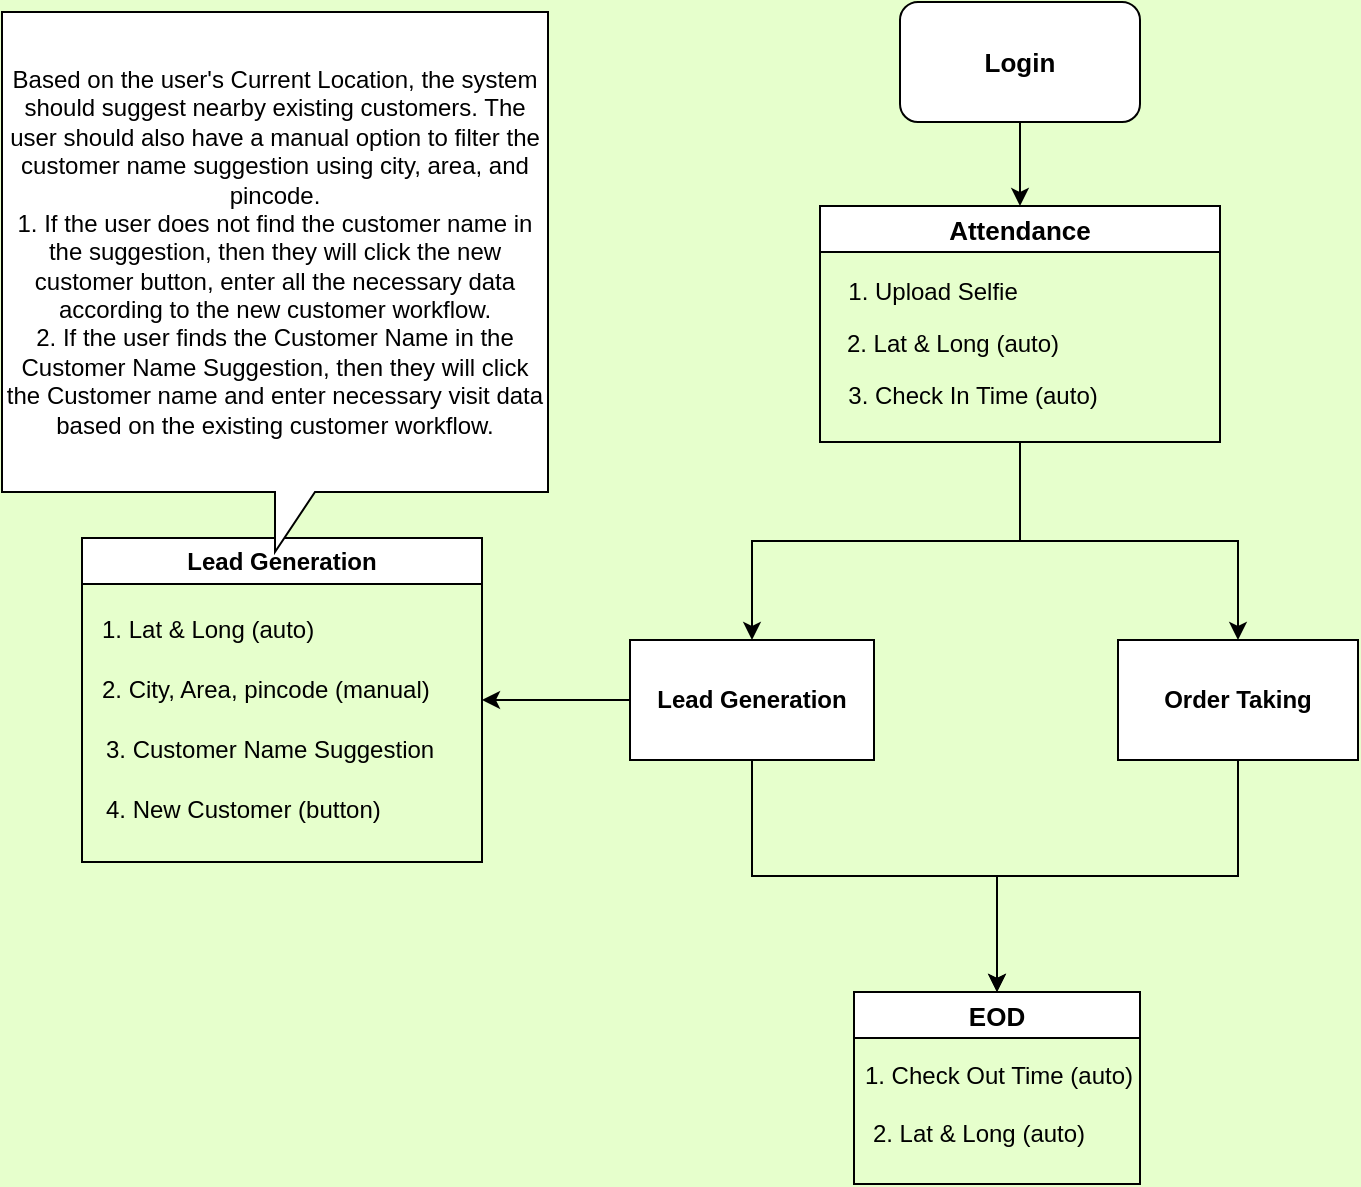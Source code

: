 <mxfile version="27.1.1" pages="8">
  <diagram id="T2AqPi9ZL-3uFZacYEfg" name="Home page">
    <mxGraphModel dx="1367" dy="1714" grid="0" gridSize="10" guides="1" tooltips="1" connect="1" arrows="1" fold="1" page="1" pageScale="1" pageWidth="850" pageHeight="1100" background="light-dark(#E6FFCC,#121212)" math="0" shadow="0">
      <root>
        <mxCell id="0" />
        <mxCell id="1" parent="0" />
        <mxCell id="IMaWT1nKPYmOKtTnJCtE-3" style="edgeStyle=orthogonalEdgeStyle;rounded=0;orthogonalLoop=1;jettySize=auto;html=1;" parent="1" source="vIOlshqXKkaAOKbywXB5-6" target="IMaWT1nKPYmOKtTnJCtE-2" edge="1">
          <mxGeometry relative="1" as="geometry" />
        </mxCell>
        <mxCell id="vIOlshqXKkaAOKbywXB5-6" value="Login" style="rounded=1;whiteSpace=wrap;html=1;fontSize=13;fontStyle=1;" parent="1" vertex="1">
          <mxGeometry x="-365" y="-637" width="120" height="60" as="geometry" />
        </mxCell>
        <mxCell id="wIiH1d4Gr-jp8njUax-J-2" value="" style="edgeStyle=orthogonalEdgeStyle;rounded=0;orthogonalLoop=1;jettySize=auto;html=1;" parent="1" source="IMaWT1nKPYmOKtTnJCtE-2" target="wIiH1d4Gr-jp8njUax-J-1" edge="1">
          <mxGeometry relative="1" as="geometry" />
        </mxCell>
        <mxCell id="wIiH1d4Gr-jp8njUax-J-4" value="" style="edgeStyle=orthogonalEdgeStyle;rounded=0;orthogonalLoop=1;jettySize=auto;html=1;" parent="1" source="IMaWT1nKPYmOKtTnJCtE-2" target="wIiH1d4Gr-jp8njUax-J-3" edge="1">
          <mxGeometry relative="1" as="geometry" />
        </mxCell>
        <mxCell id="IMaWT1nKPYmOKtTnJCtE-2" value="&lt;span style=&quot;font-size: 13px;&quot;&gt;Attendance&lt;/span&gt;" style="swimlane;whiteSpace=wrap;html=1;" parent="1" vertex="1">
          <mxGeometry x="-405" y="-535" width="200" height="118" as="geometry" />
        </mxCell>
        <mxCell id="IMaWT1nKPYmOKtTnJCtE-4" value="1. Upload Selfie" style="text;html=1;align=center;verticalAlign=middle;resizable=0;points=[];autosize=1;strokeColor=none;fillColor=none;" parent="IMaWT1nKPYmOKtTnJCtE-2" vertex="1">
          <mxGeometry x="4" y="30" width="103" height="26" as="geometry" />
        </mxCell>
        <mxCell id="IMaWT1nKPYmOKtTnJCtE-5" value="2. Lat &amp;amp; Long (auto)" style="text;html=1;align=center;verticalAlign=middle;resizable=0;points=[];autosize=1;strokeColor=none;fillColor=none;" parent="IMaWT1nKPYmOKtTnJCtE-2" vertex="1">
          <mxGeometry x="4" y="56" width="124" height="26" as="geometry" />
        </mxCell>
        <mxCell id="IMaWT1nKPYmOKtTnJCtE-6" value="3. Check In Time (auto)" style="text;html=1;align=center;verticalAlign=middle;resizable=0;points=[];autosize=1;strokeColor=none;fillColor=none;" parent="IMaWT1nKPYmOKtTnJCtE-2" vertex="1">
          <mxGeometry x="4" y="82" width="143" height="26" as="geometry" />
        </mxCell>
        <mxCell id="IMaWT1nKPYmOKtTnJCtE-14" value="&lt;span style=&quot;font-size: 13px;&quot;&gt;EOD&lt;/span&gt;" style="swimlane;whiteSpace=wrap;html=1;" parent="1" vertex="1">
          <mxGeometry x="-388" y="-142" width="143" height="96" as="geometry" />
        </mxCell>
        <mxCell id="IMaWT1nKPYmOKtTnJCtE-15" value="1. Check Out Time (auto)" style="text;html=1;align=center;verticalAlign=middle;resizable=0;points=[];autosize=1;strokeColor=none;fillColor=none;" parent="IMaWT1nKPYmOKtTnJCtE-14" vertex="1">
          <mxGeometry x="-4.5" y="29" width="152" height="26" as="geometry" />
        </mxCell>
        <mxCell id="IMaWT1nKPYmOKtTnJCtE-16" value="2. Lat &amp;amp; Long (auto)" style="text;html=1;align=center;verticalAlign=middle;resizable=0;points=[];autosize=1;strokeColor=none;fillColor=none;" parent="IMaWT1nKPYmOKtTnJCtE-14" vertex="1">
          <mxGeometry y="58" width="124" height="26" as="geometry" />
        </mxCell>
        <mxCell id="wIiH1d4Gr-jp8njUax-J-5" style="edgeStyle=orthogonalEdgeStyle;rounded=0;orthogonalLoop=1;jettySize=auto;html=1;" parent="1" source="wIiH1d4Gr-jp8njUax-J-1" target="IMaWT1nKPYmOKtTnJCtE-14" edge="1">
          <mxGeometry relative="1" as="geometry" />
        </mxCell>
        <mxCell id="wIiH1d4Gr-jp8njUax-J-25" style="edgeStyle=orthogonalEdgeStyle;rounded=0;orthogonalLoop=1;jettySize=auto;html=1;entryX=1;entryY=0.5;entryDx=0;entryDy=0;" parent="1" source="wIiH1d4Gr-jp8njUax-J-1" target="wIiH1d4Gr-jp8njUax-J-20" edge="1">
          <mxGeometry relative="1" as="geometry" />
        </mxCell>
        <mxCell id="wIiH1d4Gr-jp8njUax-J-1" value="Lead Generation" style="whiteSpace=wrap;html=1;fontStyle=1;startSize=23;" parent="1" vertex="1">
          <mxGeometry x="-500" y="-318" width="122" height="60" as="geometry" />
        </mxCell>
        <mxCell id="wIiH1d4Gr-jp8njUax-J-6" style="edgeStyle=orthogonalEdgeStyle;rounded=0;orthogonalLoop=1;jettySize=auto;html=1;" parent="1" source="wIiH1d4Gr-jp8njUax-J-3" target="IMaWT1nKPYmOKtTnJCtE-14" edge="1">
          <mxGeometry relative="1" as="geometry" />
        </mxCell>
        <mxCell id="wIiH1d4Gr-jp8njUax-J-3" value="Order Taking" style="whiteSpace=wrap;html=1;fontStyle=1;startSize=23;" parent="1" vertex="1">
          <mxGeometry x="-256" y="-318" width="120" height="60" as="geometry" />
        </mxCell>
        <mxCell id="wIiH1d4Gr-jp8njUax-J-20" value="Lead Generation" style="swimlane;whiteSpace=wrap;html=1;" parent="1" vertex="1">
          <mxGeometry x="-774" y="-369" width="200" height="162" as="geometry" />
        </mxCell>
        <mxCell id="wIiH1d4Gr-jp8njUax-J-21" value="1. Lat &amp;amp; Long (auto)" style="text;strokeColor=none;fillColor=none;align=left;verticalAlign=middle;spacingLeft=4;spacingRight=4;overflow=hidden;points=[[0,0.5],[1,0.5]];portConstraint=eastwest;rotatable=0;whiteSpace=wrap;html=1;" parent="wIiH1d4Gr-jp8njUax-J-20" vertex="1">
          <mxGeometry x="4" y="31" width="133" height="30" as="geometry" />
        </mxCell>
        <mxCell id="wIiH1d4Gr-jp8njUax-J-22" value="2. City, Area, pincode (manual)" style="text;strokeColor=none;fillColor=none;align=left;verticalAlign=middle;spacingLeft=4;spacingRight=4;overflow=hidden;points=[[0,0.5],[1,0.5]];portConstraint=eastwest;rotatable=0;whiteSpace=wrap;html=1;" parent="wIiH1d4Gr-jp8njUax-J-20" vertex="1">
          <mxGeometry x="4" y="61" width="182" height="30" as="geometry" />
        </mxCell>
        <mxCell id="wIiH1d4Gr-jp8njUax-J-23" value="3. Customer Name Suggestion" style="text;strokeColor=none;fillColor=none;align=left;verticalAlign=middle;spacingLeft=4;spacingRight=4;overflow=hidden;points=[[0,0.5],[1,0.5]];portConstraint=eastwest;rotatable=0;whiteSpace=wrap;html=1;" parent="wIiH1d4Gr-jp8njUax-J-20" vertex="1">
          <mxGeometry x="6" y="91" width="182" height="30" as="geometry" />
        </mxCell>
        <mxCell id="wIiH1d4Gr-jp8njUax-J-24" value="4. New Customer (button)" style="text;strokeColor=none;fillColor=none;align=left;verticalAlign=middle;spacingLeft=4;spacingRight=4;overflow=hidden;points=[[0,0.5],[1,0.5]];portConstraint=eastwest;rotatable=0;whiteSpace=wrap;html=1;" parent="wIiH1d4Gr-jp8njUax-J-20" vertex="1">
          <mxGeometry x="6" y="121" width="182" height="30" as="geometry" />
        </mxCell>
        <mxCell id="wIiH1d4Gr-jp8njUax-J-26" value="Based on the user&#39;s Current Location, the system should suggest nearby existing customers. The user should also have a manual option to filter the customer name suggestion using city, area, and pincode. &lt;br&gt;1. If the user does not find the customer name in the suggestion, then they will click the new customer button, enter all the necessary data according to the new customer workflow.&lt;div&gt;2. If the user finds the Customer Name in the Customer Name Suggestion, then they will click the Customer name and enter necessary visit data based on the existing customer workflow.&lt;/div&gt;" style="shape=callout;whiteSpace=wrap;html=1;perimeter=calloutPerimeter;direction=east;" parent="1" vertex="1">
          <mxGeometry x="-814" y="-632" width="273" height="270" as="geometry" />
        </mxCell>
      </root>
    </mxGraphModel>
  </diagram>
  <diagram id="WXS64ETf3B4-_0ysoJuJ" name="New Customer">
    <mxGraphModel dx="2970" dy="1696" grid="0" gridSize="10" guides="1" tooltips="1" connect="1" arrows="1" fold="1" page="1" pageScale="1" pageWidth="850" pageHeight="1100" background="#E6FFCC" math="0" shadow="0">
      <root>
        <mxCell id="0" />
        <mxCell id="1" parent="0" />
        <mxCell id="OilWvJzNs95kaDJbQTOB-12" style="edgeStyle=orthogonalEdgeStyle;rounded=0;orthogonalLoop=1;jettySize=auto;html=1;" parent="1" source="1S0NQLa2UAlokzyDnDi8-3" target="OilWvJzNs95kaDJbQTOB-5" edge="1">
          <mxGeometry relative="1" as="geometry">
            <Array as="points">
              <mxPoint x="-656.5" y="-493" />
              <mxPoint x="-791.5" y="-493" />
            </Array>
          </mxGeometry>
        </mxCell>
        <mxCell id="OilWvJzNs95kaDJbQTOB-13" style="edgeStyle=orthogonalEdgeStyle;rounded=0;orthogonalLoop=1;jettySize=auto;html=1;entryX=0.5;entryY=0;entryDx=0;entryDy=0;" parent="1" source="1S0NQLa2UAlokzyDnDi8-3" target="OilWvJzNs95kaDJbQTOB-1" edge="1">
          <mxGeometry relative="1" as="geometry">
            <Array as="points">
              <mxPoint x="-656.5" y="-494" />
              <mxPoint x="-536.5" y="-494" />
            </Array>
          </mxGeometry>
        </mxCell>
        <mxCell id="1S0NQLa2UAlokzyDnDi8-3" value="New Customer" style="whiteSpace=wrap;html=1;rounded=1;fontSize=13;fontStyle=1;" parent="1" vertex="1">
          <mxGeometry x="-716.5" y="-588" width="120" height="60" as="geometry" />
        </mxCell>
        <mxCell id="1S0NQLa2UAlokzyDnDi8-5" value="" style="edgeStyle=none;curved=1;rounded=0;orthogonalLoop=1;jettySize=auto;html=1;fontSize=13;startSize=8;endSize=8;fontStyle=1;entryX=0;entryY=0.5;entryDx=0;entryDy=0;" parent="1" source="1S0NQLa2UAlokzyDnDi8-6" target="1S0NQLa2UAlokzyDnDi8-9" edge="1">
          <mxGeometry relative="1" as="geometry">
            <mxPoint x="-624.78" y="500.788" as="sourcePoint" />
            <mxPoint x="-554.23" y="499.22" as="targetPoint" />
          </mxGeometry>
        </mxCell>
        <mxCell id="G9FmVZdzSKh7iJG4QbOM-6" style="edgeStyle=orthogonalEdgeStyle;rounded=0;orthogonalLoop=1;jettySize=auto;html=1;entryX=0.5;entryY=0;entryDx=0;entryDy=0;" edge="1" parent="1" source="1S0NQLa2UAlokzyDnDi8-6" target="1S0NQLa2UAlokzyDnDi8-8">
          <mxGeometry relative="1" as="geometry" />
        </mxCell>
        <mxCell id="1S0NQLa2UAlokzyDnDi8-6" value="Customer SupplyType" style="rhombus;whiteSpace=wrap;html=1;rounded=1;fontSize=13;fontStyle=1;fillColor=#ffff88;strokeColor=#36393d;" parent="1" vertex="1">
          <mxGeometry x="-745" y="439" width="132" height="122" as="geometry" />
        </mxCell>
        <mxCell id="1S0NQLa2UAlokzyDnDi8-8" value="Direct" style="whiteSpace=wrap;html=1;rounded=1;fontSize=13;fontStyle=1;" parent="1" vertex="1">
          <mxGeometry x="-739" y="605" width="120" height="60" as="geometry" />
        </mxCell>
        <mxCell id="1S0NQLa2UAlokzyDnDi8-9" value="Indirect" style="whiteSpace=wrap;html=1;rounded=1;fontSize=13;fontStyle=1;" parent="1" vertex="1">
          <mxGeometry x="-549.5" y="470" width="120" height="60" as="geometry" />
        </mxCell>
        <mxCell id="G9FmVZdzSKh7iJG4QbOM-73" style="edgeStyle=orthogonalEdgeStyle;rounded=0;orthogonalLoop=1;jettySize=auto;html=1;entryX=1;entryY=0.5;entryDx=0;entryDy=0;" edge="1" parent="1" source="1S0NQLa2UAlokzyDnDi8-11" target="H3qOKO9fkg977SjyelO6-13">
          <mxGeometry relative="1" as="geometry">
            <Array as="points">
              <mxPoint x="-493" y="739" />
            </Array>
          </mxGeometry>
        </mxCell>
        <mxCell id="1S0NQLa2UAlokzyDnDi8-11" value="DB Name as dropdown with all the active DB Name.( There can be multiple DB for same customer)" style="whiteSpace=wrap;html=1;rounded=1;fontSize=13;fontStyle=1;" parent="1" vertex="1">
          <mxGeometry x="-558.5" y="579" width="120" height="118" as="geometry" />
        </mxCell>
        <mxCell id="G9FmVZdzSKh7iJG4QbOM-47" value="" style="edgeStyle=orthogonalEdgeStyle;rounded=0;orthogonalLoop=1;jettySize=auto;html=1;" edge="1" parent="1" source="1S0NQLa2UAlokzyDnDi8-15" target="G9FmVZdzSKh7iJG4QbOM-46">
          <mxGeometry relative="1" as="geometry" />
        </mxCell>
        <mxCell id="1S0NQLa2UAlokzyDnDi8-15" value="any other info that not captured above (text Field)" style="whiteSpace=wrap;html=1;fontSize=13;fontStyle=1;fillColor=#ffff88;strokeColor=#36393d;" parent="1" vertex="1">
          <mxGeometry x="-678.5" y="2079.5" width="120" height="60" as="geometry" />
        </mxCell>
        <mxCell id="SmtQqAmzK_60a_-_7CTJ-8" style="edgeStyle=orthogonalEdgeStyle;rounded=0;orthogonalLoop=1;jettySize=auto;html=1;entryX=0.5;entryY=0;entryDx=0;entryDy=0;" edge="1" parent="1" source="1S0NQLa2UAlokzyDnDi8-17" target="VmOc3uy6X0T5E-D0QS20-19">
          <mxGeometry relative="1" as="geometry">
            <Array as="points">
              <mxPoint x="-667" y="86" />
              <mxPoint x="-667" y="86" />
            </Array>
          </mxGeometry>
        </mxCell>
        <mxCell id="1S0NQLa2UAlokzyDnDi8-17" value="Upload Outlet Image&amp;nbsp;" style="whiteSpace=wrap;html=1;fontSize=13;fontStyle=1;fillColor=#ffff88;strokeColor=#36393d;" parent="1" vertex="1">
          <mxGeometry x="-724" y="-1" width="120" height="60" as="geometry" />
        </mxCell>
        <mxCell id="x2Leia2iMp1AZVXVw9TZ-2" value="" style="edgeStyle=orthogonalEdgeStyle;rounded=0;orthogonalLoop=1;jettySize=auto;html=1;" parent="1" source="1S0NQLa2UAlokzyDnDi8-18" target="x2Leia2iMp1AZVXVw9TZ-1" edge="1">
          <mxGeometry relative="1" as="geometry" />
        </mxCell>
        <mxCell id="1S0NQLa2UAlokzyDnDi8-18" value="Customer Database" style="shape=process;whiteSpace=wrap;html=1;backgroundOutline=1;fontSize=13;fontStyle=1;" parent="1" vertex="1">
          <mxGeometry x="-730" y="2876" width="120" height="60" as="geometry" />
        </mxCell>
        <mxCell id="1S0NQLa2UAlokzyDnDi8-20" value="&lt;span style=&quot;font-size: 13px; font-weight: 700;&quot;&gt;Business Potential&lt;/span&gt;" style="rounded=1;whiteSpace=wrap;html=1;fillColor=#ffff88;strokeColor=#36393d;" parent="1" vertex="1">
          <mxGeometry x="-694" y="1243" width="120" height="60" as="geometry" />
        </mxCell>
        <mxCell id="G9FmVZdzSKh7iJG4QbOM-5" style="edgeStyle=orthogonalEdgeStyle;rounded=0;orthogonalLoop=1;jettySize=auto;html=1;entryX=0.5;entryY=0;entryDx=0;entryDy=0;" edge="1" parent="1" source="1S0NQLa2UAlokzyDnDi8-28" target="1S0NQLa2UAlokzyDnDi8-6">
          <mxGeometry relative="1" as="geometry" />
        </mxCell>
        <mxCell id="1S0NQLa2UAlokzyDnDi8-28" value="Connected Person Details" style="swimlane;whiteSpace=wrap;html=1;startSize=23;" parent="1" vertex="1">
          <mxGeometry x="-800" y="256" width="242" height="140" as="geometry" />
        </mxCell>
        <mxCell id="1S0NQLa2UAlokzyDnDi8-29" value="1. Connected Person Designation" style="text;html=1;align=center;verticalAlign=middle;resizable=0;points=[];autosize=1;strokeColor=none;fillColor=none;fontSize=14;" parent="1S0NQLa2UAlokzyDnDi8-28" vertex="1">
          <mxGeometry x="6.5" y="26.5" width="227" height="29" as="geometry" />
        </mxCell>
        <mxCell id="1S0NQLa2UAlokzyDnDi8-30" value="4. Connected Person Email Id" style="text;html=1;align=center;verticalAlign=middle;resizable=0;points=[];autosize=1;strokeColor=none;fillColor=none;fontSize=14;" parent="1S0NQLa2UAlokzyDnDi8-28" vertex="1">
          <mxGeometry x="6.5" y="111" width="204" height="29" as="geometry" />
        </mxCell>
        <mxCell id="1S0NQLa2UAlokzyDnDi8-31" value="3. Connected Person Ph no" style="text;html=1;align=center;verticalAlign=middle;resizable=0;points=[];autosize=1;strokeColor=none;fillColor=none;fontSize=14;" parent="1S0NQLa2UAlokzyDnDi8-28" vertex="1">
          <mxGeometry x="7" y="85" width="190" height="29" as="geometry" />
        </mxCell>
        <mxCell id="1S0NQLa2UAlokzyDnDi8-32" value="2. Connected Person Name" style="text;html=1;align=center;verticalAlign=middle;resizable=0;points=[];autosize=1;strokeColor=none;fillColor=none;fontSize=14;" parent="1S0NQLa2UAlokzyDnDi8-28" vertex="1">
          <mxGeometry x="6.5" y="56" width="191" height="29" as="geometry" />
        </mxCell>
        <mxCell id="PbWZUBzR2lbH5cVV7PJQ-7" value="" style="edgeStyle=orthogonalEdgeStyle;rounded=0;orthogonalLoop=1;jettySize=auto;html=1;" parent="1" source="1S0NQLa2UAlokzyDnDi8-33" target="PbWZUBzR2lbH5cVV7PJQ-6" edge="1">
          <mxGeometry relative="1" as="geometry" />
        </mxCell>
        <mxCell id="1S0NQLa2UAlokzyDnDi8-33" value="Oil Potential" style="swimlane;whiteSpace=wrap;html=1;startSize=23;fillColor=#ffff88;strokeColor=#36393d;fontSize=14;" parent="1" vertex="1">
          <mxGeometry x="-773" y="1381" width="257" height="102" as="geometry" />
        </mxCell>
        <mxCell id="1S0NQLa2UAlokzyDnDi8-12" style="edgeStyle=none;curved=1;rounded=0;orthogonalLoop=1;jettySize=auto;html=1;entryX=0.998;entryY=0.62;entryDx=0;entryDy=0;entryPerimeter=0;fontSize=14;startSize=8;endSize=8;fontStyle=1;" parent="1S0NQLa2UAlokzyDnDi8-33" edge="1">
          <mxGeometry relative="1" as="geometry">
            <mxPoint x="77.5" y="55.229" as="sourcePoint" />
            <mxPoint x="77.26" y="55.2" as="targetPoint" />
          </mxGeometry>
        </mxCell>
        <mxCell id="1S0NQLa2UAlokzyDnDi8-34" value="1. Packed Oil" style="text;html=1;align=center;verticalAlign=middle;resizable=0;points=[];autosize=1;strokeColor=none;fillColor=none;fontSize=14;" parent="1S0NQLa2UAlokzyDnDi8-33" vertex="1">
          <mxGeometry y="34.5" width="101" height="29" as="geometry" />
        </mxCell>
        <mxCell id="1S0NQLa2UAlokzyDnDi8-35" value="2. Loose Oil" style="text;html=1;align=center;verticalAlign=middle;resizable=0;points=[];autosize=1;strokeColor=none;fillColor=none;fontSize=14;" parent="1S0NQLa2UAlokzyDnDi8-33" vertex="1">
          <mxGeometry x="4" y="66" width="93" height="29" as="geometry" />
        </mxCell>
        <mxCell id="PbWZUBzR2lbH5cVV7PJQ-10" value="" style="edgeStyle=orthogonalEdgeStyle;rounded=0;orthogonalLoop=1;jettySize=auto;html=1;" parent="1" source="1S0NQLa2UAlokzyDnDi8-36" target="PbWZUBzR2lbH5cVV7PJQ-9" edge="1">
          <mxGeometry relative="1" as="geometry" />
        </mxCell>
        <mxCell id="SmtQqAmzK_60a_-_7CTJ-11" style="edgeStyle=orthogonalEdgeStyle;rounded=0;orthogonalLoop=1;jettySize=auto;html=1;" edge="1" parent="1" source="1S0NQLa2UAlokzyDnDi8-36" target="nnZ5M6YsHCKmXK3Snx6d-9">
          <mxGeometry relative="1" as="geometry">
            <Array as="points">
              <mxPoint x="-624" y="1827" />
              <mxPoint x="-624" y="1827" />
            </Array>
          </mxGeometry>
        </mxCell>
        <mxCell id="1S0NQLa2UAlokzyDnDi8-36" value="Food Potential&amp;nbsp;" style="swimlane;whiteSpace=wrap;html=1;startSize=23;fillColor=#ffff88;strokeColor=#36393d;fontSize=14;" parent="1" vertex="1">
          <mxGeometry x="-733" y="1618" width="196" height="173" as="geometry" />
        </mxCell>
        <mxCell id="1S0NQLa2UAlokzyDnDi8-37" value="1. powder spices" style="text;html=1;align=center;verticalAlign=middle;resizable=0;points=[];autosize=1;strokeColor=none;fillColor=none;fontSize=14;" parent="1S0NQLa2UAlokzyDnDi8-36" vertex="1">
          <mxGeometry x="4" y="30" width="123" height="29" as="geometry" />
        </mxCell>
        <mxCell id="1S0NQLa2UAlokzyDnDi8-39" value="2. Whole Spice" style="text;html=1;align=center;verticalAlign=middle;resizable=0;points=[];autosize=1;strokeColor=none;fillColor=none;fontSize=14;" parent="1S0NQLa2UAlokzyDnDi8-36" vertex="1">
          <mxGeometry x="4" y="59" width="112" height="29" as="geometry" />
        </mxCell>
        <mxCell id="1S0NQLa2UAlokzyDnDi8-40" value="&lt;span style=&quot;background-color: transparent; color: light-dark(rgb(0, 0, 0), rgb(255, 255, 255));&quot;&gt;3. Soya Chunk&lt;/span&gt;" style="text;html=1;align=center;verticalAlign=middle;resizable=0;points=[];autosize=1;strokeColor=none;fillColor=none;fontSize=14;" parent="1S0NQLa2UAlokzyDnDi8-36" vertex="1">
          <mxGeometry x="4" y="84" width="110" height="29" as="geometry" />
        </mxCell>
        <mxCell id="1S0NQLa2UAlokzyDnDi8-41" value="&lt;span style=&quot;background-color: transparent; color: light-dark(rgb(0, 0, 0), rgb(255, 255, 255));&quot;&gt;5. Others 2&lt;/span&gt;" style="text;html=1;align=center;verticalAlign=middle;resizable=0;points=[];autosize=1;strokeColor=none;fillColor=none;fontSize=14;" parent="1S0NQLa2UAlokzyDnDi8-36" vertex="1">
          <mxGeometry x="4" y="138" width="87" height="29" as="geometry" />
        </mxCell>
        <mxCell id="1S0NQLa2UAlokzyDnDi8-42" value="&lt;span style=&quot;background-color: transparent; color: light-dark(rgb(0, 0, 0), rgb(255, 255, 255));&quot;&gt;4. Others 1&lt;/span&gt;" style="text;html=1;align=center;verticalAlign=middle;resizable=0;points=[];autosize=1;strokeColor=none;fillColor=none;fontSize=14;" parent="1S0NQLa2UAlokzyDnDi8-36" vertex="1">
          <mxGeometry x="4" y="113" width="87" height="29" as="geometry" />
        </mxCell>
        <mxCell id="G9FmVZdzSKh7iJG4QbOM-76" style="edgeStyle=orthogonalEdgeStyle;rounded=0;orthogonalLoop=1;jettySize=auto;html=1;entryX=0;entryY=0.5;entryDx=0;entryDy=0;" edge="1" parent="1" source="1S0NQLa2UAlokzyDnDi8-50" target="1S0NQLa2UAlokzyDnDi8-20">
          <mxGeometry relative="1" as="geometry">
            <Array as="points">
              <mxPoint x="-832" y="1314" />
              <mxPoint x="-832" y="1273" />
            </Array>
          </mxGeometry>
        </mxCell>
        <mxCell id="1S0NQLa2UAlokzyDnDi8-50" value="Horeca" style="swimlane;whiteSpace=wrap;html=1;fillColor=#ffff88;strokeColor=#36393d;fontStyle=1" parent="1" vertex="1">
          <mxGeometry x="-1101" y="1209" width="150.75" height="209" as="geometry">
            <mxRectangle x="-982" y="861.5" width="74" height="26" as="alternateBounds" />
          </mxGeometry>
        </mxCell>
        <mxCell id="1S0NQLa2UAlokzyDnDi8-51" value="&lt;div style=&quot;text-align: left;&quot;&gt;&lt;span style=&quot;background-color: transparent; color: light-dark(rgb(0, 0, 0), rgb(255, 255, 255));&quot;&gt;1. Hotel&lt;/span&gt;&lt;/div&gt;" style="text;html=1;align=center;verticalAlign=middle;resizable=0;points=[];autosize=1;strokeColor=none;fillColor=none;fontSize=14;fontStyle=0" parent="1S0NQLa2UAlokzyDnDi8-50" vertex="1">
          <mxGeometry x="2.665e-15" y="25" width="66" height="29" as="geometry" />
        </mxCell>
        <mxCell id="1S0NQLa2UAlokzyDnDi8-53" value="3. Catering" style="text;html=1;align=left;verticalAlign=middle;resizable=0;points=[];autosize=1;strokeColor=none;fillColor=none;fontSize=14;fontStyle=0" parent="1S0NQLa2UAlokzyDnDi8-50" vertex="1">
          <mxGeometry x="5" y="86" width="86" height="29" as="geometry" />
        </mxCell>
        <mxCell id="1S0NQLa2UAlokzyDnDi8-54" value="2. Restaurant" style="text;html=1;align=left;verticalAlign=middle;resizable=0;points=[];autosize=1;strokeColor=none;fillColor=none;fontSize=14;fontStyle=0" parent="1S0NQLa2UAlokzyDnDi8-50" vertex="1">
          <mxGeometry x="5" y="54" width="102" height="29" as="geometry" />
        </mxCell>
        <mxCell id="1S0NQLa2UAlokzyDnDi8-57" value="4. Self Serve Eatery" style="text;html=1;align=left;verticalAlign=middle;resizable=0;points=[];autosize=1;strokeColor=none;fillColor=none;fontSize=14;fontStyle=0" parent="1S0NQLa2UAlokzyDnDi8-50" vertex="1">
          <mxGeometry x="7.75" y="120" width="143" height="29" as="geometry" />
        </mxCell>
        <mxCell id="1S0NQLa2UAlokzyDnDi8-59" value="6. Others" style="text;html=1;align=left;verticalAlign=middle;resizable=0;points=[];autosize=1;strokeColor=none;fillColor=none;fontSize=14;fontStyle=0" parent="1S0NQLa2UAlokzyDnDi8-50" vertex="1">
          <mxGeometry x="5" y="175" width="76" height="29" as="geometry" />
        </mxCell>
        <mxCell id="gIC2uQr6kIgjUkFi4DK7-1" value="5. Consolidator" style="text;html=1;align=left;verticalAlign=middle;resizable=0;points=[];autosize=1;strokeColor=none;fillColor=none;fontSize=14;fontStyle=0" parent="1S0NQLa2UAlokzyDnDi8-50" vertex="1">
          <mxGeometry x="7.75" y="149" width="112" height="29" as="geometry" />
        </mxCell>
        <mxCell id="VmOc3uy6X0T5E-D0QS20-8" value="" style="edgeStyle=orthogonalEdgeStyle;rounded=0;orthogonalLoop=1;jettySize=auto;html=1;" parent="1" source="1S0NQLa2UAlokzyDnDi8-65" target="VmOc3uy6X0T5E-D0QS20-7" edge="1">
          <mxGeometry relative="1" as="geometry" />
        </mxCell>
        <mxCell id="VmOc3uy6X0T5E-D0QS20-10" value="" style="edgeStyle=orthogonalEdgeStyle;rounded=0;orthogonalLoop=1;jettySize=auto;html=1;" parent="1" source="1S0NQLa2UAlokzyDnDi8-65" target="VmOc3uy6X0T5E-D0QS20-9" edge="1">
          <mxGeometry relative="1" as="geometry" />
        </mxCell>
        <mxCell id="VmOc3uy6X0T5E-D0QS20-15" style="edgeStyle=orthogonalEdgeStyle;rounded=0;orthogonalLoop=1;jettySize=auto;html=1;entryX=0.5;entryY=0;entryDx=0;entryDy=0;" parent="1" source="1S0NQLa2UAlokzyDnDi8-65" target="VmOc3uy6X0T5E-D0QS20-14" edge="1">
          <mxGeometry relative="1" as="geometry" />
        </mxCell>
        <mxCell id="H3qOKO9fkg977SjyelO6-3" value="" style="edgeStyle=orthogonalEdgeStyle;rounded=0;orthogonalLoop=1;jettySize=auto;html=1;" parent="1" source="1S0NQLa2UAlokzyDnDi8-65" target="H3qOKO9fkg977SjyelO6-2" edge="1">
          <mxGeometry relative="1" as="geometry" />
        </mxCell>
        <mxCell id="1S0NQLa2UAlokzyDnDi8-65" value="National /Regional" style="whiteSpace=wrap;html=1;fontSize=13;fontStyle=1;fillColor=#ffff88;strokeColor=#36393d;" parent="1" vertex="1">
          <mxGeometry x="-733" y="829" width="120" height="60" as="geometry" />
        </mxCell>
        <mxCell id="1S0NQLa2UAlokzyDnDi8-66" style="edgeStyle=orthogonalEdgeStyle;rounded=0;orthogonalLoop=1;jettySize=auto;html=1;entryX=0.568;entryY=0.049;entryDx=0;entryDy=0;entryPerimeter=0;" parent="1" source="1S0NQLa2UAlokzyDnDi8-9" target="1S0NQLa2UAlokzyDnDi8-11" edge="1">
          <mxGeometry relative="1" as="geometry" />
        </mxCell>
        <mxCell id="H3qOKO9fkg977SjyelO6-10" value="" style="edgeStyle=orthogonalEdgeStyle;rounded=0;orthogonalLoop=1;jettySize=auto;html=1;" parent="1" source="VmOc3uy6X0T5E-D0QS20-7" target="H3qOKO9fkg977SjyelO6-9" edge="1">
          <mxGeometry relative="1" as="geometry" />
        </mxCell>
        <mxCell id="G9FmVZdzSKh7iJG4QbOM-10" style="edgeStyle=orthogonalEdgeStyle;rounded=0;orthogonalLoop=1;jettySize=auto;html=1;" edge="1" parent="1" source="VmOc3uy6X0T5E-D0QS20-7" target="H3qOKO9fkg977SjyelO6-5">
          <mxGeometry relative="1" as="geometry" />
        </mxCell>
        <mxCell id="VmOc3uy6X0T5E-D0QS20-7" value="Offline Horeca" style="whiteSpace=wrap;html=1;fontSize=13;fontStyle=1;fillColor=#ffff88;strokeColor=#36393d;" parent="1" vertex="1">
          <mxGeometry x="-1009" y="949" width="120" height="60" as="geometry" />
        </mxCell>
        <mxCell id="VmOc3uy6X0T5E-D0QS20-9" value="Online Market Place" style="whiteSpace=wrap;html=1;fontSize=13;fontStyle=1;fillColor=#ffff88;strokeColor=#36393d;" parent="1" vertex="1">
          <mxGeometry x="-733" y="948" width="120" height="61" as="geometry" />
        </mxCell>
        <mxCell id="VmOc3uy6X0T5E-D0QS20-30" style="edgeStyle=orthogonalEdgeStyle;rounded=0;orthogonalLoop=1;jettySize=auto;html=1;entryX=1;entryY=0.5;entryDx=0;entryDy=0;" parent="1" source="VmOc3uy6X0T5E-D0QS20-14" target="1S0NQLa2UAlokzyDnDi8-20" edge="1">
          <mxGeometry relative="1" as="geometry">
            <mxPoint x="-504" y="1272.0" as="targetPoint" />
            <Array as="points">
              <mxPoint x="-495" y="1273" />
            </Array>
          </mxGeometry>
        </mxCell>
        <mxCell id="VmOc3uy6X0T5E-D0QS20-14" value="Institution" style="whiteSpace=wrap;html=1;fontSize=13;fontStyle=1;fillColor=#ffff88;strokeColor=#36393d;" parent="1" vertex="1">
          <mxGeometry x="-565" y="948" width="120" height="60" as="geometry" />
        </mxCell>
        <mxCell id="VmOc3uy6X0T5E-D0QS20-19" value="Upload Image of business Card" style="whiteSpace=wrap;html=1;fontSize=13;fontStyle=1;" parent="1" vertex="1">
          <mxGeometry x="-727" y="163" width="120" height="60" as="geometry" />
        </mxCell>
        <mxCell id="VmOc3uy6X0T5E-D0QS20-24" style="edgeStyle=orthogonalEdgeStyle;rounded=0;orthogonalLoop=1;jettySize=auto;html=1;entryX=0.175;entryY=0.023;entryDx=0;entryDy=0;entryPerimeter=0;" parent="1" source="VmOc3uy6X0T5E-D0QS20-9" target="1S0NQLa2UAlokzyDnDi8-20" edge="1">
          <mxGeometry relative="1" as="geometry" />
        </mxCell>
        <mxCell id="VmOc3uy6X0T5E-D0QS20-46" style="edgeStyle=orthogonalEdgeStyle;rounded=0;orthogonalLoop=1;jettySize=auto;html=1;entryX=0.544;entryY=0.004;entryDx=0;entryDy=0;entryPerimeter=0;" parent="1" source="1S0NQLa2UAlokzyDnDi8-20" target="1S0NQLa2UAlokzyDnDi8-33" edge="1">
          <mxGeometry relative="1" as="geometry" />
        </mxCell>
        <mxCell id="x2Leia2iMp1AZVXVw9TZ-1" value="Master Database" style="shape=process;whiteSpace=wrap;html=1;backgroundOutline=1;fontSize=13;fontStyle=1;" parent="1" vertex="1">
          <mxGeometry x="-649.5" y="3032" width="120" height="60" as="geometry" />
        </mxCell>
        <mxCell id="88wWupcGcE65-N3oC2f4-4" style="edgeStyle=orthogonalEdgeStyle;rounded=0;orthogonalLoop=1;jettySize=auto;html=1;entryX=0.5;entryY=0;entryDx=0;entryDy=0;" parent="1" source="88wWupcGcE65-N3oC2f4-1" target="x2Leia2iMp1AZVXVw9TZ-1" edge="1">
          <mxGeometry relative="1" as="geometry" />
        </mxCell>
        <mxCell id="88wWupcGcE65-N3oC2f4-1" value="Visit Database" style="shape=process;whiteSpace=wrap;html=1;backgroundOutline=1;fontSize=13;fontStyle=1;" parent="1" vertex="1">
          <mxGeometry x="-578" y="2876" width="120" height="60" as="geometry" />
        </mxCell>
        <mxCell id="Hw4MI4nWKhvo7rIEeBCG-1" value="Customer Check In Time (auto)" style="whiteSpace=wrap;html=1;fillColor=#ffff88;strokeColor=#36393d;fontStyle=1;startSize=23;" parent="1" vertex="1">
          <mxGeometry x="-716.5" y="-136" width="120" height="60" as="geometry" />
        </mxCell>
        <mxCell id="Hw4MI4nWKhvo7rIEeBCG-7" style="edgeStyle=orthogonalEdgeStyle;rounded=0;orthogonalLoop=1;jettySize=auto;html=1;" parent="1" source="Hw4MI4nWKhvo7rIEeBCG-5" target="1S0NQLa2UAlokzyDnDi8-18" edge="1">
          <mxGeometry relative="1" as="geometry" />
        </mxCell>
        <mxCell id="Hw4MI4nWKhvo7rIEeBCG-8" style="edgeStyle=orthogonalEdgeStyle;rounded=0;orthogonalLoop=1;jettySize=auto;html=1;entryX=0.5;entryY=0;entryDx=0;entryDy=0;" parent="1" source="Hw4MI4nWKhvo7rIEeBCG-5" target="88wWupcGcE65-N3oC2f4-1" edge="1">
          <mxGeometry relative="1" as="geometry" />
        </mxCell>
        <mxCell id="Hw4MI4nWKhvo7rIEeBCG-5" value="Customer Check Out Time(auto)" style="whiteSpace=wrap;html=1;fontSize=13;fontStyle=1;fillColor=#ffff88;strokeColor=#36393d;" parent="1" vertex="1">
          <mxGeometry x="-654" y="2747" width="120" height="60" as="geometry" />
        </mxCell>
        <mxCell id="PbWZUBzR2lbH5cVV7PJQ-6" value="After selecting Package Oil or Loose Oil, user should enter the Potential Variant and Volume." style="whiteSpace=wrap;html=1;fontSize=14;fillColor=#ffff88;strokeColor=#36393d;fontStyle=1;startSize=23;" parent="1" vertex="1">
          <mxGeometry x="-359" y="1339" width="120" height="187" as="geometry" />
        </mxCell>
        <mxCell id="PbWZUBzR2lbH5cVV7PJQ-8" style="edgeStyle=orthogonalEdgeStyle;rounded=0;orthogonalLoop=1;jettySize=auto;html=1;entryX=0.453;entryY=0.013;entryDx=0;entryDy=0;entryPerimeter=0;" parent="1" source="1S0NQLa2UAlokzyDnDi8-33" target="1S0NQLa2UAlokzyDnDi8-36" edge="1">
          <mxGeometry relative="1" as="geometry" />
        </mxCell>
        <mxCell id="PbWZUBzR2lbH5cVV7PJQ-9" value="Similarly, for selected product, enter amount in Rs/Month." style="whiteSpace=wrap;html=1;fontSize=14;fillColor=#ffff88;strokeColor=#36393d;fontStyle=1;startSize=23;" parent="1" vertex="1">
          <mxGeometry x="-419" y="1627" width="120" height="155" as="geometry" />
        </mxCell>
        <mxCell id="CkgVK6YurdmClzWJTOmE-1" value="IF the user does not have the necessary information, then they can skip it and update it in the next visit in the Existing Customer Form." style="shape=callout;whiteSpace=wrap;html=1;perimeter=calloutPerimeter;direction=south;" parent="1" vertex="1">
          <mxGeometry x="-561" y="266" width="251.5" height="120" as="geometry" />
        </mxCell>
        <mxCell id="CkgVK6YurdmClzWJTOmE-2" value="The User Can Skip It If they Do Not have Business Card(is it possible that system can automatically update the connected person details form the business card)" style="shape=callout;whiteSpace=wrap;html=1;perimeter=calloutPerimeter;direction=south;" parent="1" vertex="1">
          <mxGeometry x="-612" y="128" width="269" height="120" as="geometry" />
        </mxCell>
        <mxCell id="CkgVK6YurdmClzWJTOmE-3" value="It is Very Difficult to identify whether the customer is the primary or Secondary Customer on the first visit. So, it is important that the user Update The Customer Supply Type In The Existing Customer Section on the next visit." style="shape=callout;whiteSpace=wrap;html=1;perimeter=calloutPerimeter;direction=north;" parent="1" vertex="1">
          <mxGeometry x="-927" y="418" width="191" height="164" as="geometry" />
        </mxCell>
        <mxCell id="OilWvJzNs95kaDJbQTOB-15" style="edgeStyle=orthogonalEdgeStyle;rounded=0;orthogonalLoop=1;jettySize=auto;html=1;entryX=0.5;entryY=0;entryDx=0;entryDy=0;" parent="1" source="OilWvJzNs95kaDJbQTOB-1" target="OilWvJzNs95kaDJbQTOB-8" edge="1">
          <mxGeometry relative="1" as="geometry" />
        </mxCell>
        <mxCell id="OilWvJzNs95kaDJbQTOB-1" value="location" style="swimlane;whiteSpace=wrap;html=1;fillColor=#ffff88;strokeColor=#36393d;" parent="1" vertex="1">
          <mxGeometry x="-636.5" y="-466" width="200" height="109" as="geometry" />
        </mxCell>
        <mxCell id="OilWvJzNs95kaDJbQTOB-2" value="2. Area" style="text;html=1;align=center;verticalAlign=middle;resizable=0;points=[];autosize=1;strokeColor=none;fillColor=none;fontSize=14;" parent="OilWvJzNs95kaDJbQTOB-1" vertex="1">
          <mxGeometry x="5" y="57" width="62" height="29" as="geometry" />
        </mxCell>
        <mxCell id="OilWvJzNs95kaDJbQTOB-3" value="3. Pin Code" style="text;html=1;align=center;verticalAlign=middle;resizable=0;points=[];autosize=1;strokeColor=none;fillColor=none;fontSize=14;" parent="OilWvJzNs95kaDJbQTOB-1" vertex="1">
          <mxGeometry x="3" y="80" width="91" height="29" as="geometry" />
        </mxCell>
        <mxCell id="OilWvJzNs95kaDJbQTOB-4" value="1. City" style="text;html=1;align=center;verticalAlign=middle;resizable=0;points=[];autosize=1;strokeColor=none;fillColor=none;fontSize=14;" parent="OilWvJzNs95kaDJbQTOB-1" vertex="1">
          <mxGeometry x="5" y="31" width="58" height="29" as="geometry" />
        </mxCell>
        <mxCell id="OilWvJzNs95kaDJbQTOB-14" style="edgeStyle=orthogonalEdgeStyle;rounded=0;orthogonalLoop=1;jettySize=auto;html=1;entryX=0.5;entryY=0;entryDx=0;entryDy=0;" parent="1" source="OilWvJzNs95kaDJbQTOB-5" target="OilWvJzNs95kaDJbQTOB-8" edge="1">
          <mxGeometry relative="1" as="geometry">
            <Array as="points">
              <mxPoint x="-791.5" y="-296" />
              <mxPoint x="-656.5" y="-296" />
            </Array>
          </mxGeometry>
        </mxCell>
        <mxCell id="OilWvJzNs95kaDJbQTOB-5" value="Geo Location (auto)" style="swimlane;whiteSpace=wrap;html=1;fillColor=#ffff88;strokeColor=#36393d;startSize=31;" parent="1" vertex="1">
          <mxGeometry x="-909.5" y="-462" width="236" height="101" as="geometry" />
        </mxCell>
        <mxCell id="OilWvJzNs95kaDJbQTOB-6" value="2. longitude" style="text;html=1;align=center;verticalAlign=middle;resizable=0;points=[];autosize=1;strokeColor=none;fillColor=none;fontSize=14;" parent="OilWvJzNs95kaDJbQTOB-5" vertex="1">
          <mxGeometry x="4" y="59" width="90" height="29" as="geometry" />
        </mxCell>
        <mxCell id="OilWvJzNs95kaDJbQTOB-7" value="1. latitude" style="text;html=1;align=center;verticalAlign=middle;resizable=0;points=[];autosize=1;strokeColor=none;fillColor=none;fontSize=14;" parent="OilWvJzNs95kaDJbQTOB-5" vertex="1">
          <mxGeometry x="4" y="28" width="79" height="29" as="geometry" />
        </mxCell>
        <mxCell id="P5zPwcQ5OuzKLJO4c68a-1" style="edgeStyle=orthogonalEdgeStyle;rounded=0;orthogonalLoop=1;jettySize=auto;html=1;" parent="1" source="OilWvJzNs95kaDJbQTOB-8" target="Hw4MI4nWKhvo7rIEeBCG-1" edge="1">
          <mxGeometry relative="1" as="geometry" />
        </mxCell>
        <mxCell id="OilWvJzNs95kaDJbQTOB-8" value="&lt;span style=&quot;font-size: 14px; text-wrap-mode: nowrap;&quot;&gt;Customer Name&lt;/span&gt;&lt;div style=&quot;font-size: 14px; font-weight: 400; text-wrap-mode: nowrap;&quot;&gt;&lt;br&gt;&lt;/div&gt;" style="whiteSpace=wrap;html=1;fillColor=#ffff88;strokeColor=#36393d;fontStyle=1;startSize=23;" parent="1" vertex="1">
          <mxGeometry x="-716.5" y="-235" width="120" height="60" as="geometry" />
        </mxCell>
        <mxCell id="nnZ5M6YsHCKmXK3Snx6d-13" value="" style="edgeStyle=orthogonalEdgeStyle;rounded=0;orthogonalLoop=1;jettySize=auto;html=1;" parent="1" source="nnZ5M6YsHCKmXK3Snx6d-9" target="nnZ5M6YsHCKmXK3Snx6d-12" edge="1">
          <mxGeometry relative="1" as="geometry" />
        </mxCell>
        <mxCell id="nnZ5M6YsHCKmXK3Snx6d-9" value="Work with Someone" style="rhombus;whiteSpace=wrap;html=1;fontSize=13;fillColor=#dae8fc;strokeColor=#6c8ebf;fontStyle=1;" parent="1" vertex="1">
          <mxGeometry x="-672.25" y="1886" width="95" height="104" as="geometry" />
        </mxCell>
        <mxCell id="SmtQqAmzK_60a_-_7CTJ-4" style="edgeStyle=orthogonalEdgeStyle;rounded=0;orthogonalLoop=1;jettySize=auto;html=1;entryX=1;entryY=0.5;entryDx=0;entryDy=0;" edge="1" parent="1" source="nnZ5M6YsHCKmXK3Snx6d-12" target="1S0NQLa2UAlokzyDnDi8-15">
          <mxGeometry relative="1" as="geometry">
            <Array as="points">
              <mxPoint x="-453.5" y="2109.5" />
            </Array>
          </mxGeometry>
        </mxCell>
        <mxCell id="nnZ5M6YsHCKmXK3Snx6d-12" value="Name of person" style="whiteSpace=wrap;html=1;fontSize=13;fillColor=#dae8fc;strokeColor=#6c8ebf;fontStyle=1;" parent="1" vertex="1">
          <mxGeometry x="-509.75" y="1908" width="112.5" height="60" as="geometry" />
        </mxCell>
        <mxCell id="nnZ5M6YsHCKmXK3Snx6d-15" value="&lt;b&gt;&lt;font style=&quot;font-size: 13px;&quot;&gt;Yes&lt;/font&gt;&lt;/b&gt;" style="text;html=1;align=center;verticalAlign=middle;resizable=0;points=[];autosize=1;strokeColor=none;fillColor=none;" parent="1" vertex="1">
          <mxGeometry x="-573.25" y="1919" width="40" height="28" as="geometry" />
        </mxCell>
        <mxCell id="nnZ5M6YsHCKmXK3Snx6d-18" value="&lt;b&gt;&lt;font style=&quot;font-size: 13px;&quot;&gt;No&lt;/font&gt;&lt;/b&gt;" style="text;html=1;align=center;verticalAlign=middle;resizable=0;points=[];autosize=1;strokeColor=none;fillColor=none;" parent="1" vertex="1">
          <mxGeometry x="-662.25" y="1997.5" width="35" height="28" as="geometry" />
        </mxCell>
        <mxCell id="H3qOKO9fkg977SjyelO6-1" value="when they click this image it should automatically&amp;nbsp;capture the geo location for the customer" style="shape=callout;whiteSpace=wrap;html=1;perimeter=calloutPerimeter;direction=south;" parent="1" vertex="1">
          <mxGeometry x="-607.75" y="-17" width="180" height="103" as="geometry" />
        </mxCell>
        <mxCell id="H3qOKO9fkg977SjyelO6-4" style="edgeStyle=orthogonalEdgeStyle;rounded=0;orthogonalLoop=1;jettySize=auto;html=1;entryX=1;entryY=0.5;entryDx=0;entryDy=0;" parent="1" source="H3qOKO9fkg977SjyelO6-2" target="1S0NQLa2UAlokzyDnDi8-20" edge="1">
          <mxGeometry relative="1" as="geometry">
            <Array as="points">
              <mxPoint x="-298" y="1273" />
            </Array>
          </mxGeometry>
        </mxCell>
        <mxCell id="H3qOKO9fkg977SjyelO6-2" value="Govt business" style="whiteSpace=wrap;html=1;fontSize=13;fontStyle=1;fillColor=#ffff88;strokeColor=#36393d;" parent="1" vertex="1">
          <mxGeometry x="-366.25" y="948" width="120" height="60" as="geometry" />
        </mxCell>
        <mxCell id="H3qOKO9fkg977SjyelO6-5" value="Horeca Customer" style="whiteSpace=wrap;html=1;fontSize=13;fontStyle=1;fillColor=#ffff88;strokeColor=#36393d;" parent="1" vertex="1">
          <mxGeometry x="-1096" y="1075" width="120" height="60" as="geometry" />
        </mxCell>
        <mxCell id="H3qOKO9fkg977SjyelO6-12" style="edgeStyle=orthogonalEdgeStyle;rounded=0;orthogonalLoop=1;jettySize=auto;html=1;entryX=0;entryY=0.5;entryDx=0;entryDy=0;" parent="1" source="H3qOKO9fkg977SjyelO6-9" target="1S0NQLa2UAlokzyDnDi8-20" edge="1">
          <mxGeometry relative="1" as="geometry">
            <Array as="points">
              <mxPoint x="-834" y="1273" />
            </Array>
          </mxGeometry>
        </mxCell>
        <mxCell id="H3qOKO9fkg977SjyelO6-9" value="Horeca Distributor" style="whiteSpace=wrap;html=1;fontSize=13;fontStyle=1;fillColor=#ffff88;strokeColor=#36393d;" parent="1" vertex="1">
          <mxGeometry x="-889" y="1075" width="120" height="60" as="geometry" />
        </mxCell>
        <mxCell id="H3qOKO9fkg977SjyelO6-13" value="Customer Segment" style="whiteSpace=wrap;html=1;fontSize=13;fontStyle=1;" parent="1" vertex="1">
          <mxGeometry x="-741" y="709" width="120" height="60" as="geometry" />
        </mxCell>
        <mxCell id="H3qOKO9fkg977SjyelO6-15" style="edgeStyle=orthogonalEdgeStyle;rounded=0;orthogonalLoop=1;jettySize=auto;html=1;entryX=0.432;entryY=0.067;entryDx=0;entryDy=0;entryPerimeter=0;" parent="1" source="H3qOKO9fkg977SjyelO6-13" target="1S0NQLa2UAlokzyDnDi8-65" edge="1">
          <mxGeometry relative="1" as="geometry" />
        </mxCell>
        <mxCell id="9OYtg_08HTlTcWBhk287-2" value="It will Help reduce duplicate entry in master data if more than one FPR visit the same New Customer at the same time" style="text;html=1;align=center;verticalAlign=middle;whiteSpace=wrap;rounded=0;" parent="1" vertex="1">
          <mxGeometry x="-613.5" y="1990" width="138.25" height="77" as="geometry" />
        </mxCell>
        <mxCell id="usewf546Yz6Ghdy_NXif-11" value="horeca Breakdown" style="swimlane;whiteSpace=wrap;html=1;fillColor=#ffff88;strokeColor=#36393d;fontStyle=1;startSize=23;" parent="1" vertex="1">
          <mxGeometry x="-1385" y="1209" width="225" height="357" as="geometry">
            <mxRectangle x="-1089" y="1233" width="74" height="26" as="alternateBounds" />
          </mxGeometry>
        </mxCell>
        <mxCell id="usewf546Yz6Ghdy_NXif-12" value="&lt;div style=&quot;text-align: left;&quot;&gt;&lt;span style=&quot;background-color: transparent; color: light-dark(rgb(0, 0, 0), rgb(255, 255, 255));&quot;&gt;1. Hotel&lt;/span&gt;&lt;/div&gt;&lt;div&gt;&lt;font style=&quot;font-size: 11px;&quot;&gt;(Star Hotel, other hotel, guest house)&lt;/font&gt;&lt;/div&gt;" style="text;html=1;align=center;verticalAlign=middle;resizable=0;points=[];autosize=1;strokeColor=none;fillColor=none;fontSize=14;fontStyle=0" parent="usewf546Yz6Ghdy_NXif-11" vertex="1">
          <mxGeometry y="33" width="198" height="46" as="geometry" />
        </mxCell>
        <mxCell id="usewf546Yz6Ghdy_NXif-13" value="3. Catering&lt;div&gt;&lt;font style=&quot;font-size: 12px;&quot;&gt;(caterers, ngo, banquets,&lt;/font&gt;&lt;/div&gt;&lt;div&gt;&lt;font style=&quot;font-size: 12px;&quot;&gt;&amp;nbsp;hostel, pg, Temple, office&lt;/font&gt;&lt;span style=&quot;font-size: 12px; background-color: transparent; color: light-dark(rgb(0, 0, 0), rgb(255, 255, 255));&quot;&gt;)&lt;/span&gt;&lt;/div&gt;" style="text;html=1;align=left;verticalAlign=middle;resizable=0;points=[];autosize=1;strokeColor=none;fillColor=none;fontSize=14;fontStyle=0" parent="usewf546Yz6Ghdy_NXif-11" vertex="1">
          <mxGeometry x="7.13" y="138" width="158" height="62" as="geometry" />
        </mxCell>
        <mxCell id="usewf546Yz6Ghdy_NXif-14" value="2. Restaurant&lt;div&gt;&lt;font style=&quot;font-size: 11px;&quot;&gt;(Table Service - fine dine, Club,&amp;nbsp;&lt;/font&gt;&lt;span style=&quot;font-size: 11px; background-color: transparent; color: light-dark(rgb(0, 0, 0), rgb(255, 255, 255));&quot;&gt;Cafe&lt;/span&gt;&lt;span style=&quot;font-size: 11px; background-color: transparent; color: light-dark(rgb(0, 0, 0), rgb(255, 255, 255));&quot;&gt;)&lt;/span&gt;&lt;/div&gt;" style="text;html=1;align=left;verticalAlign=middle;resizable=0;points=[];autosize=1;strokeColor=none;fillColor=none;fontSize=14;fontStyle=0" parent="usewf546Yz6Ghdy_NXif-11" vertex="1">
          <mxGeometry x="7.13" y="87" width="201" height="46" as="geometry" />
        </mxCell>
        <mxCell id="usewf546Yz6Ghdy_NXif-15" value="4. Self Serve Eatery&lt;div&gt;&lt;font style=&quot;font-size: 11px;&quot;&gt;(QSR,Bakery)&lt;/font&gt;&lt;/div&gt;" style="text;html=1;align=left;verticalAlign=middle;resizable=0;points=[];autosize=1;strokeColor=none;fillColor=none;fontSize=14;fontStyle=0" parent="usewf546Yz6Ghdy_NXif-11" vertex="1">
          <mxGeometry x="5.5" y="203" width="143" height="46" as="geometry" />
        </mxCell>
        <mxCell id="usewf546Yz6Ghdy_NXif-18" value="6. Others&lt;div&gt;&lt;font style=&quot;font-size: 12px;&quot;&gt;(Free Text)&lt;/font&gt;&lt;/div&gt;" style="text;html=1;align=left;verticalAlign=middle;resizable=0;points=[];autosize=1;strokeColor=none;fillColor=none;fontSize=14;fontStyle=0" parent="usewf546Yz6Ghdy_NXif-11" vertex="1">
          <mxGeometry x="5.5" y="302" width="76" height="46" as="geometry" />
        </mxCell>
        <mxCell id="gIC2uQr6kIgjUkFi4DK7-2" value="5. Consolidator&lt;div&gt;&lt;font style=&quot;font-size: 12px;&quot;&gt;(suppliers, small manufacturer)&lt;/font&gt;&lt;/div&gt;" style="text;html=1;align=left;verticalAlign=middle;resizable=0;points=[];autosize=1;strokeColor=none;fillColor=none;fontSize=14;fontStyle=0" parent="usewf546Yz6Ghdy_NXif-11" vertex="1">
          <mxGeometry x="7.13" y="249" width="183" height="46" as="geometry" />
        </mxCell>
        <mxCell id="G9FmVZdzSKh7iJG4QbOM-4" style="edgeStyle=orthogonalEdgeStyle;rounded=0;orthogonalLoop=1;jettySize=auto;html=1;entryX=0.55;entryY=0.024;entryDx=0;entryDy=0;entryPerimeter=0;" edge="1" parent="1" source="VmOc3uy6X0T5E-D0QS20-19" target="1S0NQLa2UAlokzyDnDi8-28">
          <mxGeometry relative="1" as="geometry" />
        </mxCell>
        <mxCell id="G9FmVZdzSKh7iJG4QbOM-13" style="edgeStyle=orthogonalEdgeStyle;rounded=0;orthogonalLoop=1;jettySize=auto;html=1;entryX=0.517;entryY=0.12;entryDx=0;entryDy=0;entryPerimeter=0;" edge="1" parent="1" source="1S0NQLa2UAlokzyDnDi8-8" target="H3qOKO9fkg977SjyelO6-13">
          <mxGeometry relative="1" as="geometry" />
        </mxCell>
        <mxCell id="G9FmVZdzSKh7iJG4QbOM-19" style="edgeStyle=orthogonalEdgeStyle;rounded=0;orthogonalLoop=1;jettySize=auto;html=1;entryX=0.449;entryY=0.073;entryDx=0;entryDy=0;entryPerimeter=0;" edge="1" parent="1" source="nnZ5M6YsHCKmXK3Snx6d-9" target="1S0NQLa2UAlokzyDnDi8-15">
          <mxGeometry relative="1" as="geometry" />
        </mxCell>
        <mxCell id="G9FmVZdzSKh7iJG4QbOM-72" style="edgeStyle=orthogonalEdgeStyle;rounded=0;orthogonalLoop=1;jettySize=auto;html=1;entryX=0.5;entryY=0;entryDx=0;entryDy=0;" edge="1" parent="1" source="G9FmVZdzSKh7iJG4QbOM-23" target="Hw4MI4nWKhvo7rIEeBCG-5">
          <mxGeometry relative="1" as="geometry">
            <Array as="points">
              <mxPoint x="-339" y="2640" />
              <mxPoint x="-594" y="2640" />
            </Array>
          </mxGeometry>
        </mxCell>
        <mxCell id="G9FmVZdzSKh7iJG4QbOM-23" value="Reason" style="swimlane;whiteSpace=wrap;html=1;startSize=23;" vertex="1" parent="1">
          <mxGeometry x="-424.5" y="2473" width="171" height="134" as="geometry" />
        </mxCell>
        <mxCell id="G9FmVZdzSKh7iJG4QbOM-24" value="1. Portfolio issue" style="text;strokeColor=none;fillColor=none;align=left;verticalAlign=middle;spacingLeft=4;spacingRight=4;overflow=hidden;points=[[0,0.5],[1,0.5]];portConstraint=eastwest;rotatable=0;whiteSpace=wrap;html=1;" vertex="1" parent="G9FmVZdzSKh7iJG4QbOM-23">
          <mxGeometry x="4" y="34" width="108.5" height="30" as="geometry" />
        </mxCell>
        <mxCell id="G9FmVZdzSKh7iJG4QbOM-25" value="2.&amp;nbsp;Business term issue" style="text;strokeColor=none;fillColor=none;align=left;verticalAlign=middle;spacingLeft=4;spacingRight=4;overflow=hidden;points=[[0,0.5],[1,0.5]];portConstraint=eastwest;rotatable=0;whiteSpace=wrap;html=1;" vertex="1" parent="G9FmVZdzSKh7iJG4QbOM-23">
          <mxGeometry x="3" y="64" width="154" height="30" as="geometry" />
        </mxCell>
        <mxCell id="G9FmVZdzSKh7iJG4QbOM-60" style="edgeStyle=orthogonalEdgeStyle;rounded=0;orthogonalLoop=1;jettySize=auto;html=1;" edge="1" parent="G9FmVZdzSKh7iJG4QbOM-23" source="G9FmVZdzSKh7iJG4QbOM-26" target="G9FmVZdzSKh7iJG4QbOM-59">
          <mxGeometry relative="1" as="geometry" />
        </mxCell>
        <mxCell id="G9FmVZdzSKh7iJG4QbOM-26" value="3. Other" style="text;strokeColor=none;fillColor=none;align=left;verticalAlign=middle;spacingLeft=4;spacingRight=4;overflow=hidden;points=[[0,0.5],[1,0.5]];portConstraint=eastwest;rotatable=0;whiteSpace=wrap;html=1;" vertex="1" parent="G9FmVZdzSKh7iJG4QbOM-23">
          <mxGeometry x="4" y="94" width="71" height="30" as="geometry" />
        </mxCell>
        <mxCell id="G9FmVZdzSKh7iJG4QbOM-59" value="Text Field" style="text;html=1;align=center;verticalAlign=middle;whiteSpace=wrap;rounded=0;" vertex="1" parent="G9FmVZdzSKh7iJG4QbOM-23">
          <mxGeometry x="108" y="94" width="60" height="30" as="geometry" />
        </mxCell>
        <mxCell id="G9FmVZdzSKh7iJG4QbOM-50" value="" style="edgeStyle=orthogonalEdgeStyle;rounded=0;orthogonalLoop=1;jettySize=auto;html=1;" edge="1" parent="1" source="G9FmVZdzSKh7iJG4QbOM-46" target="G9FmVZdzSKh7iJG4QbOM-49">
          <mxGeometry relative="1" as="geometry" />
        </mxCell>
        <mxCell id="G9FmVZdzSKh7iJG4QbOM-52" value="" style="edgeStyle=orthogonalEdgeStyle;rounded=0;orthogonalLoop=1;jettySize=auto;html=1;" edge="1" parent="1" source="G9FmVZdzSKh7iJG4QbOM-46" target="G9FmVZdzSKh7iJG4QbOM-51">
          <mxGeometry relative="1" as="geometry" />
        </mxCell>
        <mxCell id="G9FmVZdzSKh7iJG4QbOM-54" value="" style="edgeStyle=orthogonalEdgeStyle;rounded=0;orthogonalLoop=1;jettySize=auto;html=1;" edge="1" parent="1" source="G9FmVZdzSKh7iJG4QbOM-46" target="G9FmVZdzSKh7iJG4QbOM-53">
          <mxGeometry relative="1" as="geometry" />
        </mxCell>
        <mxCell id="G9FmVZdzSKh7iJG4QbOM-56" value="" style="edgeStyle=orthogonalEdgeStyle;rounded=0;orthogonalLoop=1;jettySize=auto;html=1;" edge="1" parent="1" source="G9FmVZdzSKh7iJG4QbOM-46" target="G9FmVZdzSKh7iJG4QbOM-55">
          <mxGeometry relative="1" as="geometry" />
        </mxCell>
        <mxCell id="G9FmVZdzSKh7iJG4QbOM-46" value="Next Action" style="whiteSpace=wrap;html=1;fontSize=13;fillColor=#ffff88;strokeColor=#36393d;fontStyle=1;" vertex="1" parent="1">
          <mxGeometry x="-678.5" y="2259" width="120" height="60" as="geometry" />
        </mxCell>
        <mxCell id="G9FmVZdzSKh7iJG4QbOM-65" value="" style="edgeStyle=orthogonalEdgeStyle;rounded=0;orthogonalLoop=1;jettySize=auto;html=1;" edge="1" parent="1" source="G9FmVZdzSKh7iJG4QbOM-49" target="G9FmVZdzSKh7iJG4QbOM-64">
          <mxGeometry relative="1" as="geometry" />
        </mxCell>
        <mxCell id="G9FmVZdzSKh7iJG4QbOM-49" value="Incomplete Visit" style="whiteSpace=wrap;html=1;fontSize=13;fillColor=#ffff88;strokeColor=#36393d;fontStyle=1;" vertex="1" parent="1">
          <mxGeometry x="-939" y="2366" width="120" height="63" as="geometry" />
        </mxCell>
        <mxCell id="G9FmVZdzSKh7iJG4QbOM-66" style="edgeStyle=orthogonalEdgeStyle;rounded=0;orthogonalLoop=1;jettySize=auto;html=1;entryX=0.5;entryY=0;entryDx=0;entryDy=0;" edge="1" parent="1" source="G9FmVZdzSKh7iJG4QbOM-51" target="G9FmVZdzSKh7iJG4QbOM-64">
          <mxGeometry relative="1" as="geometry">
            <Array as="points">
              <mxPoint x="-690" y="2477" />
              <mxPoint x="-784" y="2477" />
            </Array>
          </mxGeometry>
        </mxCell>
        <mxCell id="G9FmVZdzSKh7iJG4QbOM-51" value="Follow Up Order" style="whiteSpace=wrap;html=1;fontSize=13;fillColor=#ffff88;strokeColor=#36393d;fontStyle=1;" vertex="1" parent="1">
          <mxGeometry x="-750" y="2366" width="120" height="60" as="geometry" />
        </mxCell>
        <mxCell id="G9FmVZdzSKh7iJG4QbOM-63" value="" style="edgeStyle=orthogonalEdgeStyle;rounded=0;orthogonalLoop=1;jettySize=auto;html=1;" edge="1" parent="1" source="G9FmVZdzSKh7iJG4QbOM-53" target="G9FmVZdzSKh7iJG4QbOM-62">
          <mxGeometry relative="1" as="geometry" />
        </mxCell>
        <mxCell id="G9FmVZdzSKh7iJG4QbOM-53" value="Escalation to supervisor" style="whiteSpace=wrap;html=1;fontSize=13;fillColor=#ffff88;strokeColor=#36393d;fontStyle=1;" vertex="1" parent="1">
          <mxGeometry x="-594.75" y="2366" width="120" height="60" as="geometry" />
        </mxCell>
        <mxCell id="G9FmVZdzSKh7iJG4QbOM-61" style="edgeStyle=orthogonalEdgeStyle;rounded=0;orthogonalLoop=1;jettySize=auto;html=1;entryX=0.5;entryY=0;entryDx=0;entryDy=0;" edge="1" parent="1" source="G9FmVZdzSKh7iJG4QbOM-55" target="G9FmVZdzSKh7iJG4QbOM-23">
          <mxGeometry relative="1" as="geometry" />
        </mxCell>
        <mxCell id="G9FmVZdzSKh7iJG4QbOM-55" value="Closed" style="whiteSpace=wrap;html=1;fontSize=13;fillColor=#ffff88;strokeColor=#36393d;fontStyle=1;" vertex="1" parent="1">
          <mxGeometry x="-399" y="2366" width="120" height="60" as="geometry" />
        </mxCell>
        <mxCell id="G9FmVZdzSKh7iJG4QbOM-71" style="edgeStyle=orthogonalEdgeStyle;rounded=0;orthogonalLoop=1;jettySize=auto;html=1;" edge="1" parent="1" source="G9FmVZdzSKh7iJG4QbOM-62" target="Hw4MI4nWKhvo7rIEeBCG-5">
          <mxGeometry relative="1" as="geometry" />
        </mxCell>
        <mxCell id="G9FmVZdzSKh7iJG4QbOM-62" value="Remarks" style="whiteSpace=wrap;html=1;fontSize=13;fillColor=#ffff88;strokeColor=#36393d;fontStyle=1;" vertex="1" parent="1">
          <mxGeometry x="-594.75" y="2473" width="120" height="60" as="geometry" />
        </mxCell>
        <mxCell id="G9FmVZdzSKh7iJG4QbOM-70" style="edgeStyle=orthogonalEdgeStyle;rounded=0;orthogonalLoop=1;jettySize=auto;html=1;entryX=0.5;entryY=0;entryDx=0;entryDy=0;" edge="1" parent="1" source="G9FmVZdzSKh7iJG4QbOM-64" target="Hw4MI4nWKhvo7rIEeBCG-5">
          <mxGeometry relative="1" as="geometry">
            <Array as="points">
              <mxPoint x="-784" y="2641" />
              <mxPoint x="-594" y="2641" />
            </Array>
          </mxGeometry>
        </mxCell>
        <mxCell id="G9FmVZdzSKh7iJG4QbOM-64" value="Next follow up date" style="whiteSpace=wrap;html=1;fontSize=13;fillColor=#ffff88;strokeColor=#36393d;fontStyle=1;" vertex="1" parent="1">
          <mxGeometry x="-844" y="2524" width="120" height="63" as="geometry" />
        </mxCell>
        <mxCell id="G9FmVZdzSKh7iJG4QbOM-75" style="edgeStyle=orthogonalEdgeStyle;rounded=0;orthogonalLoop=1;jettySize=auto;html=1;entryX=0.431;entryY=0.013;entryDx=0;entryDy=0;entryPerimeter=0;" edge="1" parent="1" source="H3qOKO9fkg977SjyelO6-5" target="1S0NQLa2UAlokzyDnDi8-50">
          <mxGeometry relative="1" as="geometry" />
        </mxCell>
        <mxCell id="SmtQqAmzK_60a_-_7CTJ-3" value="" style="edgeStyle=orthogonalEdgeStyle;rounded=0;orthogonalLoop=1;jettySize=auto;html=1;" edge="1" parent="1" source="SmtQqAmzK_60a_-_7CTJ-1" target="SmtQqAmzK_60a_-_7CTJ-2">
          <mxGeometry relative="1" as="geometry" />
        </mxCell>
        <mxCell id="SmtQqAmzK_60a_-_7CTJ-1" value="" style="strokeWidth=2;html=1;shape=mxgraph.flowchart.annotation_2;align=left;labelPosition=right;pointerEvents=1;direction=south;" vertex="1" parent="1">
          <mxGeometry x="-485.25" y="2314" width="100" height="50" as="geometry" />
        </mxCell>
        <mxCell id="SmtQqAmzK_60a_-_7CTJ-2" value="&lt;b&gt;For Both Of this Option the direct supervisor will be notify with all the relevant information&lt;/b&gt;" style="whiteSpace=wrap;html=1;align=left;strokeWidth=2;pointerEvents=1;fillColor=#fad7ac;strokeColor=#b46504;" vertex="1" parent="1">
          <mxGeometry x="-534" y="2215" width="196" height="60" as="geometry" />
        </mxCell>
        <mxCell id="SmtQqAmzK_60a_-_7CTJ-5" style="edgeStyle=orthogonalEdgeStyle;rounded=0;orthogonalLoop=1;jettySize=auto;html=1;entryX=0.567;entryY=-0.007;entryDx=0;entryDy=0;entryPerimeter=0;" edge="1" parent="1" source="Hw4MI4nWKhvo7rIEeBCG-1" target="1S0NQLa2UAlokzyDnDi8-17">
          <mxGeometry relative="1" as="geometry" />
        </mxCell>
      </root>
    </mxGraphModel>
  </diagram>
  <diagram name=" Existing Customer" id="432pvcokfNly3KWWRzdo">
    <mxGraphModel dx="1892" dy="1662" grid="0" gridSize="10" guides="1" tooltips="1" connect="1" arrows="1" fold="1" page="1" pageScale="1" pageWidth="850" pageHeight="1100" background="#E6FFCC" math="0" shadow="0">
      <root>
        <mxCell id="c-x0zS49vAmV45kzTSzV-0" />
        <mxCell id="c-x0zS49vAmV45kzTSzV-1" parent="c-x0zS49vAmV45kzTSzV-0" />
        <mxCell id="jMQ9k-e1WxBHXm8CZ8Ie-1" value="" style="edgeStyle=orthogonalEdgeStyle;rounded=0;orthogonalLoop=1;jettySize=auto;html=1;" parent="c-x0zS49vAmV45kzTSzV-1" source="c-x0zS49vAmV45kzTSzV-4" target="jMQ9k-e1WxBHXm8CZ8Ie-0" edge="1">
          <mxGeometry relative="1" as="geometry" />
        </mxCell>
        <mxCell id="c-x0zS49vAmV45kzTSzV-4" value="Existing Customer" style="whiteSpace=wrap;html=1;rounded=1;fontSize=13;fontStyle=1;" parent="c-x0zS49vAmV45kzTSzV-1" vertex="1">
          <mxGeometry x="196" y="-125" width="120" height="60" as="geometry" />
        </mxCell>
        <mxCell id="d3Br52TbYuZ_-YOIBlAl-1" value="" style="edgeStyle=orthogonalEdgeStyle;rounded=0;orthogonalLoop=1;jettySize=auto;html=1;" edge="1" parent="c-x0zS49vAmV45kzTSzV-1" source="c-x0zS49vAmV45kzTSzV-88" target="d3Br52TbYuZ_-YOIBlAl-0">
          <mxGeometry relative="1" as="geometry" />
        </mxCell>
        <mxCell id="c-x0zS49vAmV45kzTSzV-88" value="Customer Check In Time(auto)" style="whiteSpace=wrap;html=1;rounded=1;fontSize=13;fontStyle=1;fillColor=#ffff88;strokeColor=#36393d;" parent="c-x0zS49vAmV45kzTSzV-1" vertex="1">
          <mxGeometry x="196" y="85" width="120" height="64.5" as="geometry" />
        </mxCell>
        <mxCell id="jMQ9k-e1WxBHXm8CZ8Ie-2" style="edgeStyle=orthogonalEdgeStyle;rounded=0;orthogonalLoop=1;jettySize=auto;html=1;" parent="c-x0zS49vAmV45kzTSzV-1" source="jMQ9k-e1WxBHXm8CZ8Ie-0" target="c-x0zS49vAmV45kzTSzV-88" edge="1">
          <mxGeometry relative="1" as="geometry" />
        </mxCell>
        <mxCell id="jMQ9k-e1WxBHXm8CZ8Ie-0" value="Customer Name" style="whiteSpace=wrap;html=1;rounded=1;fontSize=13;fontStyle=1;" parent="c-x0zS49vAmV45kzTSzV-1" vertex="1">
          <mxGeometry x="196" y="-22" width="120" height="60" as="geometry" />
        </mxCell>
        <mxCell id="d3Br52TbYuZ_-YOIBlAl-4" value="" style="edgeStyle=orthogonalEdgeStyle;rounded=0;orthogonalLoop=1;jettySize=auto;html=1;" edge="1" parent="c-x0zS49vAmV45kzTSzV-1" source="d3Br52TbYuZ_-YOIBlAl-0" target="d3Br52TbYuZ_-YOIBlAl-3">
          <mxGeometry relative="1" as="geometry" />
        </mxCell>
        <mxCell id="d3Br52TbYuZ_-YOIBlAl-6" value="" style="edgeStyle=orthogonalEdgeStyle;rounded=0;orthogonalLoop=1;jettySize=auto;html=1;" edge="1" parent="c-x0zS49vAmV45kzTSzV-1" source="d3Br52TbYuZ_-YOIBlAl-0" target="d3Br52TbYuZ_-YOIBlAl-5">
          <mxGeometry relative="1" as="geometry" />
        </mxCell>
        <mxCell id="d3Br52TbYuZ_-YOIBlAl-0" value="Visit Type" style="whiteSpace=wrap;html=1;rounded=1;fontSize=13;fontStyle=1;fillColor=#ffff88;strokeColor=#36393d;" vertex="1" parent="c-x0zS49vAmV45kzTSzV-1">
          <mxGeometry x="196" y="188" width="120" height="64.5" as="geometry" />
        </mxCell>
        <mxCell id="_LEIBWFMBPJhVcDAjz8f-5" value="" style="edgeStyle=orthogonalEdgeStyle;rounded=0;orthogonalLoop=1;jettySize=auto;html=1;" edge="1" parent="c-x0zS49vAmV45kzTSzV-1" source="d3Br52TbYuZ_-YOIBlAl-3" target="_LEIBWFMBPJhVcDAjz8f-4">
          <mxGeometry relative="1" as="geometry" />
        </mxCell>
        <mxCell id="d3Br52TbYuZ_-YOIBlAl-3" value="Call" style="whiteSpace=wrap;html=1;rounded=1;fontSize=13;fontStyle=1;fillColor=#ffff88;strokeColor=#36393d;" vertex="1" parent="c-x0zS49vAmV45kzTSzV-1">
          <mxGeometry x="-411" y="314" width="120" height="64.5" as="geometry" />
        </mxCell>
        <mxCell id="IBhQJltZDYiVwIIJJRgS-0" style="edgeStyle=orthogonalEdgeStyle;rounded=0;orthogonalLoop=1;jettySize=auto;html=1;" edge="1" parent="c-x0zS49vAmV45kzTSzV-1" source="d3Br52TbYuZ_-YOIBlAl-5" target="d3Br52TbYuZ_-YOIBlAl-7">
          <mxGeometry relative="1" as="geometry" />
        </mxCell>
        <mxCell id="d3Br52TbYuZ_-YOIBlAl-5" value="Physical Visit" style="whiteSpace=wrap;html=1;rounded=1;fontSize=13;fontStyle=1;fillColor=#ffff88;strokeColor=#36393d;" vertex="1" parent="c-x0zS49vAmV45kzTSzV-1">
          <mxGeometry x="641" y="270" width="120" height="64.5" as="geometry" />
        </mxCell>
        <mxCell id="d3Br52TbYuZ_-YOIBlAl-10" value="" style="edgeStyle=orthogonalEdgeStyle;rounded=0;orthogonalLoop=1;jettySize=auto;html=1;" edge="1" parent="c-x0zS49vAmV45kzTSzV-1" source="d3Br52TbYuZ_-YOIBlAl-7" target="d3Br52TbYuZ_-YOIBlAl-9">
          <mxGeometry relative="1" as="geometry" />
        </mxCell>
        <mxCell id="d3Br52TbYuZ_-YOIBlAl-12" value="" style="edgeStyle=orthogonalEdgeStyle;rounded=0;orthogonalLoop=1;jettySize=auto;html=1;" edge="1" parent="c-x0zS49vAmV45kzTSzV-1" source="d3Br52TbYuZ_-YOIBlAl-7" target="d3Br52TbYuZ_-YOIBlAl-11">
          <mxGeometry relative="1" as="geometry" />
        </mxCell>
        <mxCell id="d3Br52TbYuZ_-YOIBlAl-14" value="" style="edgeStyle=orthogonalEdgeStyle;rounded=0;orthogonalLoop=1;jettySize=auto;html=1;" edge="1" parent="c-x0zS49vAmV45kzTSzV-1" source="d3Br52TbYuZ_-YOIBlAl-7" target="d3Br52TbYuZ_-YOIBlAl-13">
          <mxGeometry relative="1" as="geometry" />
        </mxCell>
        <mxCell id="d3Br52TbYuZ_-YOIBlAl-16" value="" style="edgeStyle=orthogonalEdgeStyle;rounded=0;orthogonalLoop=1;jettySize=auto;html=1;" edge="1" parent="c-x0zS49vAmV45kzTSzV-1" source="d3Br52TbYuZ_-YOIBlAl-7" target="d3Br52TbYuZ_-YOIBlAl-15">
          <mxGeometry relative="1" as="geometry" />
        </mxCell>
        <mxCell id="d3Br52TbYuZ_-YOIBlAl-7" value="Purpose&amp;nbsp;Of Visit" style="whiteSpace=wrap;html=1;rounded=1;fontSize=13;fontStyle=1;arcSize=25;fillColor=#ffff88;strokeColor=#36393d;" vertex="1" parent="c-x0zS49vAmV45kzTSzV-1">
          <mxGeometry x="641" y="362" width="120" height="60" as="geometry" />
        </mxCell>
        <mxCell id="IBhQJltZDYiVwIIJJRgS-2" value="" style="edgeStyle=orthogonalEdgeStyle;rounded=0;orthogonalLoop=1;jettySize=auto;html=1;" edge="1" parent="c-x0zS49vAmV45kzTSzV-1" source="d3Br52TbYuZ_-YOIBlAl-9" target="IBhQJltZDYiVwIIJJRgS-1">
          <mxGeometry relative="1" as="geometry" />
        </mxCell>
        <mxCell id="d3Br52TbYuZ_-YOIBlAl-9" value="Visit" style="whiteSpace=wrap;html=1;rounded=1;fontSize=13;fontStyle=1;arcSize=25;fillColor=#ffff88;strokeColor=#36393d;" vertex="1" parent="c-x0zS49vAmV45kzTSzV-1">
          <mxGeometry x="90" y="487" width="120" height="60" as="geometry" />
        </mxCell>
        <mxCell id="_LEIBWFMBPJhVcDAjz8f-7" style="edgeStyle=orthogonalEdgeStyle;rounded=0;orthogonalLoop=1;jettySize=auto;html=1;entryX=1;entryY=0.5;entryDx=0;entryDy=0;" edge="1" parent="c-x0zS49vAmV45kzTSzV-1" source="d3Br52TbYuZ_-YOIBlAl-11" target="DVkwQe7uNDzHc17_uppZ-0">
          <mxGeometry relative="1" as="geometry">
            <Array as="points">
              <mxPoint x="599" y="1702" />
            </Array>
          </mxGeometry>
        </mxCell>
        <mxCell id="d3Br52TbYuZ_-YOIBlAl-11" value="Sampling" style="whiteSpace=wrap;html=1;rounded=1;fontSize=13;fontStyle=1;arcSize=25;fillColor=#ffff88;strokeColor=#36393d;" vertex="1" parent="c-x0zS49vAmV45kzTSzV-1">
          <mxGeometry x="533" y="487" width="120" height="60" as="geometry" />
        </mxCell>
        <mxCell id="_LEIBWFMBPJhVcDAjz8f-8" style="edgeStyle=orthogonalEdgeStyle;rounded=0;orthogonalLoop=1;jettySize=auto;html=1;" edge="1" parent="c-x0zS49vAmV45kzTSzV-1" source="d3Br52TbYuZ_-YOIBlAl-13" target="DVkwQe7uNDzHc17_uppZ-0">
          <mxGeometry relative="1" as="geometry">
            <Array as="points">
              <mxPoint x="828" y="1719" />
            </Array>
          </mxGeometry>
        </mxCell>
        <mxCell id="d3Br52TbYuZ_-YOIBlAl-13" value="On Boarding" style="whiteSpace=wrap;html=1;rounded=1;fontSize=13;fontStyle=1;arcSize=25;fillColor=#ffff88;strokeColor=#36393d;" vertex="1" parent="c-x0zS49vAmV45kzTSzV-1">
          <mxGeometry x="761" y="487" width="120" height="60" as="geometry" />
        </mxCell>
        <mxCell id="_LEIBWFMBPJhVcDAjz8f-9" style="edgeStyle=orthogonalEdgeStyle;rounded=0;orthogonalLoop=1;jettySize=auto;html=1;" edge="1" parent="c-x0zS49vAmV45kzTSzV-1" source="d3Br52TbYuZ_-YOIBlAl-15" target="DVkwQe7uNDzHc17_uppZ-0">
          <mxGeometry relative="1" as="geometry">
            <Array as="points">
              <mxPoint x="996" y="1737" />
            </Array>
          </mxGeometry>
        </mxCell>
        <mxCell id="d3Br52TbYuZ_-YOIBlAl-15" value="Closed" style="whiteSpace=wrap;html=1;rounded=1;fontSize=13;fontStyle=1;arcSize=25;fillColor=#ffff88;strokeColor=#36393d;" vertex="1" parent="c-x0zS49vAmV45kzTSzV-1">
          <mxGeometry x="938" y="484" width="120" height="60" as="geometry" />
        </mxCell>
        <mxCell id="IBhQJltZDYiVwIIJJRgS-4" value="" style="edgeStyle=orthogonalEdgeStyle;rounded=0;orthogonalLoop=1;jettySize=auto;html=1;" edge="1" parent="c-x0zS49vAmV45kzTSzV-1" source="IBhQJltZDYiVwIIJJRgS-1" target="IBhQJltZDYiVwIIJJRgS-3">
          <mxGeometry relative="1" as="geometry" />
        </mxCell>
        <mxCell id="IBhQJltZDYiVwIIJJRgS-6" value="" style="edgeStyle=orthogonalEdgeStyle;rounded=0;orthogonalLoop=1;jettySize=auto;html=1;" edge="1" parent="c-x0zS49vAmV45kzTSzV-1" source="IBhQJltZDYiVwIIJJRgS-1" target="IBhQJltZDYiVwIIJJRgS-5">
          <mxGeometry relative="1" as="geometry" />
        </mxCell>
        <mxCell id="IBhQJltZDYiVwIIJJRgS-1" value="Business Status" style="whiteSpace=wrap;html=1;rounded=1;fontSize=13;fontStyle=1;arcSize=25;fillColor=#ffff88;strokeColor=#36393d;" vertex="1" parent="c-x0zS49vAmV45kzTSzV-1">
          <mxGeometry x="90" y="604" width="120" height="60" as="geometry" />
        </mxCell>
        <mxCell id="IBhQJltZDYiVwIIJJRgS-10" value="" style="edgeStyle=orthogonalEdgeStyle;rounded=0;orthogonalLoop=1;jettySize=auto;html=1;" edge="1" parent="c-x0zS49vAmV45kzTSzV-1" source="IBhQJltZDYiVwIIJJRgS-3" target="IBhQJltZDYiVwIIJJRgS-9">
          <mxGeometry relative="1" as="geometry" />
        </mxCell>
        <mxCell id="IBhQJltZDYiVwIIJJRgS-3" value="Active" style="whiteSpace=wrap;html=1;rounded=1;fontSize=13;fontStyle=1;arcSize=25;fillColor=#ffff88;strokeColor=#36393d;" vertex="1" parent="c-x0zS49vAmV45kzTSzV-1">
          <mxGeometry x="-215" y="718" width="120" height="60" as="geometry" />
        </mxCell>
        <mxCell id="IBhQJltZDYiVwIIJJRgS-5" value="Non Active" style="whiteSpace=wrap;html=1;rounded=1;fontSize=13;fontStyle=1;arcSize=25;fillColor=#ffff88;strokeColor=#36393d;" vertex="1" parent="c-x0zS49vAmV45kzTSzV-1">
          <mxGeometry x="325" y="718" width="120" height="60" as="geometry" />
        </mxCell>
        <mxCell id="DVkwQe7uNDzHc17_uppZ-1" style="edgeStyle=orthogonalEdgeStyle;rounded=0;orthogonalLoop=1;jettySize=auto;html=1;" edge="1" parent="c-x0zS49vAmV45kzTSzV-1" source="IBhQJltZDYiVwIIJJRgS-9" target="DVkwQe7uNDzHc17_uppZ-0">
          <mxGeometry relative="1" as="geometry">
            <Array as="points">
              <mxPoint x="-152" y="1704" />
            </Array>
          </mxGeometry>
        </mxCell>
        <mxCell id="IBhQJltZDYiVwIIJJRgS-9" value="Order Taking" style="whiteSpace=wrap;html=1;rounded=1;fontSize=13;fontStyle=1;arcSize=25;fillColor=#ffff88;strokeColor=#36393d;" vertex="1" parent="c-x0zS49vAmV45kzTSzV-1">
          <mxGeometry x="-215" y="849" width="120" height="60" as="geometry" />
        </mxCell>
        <mxCell id="WZRkX9R7sIs_IX1hLX5l-0" style="edgeStyle=orthogonalEdgeStyle;rounded=0;orthogonalLoop=1;jettySize=auto;html=1;" edge="1" parent="c-x0zS49vAmV45kzTSzV-1" source="WZRkX9R7sIs_IX1hLX5l-1" target="WZRkX9R7sIs_IX1hLX5l-6">
          <mxGeometry relative="1" as="geometry" />
        </mxCell>
        <mxCell id="WZRkX9R7sIs_IX1hLX5l-1" value="Default Connected Person Details:&lt;div&gt;&amp;nbsp;Add or Edit&lt;/div&gt;" style="swimlane;whiteSpace=wrap;html=1;startSize=38;" vertex="1" collapsed="1" parent="c-x0zS49vAmV45kzTSzV-1">
          <mxGeometry x="266.8" y="841" width="219" height="47" as="geometry">
            <mxRectangle x="-20" y="708" width="254" height="88" as="alternateBounds" />
          </mxGeometry>
        </mxCell>
        <mxCell id="WZRkX9R7sIs_IX1hLX5l-2" value="1. Edit Connected Person Details" style="text;html=1;align=center;verticalAlign=middle;resizable=0;points=[];autosize=1;strokeColor=none;fillColor=none;fontSize=14;" vertex="1" parent="WZRkX9R7sIs_IX1hLX5l-1">
          <mxGeometry y="40" width="224" height="29" as="geometry" />
        </mxCell>
        <mxCell id="WZRkX9R7sIs_IX1hLX5l-3" value="2. Add New Connected Person Details" style="text;html=1;align=center;verticalAlign=middle;resizable=0;points=[];autosize=1;strokeColor=none;fillColor=none;fontSize=14;" vertex="1" parent="WZRkX9R7sIs_IX1hLX5l-1">
          <mxGeometry x="-2" y="62.5" width="256" height="29" as="geometry" />
        </mxCell>
        <mxCell id="WZRkX9R7sIs_IX1hLX5l-4" value="" style="edgeStyle=orthogonalEdgeStyle;rounded=0;orthogonalLoop=1;jettySize=auto;html=1;" edge="1" parent="c-x0zS49vAmV45kzTSzV-1" source="WZRkX9R7sIs_IX1hLX5l-6" target="WZRkX9R7sIs_IX1hLX5l-8">
          <mxGeometry relative="1" as="geometry" />
        </mxCell>
        <mxCell id="WZRkX9R7sIs_IX1hLX5l-5" style="edgeStyle=orthogonalEdgeStyle;rounded=0;orthogonalLoop=1;jettySize=auto;html=1;entryX=1;entryY=0.5;entryDx=0;entryDy=0;" edge="1" parent="c-x0zS49vAmV45kzTSzV-1" source="WZRkX9R7sIs_IX1hLX5l-6">
          <mxGeometry relative="1" as="geometry">
            <mxPoint x="123.8" y="1096" as="targetPoint" />
          </mxGeometry>
        </mxCell>
        <mxCell id="WZRkX9R7sIs_IX1hLX5l-6" value="Default Customer&lt;div&gt;&amp;nbsp;supply&amp;nbsp;&lt;span style=&quot;background-color: transparent; color: light-dark(rgb(0, 0, 0), rgb(255, 255, 255));&quot;&gt;Type&lt;/span&gt;&lt;/div&gt;&lt;div&gt;&lt;span style=&quot;background-color: transparent; color: light-dark(rgb(0, 0, 0), rgb(255, 255, 255));&quot;&gt;(Can Edit IF they want to change anything)&lt;/span&gt;&lt;/div&gt;" style="rhombus;whiteSpace=wrap;html=1;rounded=1;fontSize=13;fontStyle=1;" vertex="1" parent="c-x0zS49vAmV45kzTSzV-1">
          <mxGeometry x="286.3" y="998" width="180" height="196" as="geometry" />
        </mxCell>
        <mxCell id="WZRkX9R7sIs_IX1hLX5l-7" style="edgeStyle=orthogonalEdgeStyle;rounded=0;orthogonalLoop=1;jettySize=auto;html=1;" edge="1" parent="c-x0zS49vAmV45kzTSzV-1" source="WZRkX9R7sIs_IX1hLX5l-8" target="WZRkX9R7sIs_IX1hLX5l-16">
          <mxGeometry relative="1" as="geometry">
            <Array as="points">
              <mxPoint x="376" y="1318" />
              <mxPoint x="207" y="1318" />
            </Array>
          </mxGeometry>
        </mxCell>
        <mxCell id="WZRkX9R7sIs_IX1hLX5l-8" value="Direct" style="whiteSpace=wrap;html=1;fontSize=13;rounded=1;fontStyle=1;" vertex="1" parent="c-x0zS49vAmV45kzTSzV-1">
          <mxGeometry x="316.3" y="1224.75" width="120" height="60" as="geometry" />
        </mxCell>
        <mxCell id="WZRkX9R7sIs_IX1hLX5l-9" value="Indirect" style="whiteSpace=wrap;html=1;rounded=1;fontSize=13;fontStyle=1;" vertex="1" parent="c-x0zS49vAmV45kzTSzV-1">
          <mxGeometry x="6" y="1066" width="120" height="60" as="geometry" />
        </mxCell>
        <mxCell id="WZRkX9R7sIs_IX1hLX5l-10" style="edgeStyle=orthogonalEdgeStyle;rounded=0;orthogonalLoop=1;jettySize=auto;html=1;entryX=0.5;entryY=0;entryDx=0;entryDy=0;" edge="1" parent="c-x0zS49vAmV45kzTSzV-1" source="WZRkX9R7sIs_IX1hLX5l-11" target="WZRkX9R7sIs_IX1hLX5l-16">
          <mxGeometry relative="1" as="geometry" />
        </mxCell>
        <mxCell id="WZRkX9R7sIs_IX1hLX5l-11" value="DB Name as dropdown with all the active DB Name.( There can be multiple DB for same customer)" style="whiteSpace=wrap;html=1;rounded=1;fontSize=13;fontStyle=1;" vertex="1" parent="c-x0zS49vAmV45kzTSzV-1">
          <mxGeometry y="1270.5" width="120" height="96" as="geometry" />
        </mxCell>
        <mxCell id="WZRkX9R7sIs_IX1hLX5l-12" style="edgeStyle=orthogonalEdgeStyle;rounded=0;orthogonalLoop=1;jettySize=auto;html=1;" edge="1" parent="c-x0zS49vAmV45kzTSzV-1">
          <mxGeometry relative="1" as="geometry">
            <mxPoint x="63.8" y="1126" as="sourcePoint" />
            <mxPoint x="63" y="1273.5" as="targetPoint" />
          </mxGeometry>
        </mxCell>
        <mxCell id="WZRkX9R7sIs_IX1hLX5l-13" value="The User Should Check IF the information is accurate. If not, then they can edit or add new information. &lt;b&gt;This section is not mandatory, they can directly skip to meeting remarks&lt;/b&gt;" style="shape=callout;whiteSpace=wrap;html=1;perimeter=calloutPerimeter;direction=north;" vertex="1" parent="c-x0zS49vAmV45kzTSzV-1">
          <mxGeometry x="134.8" y="767" width="132" height="178" as="geometry" />
        </mxCell>
        <mxCell id="WZRkX9R7sIs_IX1hLX5l-14" value="User Should Check If the Supply Type Information is accurate or not For the Selected Customer. &lt;b&gt;IF it is Accurate then skip to the meeting Remarks&lt;/b&gt;" style="shape=callout;whiteSpace=wrap;html=1;perimeter=calloutPerimeter;direction=north;" vertex="1" parent="c-x0zS49vAmV45kzTSzV-1">
          <mxGeometry x="128.8" y="1122" width="195" height="120" as="geometry" />
        </mxCell>
        <mxCell id="DVkwQe7uNDzHc17_uppZ-7" style="edgeStyle=orthogonalEdgeStyle;rounded=0;orthogonalLoop=1;jettySize=auto;html=1;" edge="1" parent="c-x0zS49vAmV45kzTSzV-1" source="WZRkX9R7sIs_IX1hLX5l-16" target="DVkwQe7uNDzHc17_uppZ-0">
          <mxGeometry relative="1" as="geometry" />
        </mxCell>
        <mxCell id="WZRkX9R7sIs_IX1hLX5l-16" value="Meeting Remarks" style="whiteSpace=wrap;html=1;rounded=1;fontSize=13;fontStyle=1;arcSize=39;fillColor=#ffff88;strokeColor=#36393d;" vertex="1" parent="c-x0zS49vAmV45kzTSzV-1">
          <mxGeometry x="146.8" y="1404" width="120" height="60" as="geometry" />
        </mxCell>
        <mxCell id="N7zDI9CeUTJdgME-UFeM-0" style="edgeStyle=orthogonalEdgeStyle;rounded=0;orthogonalLoop=1;jettySize=auto;html=1;entryX=0.544;entryY=0.051;entryDx=0;entryDy=0;entryPerimeter=0;" edge="1" parent="c-x0zS49vAmV45kzTSzV-1" source="IBhQJltZDYiVwIIJJRgS-5" target="WZRkX9R7sIs_IX1hLX5l-1">
          <mxGeometry relative="1" as="geometry" />
        </mxCell>
        <mxCell id="DVkwQe7uNDzHc17_uppZ-0" value="Customer Check Out Time(auto)" style="rounded=1;whiteSpace=wrap;html=1;fontStyle=1;fillColor=#ffff88;strokeColor=#36393d;" vertex="1" parent="c-x0zS49vAmV45kzTSzV-1">
          <mxGeometry x="146.8" y="1643" width="120" height="117" as="geometry" />
        </mxCell>
        <mxCell id="_LEIBWFMBPJhVcDAjz8f-0" value="" style="edgeStyle=orthogonalEdgeStyle;rounded=0;orthogonalLoop=1;jettySize=auto;html=1;" edge="1" parent="c-x0zS49vAmV45kzTSzV-1" source="_LEIBWFMBPJhVcDAjz8f-1" target="_LEIBWFMBPJhVcDAjz8f-2">
          <mxGeometry relative="1" as="geometry" />
        </mxCell>
        <mxCell id="_LEIBWFMBPJhVcDAjz8f-1" value="Visit Database" style="shape=process;whiteSpace=wrap;html=1;backgroundOutline=1;fontSize=13;fontStyle=1;" vertex="1" parent="c-x0zS49vAmV45kzTSzV-1">
          <mxGeometry x="140.8" y="1805" width="120" height="60" as="geometry" />
        </mxCell>
        <mxCell id="_LEIBWFMBPJhVcDAjz8f-2" value="Master Database" style="shape=process;whiteSpace=wrap;html=1;backgroundOutline=1;fontSize=13;fontStyle=1;" vertex="1" parent="c-x0zS49vAmV45kzTSzV-1">
          <mxGeometry x="140.8" y="1945" width="120" height="60" as="geometry" />
        </mxCell>
        <mxCell id="_LEIBWFMBPJhVcDAjz8f-3" style="edgeStyle=orthogonalEdgeStyle;rounded=0;orthogonalLoop=1;jettySize=auto;html=1;entryX=0.55;entryY=0.12;entryDx=0;entryDy=0;entryPerimeter=0;" edge="1" parent="c-x0zS49vAmV45kzTSzV-1" source="DVkwQe7uNDzHc17_uppZ-0" target="_LEIBWFMBPJhVcDAjz8f-1">
          <mxGeometry relative="1" as="geometry" />
        </mxCell>
        <mxCell id="_LEIBWFMBPJhVcDAjz8f-6" style="edgeStyle=orthogonalEdgeStyle;rounded=0;orthogonalLoop=1;jettySize=auto;html=1;entryX=0;entryY=0.75;entryDx=0;entryDy=0;" edge="1" parent="c-x0zS49vAmV45kzTSzV-1" source="_LEIBWFMBPJhVcDAjz8f-4" target="DVkwQe7uNDzHc17_uppZ-0">
          <mxGeometry relative="1" as="geometry">
            <Array as="points">
              <mxPoint x="-355" y="1731" />
            </Array>
          </mxGeometry>
        </mxCell>
        <mxCell id="_LEIBWFMBPJhVcDAjz8f-4" value="Call Recording" style="whiteSpace=wrap;html=1;rounded=1;fontSize=13;fontStyle=1;fillColor=#ffff88;strokeColor=#36393d;" vertex="1" parent="c-x0zS49vAmV45kzTSzV-1">
          <mxGeometry x="-411" y="458.5" width="120" height="64.5" as="geometry" />
        </mxCell>
      </root>
    </mxGraphModel>
  </diagram>
  <diagram id="Rv0gX4s1svdA5ISYrk9r" name="Page-5">
    <mxGraphModel dx="2316" dy="2349" grid="0" gridSize="10" guides="1" tooltips="1" connect="1" arrows="1" fold="1" page="1" pageScale="1" pageWidth="850" pageHeight="1100" background="#E6FFCC" math="0" shadow="0">
      <root>
        <mxCell id="0" />
        <mxCell id="1" parent="0" />
        <mxCell id="Yt9I3b1hzhLXCLU3RBqg-1" style="edgeStyle=none;curved=1;rounded=0;orthogonalLoop=1;jettySize=auto;html=1;exitX=0.5;exitY=1;exitDx=0;exitDy=0;fontSize=14;startSize=8;endSize=8;fontStyle=1;" edge="1" parent="1">
          <mxGeometry relative="1" as="geometry">
            <mxPoint x="609" y="684.5" as="sourcePoint" />
            <mxPoint x="609" y="684.5" as="targetPoint" />
          </mxGeometry>
        </mxCell>
        <mxCell id="Yt9I3b1hzhLXCLU3RBqg-2" style="edgeStyle=none;curved=1;rounded=0;orthogonalLoop=1;jettySize=auto;html=1;exitX=1;exitY=1;exitDx=0;exitDy=0;fontSize=14;startSize=8;endSize=8;fontStyle=1;" edge="1" parent="1">
          <mxGeometry relative="1" as="geometry">
            <mxPoint x="419" y="698.5" as="sourcePoint" />
            <mxPoint x="419" y="698.5" as="targetPoint" />
          </mxGeometry>
        </mxCell>
        <mxCell id="Yt9I3b1hzhLXCLU3RBqg-3" style="edgeStyle=orthogonalEdgeStyle;rounded=0;orthogonalLoop=1;jettySize=auto;html=1;entryX=0.5;entryY=0;entryDx=0;entryDy=0;" edge="1" parent="1" source="Yt9I3b1hzhLXCLU3RBqg-4" target="Yt9I3b1hzhLXCLU3RBqg-56">
          <mxGeometry relative="1" as="geometry">
            <mxPoint x="2166" y="1298.5" as="targetPoint" />
          </mxGeometry>
        </mxCell>
        <mxCell id="Yt9I3b1hzhLXCLU3RBqg-4" value="Documentation" style="swimlane;whiteSpace=wrap;html=1;fillColor=#ffff88;strokeColor=#36393d;" vertex="1" parent="1">
          <mxGeometry x="2066" y="813" width="200" height="278" as="geometry" />
        </mxCell>
        <mxCell id="Yt9I3b1hzhLXCLU3RBqg-5" value="1. Pan" style="text;html=1;align=center;verticalAlign=middle;resizable=0;points=[];autosize=1;strokeColor=none;fillColor=none;fontSize=16;" vertex="1" parent="Yt9I3b1hzhLXCLU3RBqg-4">
          <mxGeometry x="1" y="27" width="64" height="31" as="geometry" />
        </mxCell>
        <mxCell id="Yt9I3b1hzhLXCLU3RBqg-6" value="2. GST" style="text;html=1;align=center;verticalAlign=middle;resizable=0;points=[];autosize=1;strokeColor=none;fillColor=none;fontSize=16;" vertex="1" parent="Yt9I3b1hzhLXCLU3RBqg-4">
          <mxGeometry x="1" y="58" width="69" height="31" as="geometry" />
        </mxCell>
        <mxCell id="Yt9I3b1hzhLXCLU3RBqg-7" value="3. FSSAI" style="text;html=1;align=center;verticalAlign=middle;resizable=0;points=[];autosize=1;strokeColor=none;fillColor=none;fontSize=16;" vertex="1" parent="Yt9I3b1hzhLXCLU3RBqg-4">
          <mxGeometry x="3" y="89" width="82" height="31" as="geometry" />
        </mxCell>
        <mxCell id="Yt9I3b1hzhLXCLU3RBqg-8" value="5. Cheque" style="text;html=1;align=center;verticalAlign=middle;resizable=0;points=[];autosize=1;strokeColor=none;fillColor=none;fontSize=16;" vertex="1" parent="Yt9I3b1hzhLXCLU3RBqg-4">
          <mxGeometry x="5" y="148" width="92" height="31" as="geometry" />
        </mxCell>
        <mxCell id="Yt9I3b1hzhLXCLU3RBqg-9" value="4. TOT" style="text;html=1;align=center;verticalAlign=middle;resizable=0;points=[];autosize=1;strokeColor=none;fillColor=none;fontSize=16;" vertex="1" parent="Yt9I3b1hzhLXCLU3RBqg-4">
          <mxGeometry x="3" y="117" width="67" height="31" as="geometry" />
        </mxCell>
        <mxCell id="Yt9I3b1hzhLXCLU3RBqg-10" value="6. received date" style="text;html=1;align=center;verticalAlign=middle;resizable=0;points=[];autosize=1;strokeColor=none;fillColor=none;fontSize=16;" vertex="1" parent="Yt9I3b1hzhLXCLU3RBqg-4">
          <mxGeometry x="5" y="179" width="132" height="31" as="geometry" />
        </mxCell>
        <mxCell id="Yt9I3b1hzhLXCLU3RBqg-11" value="8. Other 2" style="text;html=1;align=center;verticalAlign=middle;resizable=0;points=[];autosize=1;strokeColor=none;fillColor=none;fontSize=16;" vertex="1" parent="Yt9I3b1hzhLXCLU3RBqg-4">
          <mxGeometry x="6.5" y="246" width="89" height="31" as="geometry" />
        </mxCell>
        <mxCell id="Yt9I3b1hzhLXCLU3RBqg-12" value="7. Other 1" style="text;html=1;align=center;verticalAlign=middle;resizable=0;points=[];autosize=1;strokeColor=none;fillColor=none;fontSize=16;" vertex="1" parent="Yt9I3b1hzhLXCLU3RBqg-4">
          <mxGeometry x="6.5" y="210" width="89" height="31" as="geometry" />
        </mxCell>
        <mxCell id="Yt9I3b1hzhLXCLU3RBqg-13" value="SD/BG/Payment/collateral&amp;nbsp;" style="swimlane;whiteSpace=wrap;html=1;fillColor=#ffff88;strokeColor=#36393d;" vertex="1" parent="1">
          <mxGeometry x="2294" y="807" width="200" height="135" as="geometry" />
        </mxCell>
        <mxCell id="Yt9I3b1hzhLXCLU3RBqg-14" value="1.SD Amount" style="text;html=1;align=center;verticalAlign=middle;resizable=0;points=[];autosize=1;strokeColor=none;fillColor=none;fontStyle=0;fontSize=14;" vertex="1" parent="Yt9I3b1hzhLXCLU3RBqg-13">
          <mxGeometry x="-1" y="27" width="101" height="29" as="geometry" />
        </mxCell>
        <mxCell id="Yt9I3b1hzhLXCLU3RBqg-15" value="2.BG Amount" style="text;html=1;align=center;verticalAlign=middle;resizable=0;points=[];autosize=1;strokeColor=none;fillColor=none;fontStyle=0;fontSize=14;" vertex="1" parent="Yt9I3b1hzhLXCLU3RBqg-13">
          <mxGeometry x="3" y="51" width="101" height="29" as="geometry" />
        </mxCell>
        <mxCell id="Yt9I3b1hzhLXCLU3RBqg-16" value="3.Payment Amount" style="text;html=1;align=center;verticalAlign=middle;resizable=0;points=[];autosize=1;strokeColor=none;fillColor=none;fontStyle=0;fontSize=14;" vertex="1" parent="Yt9I3b1hzhLXCLU3RBqg-13">
          <mxGeometry x="1" y="75" width="136" height="29" as="geometry" />
        </mxCell>
        <mxCell id="Yt9I3b1hzhLXCLU3RBqg-17" value="4.Collateral Amount" style="text;html=1;align=center;verticalAlign=middle;resizable=0;points=[];autosize=1;strokeColor=none;fillColor=none;fontStyle=0;fontSize=14;" vertex="1" parent="Yt9I3b1hzhLXCLU3RBqg-13">
          <mxGeometry x="-1" y="99" width="140" height="29" as="geometry" />
        </mxCell>
        <mxCell id="Yt9I3b1hzhLXCLU3RBqg-18" style="edgeStyle=orthogonalEdgeStyle;rounded=0;orthogonalLoop=1;jettySize=auto;html=1;" edge="1" parent="1" source="Yt9I3b1hzhLXCLU3RBqg-19" target="Yt9I3b1hzhLXCLU3RBqg-56">
          <mxGeometry relative="1" as="geometry">
            <Array as="points">
              <mxPoint x="1626" y="1320" />
            </Array>
            <mxPoint x="2106" y="1335.524" as="targetPoint" />
          </mxGeometry>
        </mxCell>
        <mxCell id="Yt9I3b1hzhLXCLU3RBqg-19" value="Check box For Approved and retest with Date and remarks option" style="whiteSpace=wrap;html=1;fillColor=#ffff88;strokeColor=#36393d;fontStyle=1;startSize=23;" vertex="1" parent="1">
          <mxGeometry x="1567" y="1024.5" width="120" height="128" as="geometry" />
        </mxCell>
        <mxCell id="Yt9I3b1hzhLXCLU3RBqg-20" value="" style="edgeStyle=orthogonalEdgeStyle;rounded=0;orthogonalLoop=1;jettySize=auto;html=1;" edge="1" parent="1" source="Yt9I3b1hzhLXCLU3RBqg-21" target="Yt9I3b1hzhLXCLU3RBqg-57">
          <mxGeometry relative="1" as="geometry" />
        </mxCell>
        <mxCell id="Yt9I3b1hzhLXCLU3RBqg-21" value="Visit Database" style="shape=process;whiteSpace=wrap;html=1;backgroundOutline=1;fontSize=13;fontStyle=1;" vertex="1" parent="1">
          <mxGeometry x="2106" y="1440" width="120" height="60" as="geometry" />
        </mxCell>
        <mxCell id="Yt9I3b1hzhLXCLU3RBqg-22" value="user Can add multipul Sample also can edit previous sample." style="shape=callout;whiteSpace=wrap;html=1;perimeter=calloutPerimeter;" vertex="1" parent="1">
          <mxGeometry x="1665" y="648.5" width="120" height="80" as="geometry" />
        </mxCell>
        <mxCell id="Yt9I3b1hzhLXCLU3RBqg-23" style="edgeStyle=orthogonalEdgeStyle;rounded=0;orthogonalLoop=1;jettySize=auto;html=1;entryX=0.5;entryY=0;entryDx=0;entryDy=0;" edge="1" parent="1" source="Yt9I3b1hzhLXCLU3RBqg-24" target="Yt9I3b1hzhLXCLU3RBqg-31">
          <mxGeometry relative="1" as="geometry" />
        </mxCell>
        <mxCell id="Yt9I3b1hzhLXCLU3RBqg-24" value="Sampling" style="whiteSpace=wrap;html=1;rounded=1;fontSize=13;fontStyle=1;" vertex="1" parent="1">
          <mxGeometry x="1567" y="539" width="120" height="60" as="geometry" />
        </mxCell>
        <mxCell id="Yt9I3b1hzhLXCLU3RBqg-25" value="" style="edgeStyle=orthogonalEdgeStyle;rounded=0;orthogonalLoop=1;jettySize=auto;html=1;" edge="1" parent="1" source="Yt9I3b1hzhLXCLU3RBqg-27" target="Yt9I3b1hzhLXCLU3RBqg-40">
          <mxGeometry relative="1" as="geometry" />
        </mxCell>
        <mxCell id="Yt9I3b1hzhLXCLU3RBqg-26" style="edgeStyle=orthogonalEdgeStyle;rounded=0;orthogonalLoop=1;jettySize=auto;html=1;" edge="1" parent="1" source="Yt9I3b1hzhLXCLU3RBqg-27" target="Yt9I3b1hzhLXCLU3RBqg-42">
          <mxGeometry relative="1" as="geometry" />
        </mxCell>
        <mxCell id="Yt9I3b1hzhLXCLU3RBqg-27" value="On Boarding" style="whiteSpace=wrap;html=1;rounded=1;fontSize=13;fontStyle=1;" vertex="1" parent="1">
          <mxGeometry x="2208" y="521" width="120" height="60" as="geometry" />
        </mxCell>
        <mxCell id="Yt9I3b1hzhLXCLU3RBqg-28" style="edgeStyle=orthogonalEdgeStyle;rounded=0;orthogonalLoop=1;jettySize=auto;html=1;" edge="1" parent="1" source="Yt9I3b1hzhLXCLU3RBqg-29" target="Yt9I3b1hzhLXCLU3RBqg-56">
          <mxGeometry relative="1" as="geometry">
            <mxPoint x="1412" y="953.5" as="sourcePoint" />
            <mxPoint x="1897" y="1235.5" as="targetPoint" />
            <Array as="points">
              <mxPoint x="554" y="1329" />
            </Array>
          </mxGeometry>
        </mxCell>
        <mxCell id="Yt9I3b1hzhLXCLU3RBqg-29" value="Meeting Remarks" style="whiteSpace=wrap;html=1;rounded=1;fontSize=13;fontStyle=1;fillColor=#ffff88;strokeColor=#36393d;" vertex="1" parent="1">
          <mxGeometry x="494" y="904.5" width="120" height="60" as="geometry" />
        </mxCell>
        <mxCell id="Yt9I3b1hzhLXCLU3RBqg-30" style="edgeStyle=orthogonalEdgeStyle;rounded=0;orthogonalLoop=1;jettySize=auto;html=1;entryX=0.5;entryY=0;entryDx=0;entryDy=0;" edge="1" parent="1" source="Yt9I3b1hzhLXCLU3RBqg-31" target="Yt9I3b1hzhLXCLU3RBqg-19">
          <mxGeometry relative="1" as="geometry" />
        </mxCell>
        <mxCell id="Yt9I3b1hzhLXCLU3RBqg-31" value="Sampiling" style="swimlane;whiteSpace=wrap;html=1;fillColor=#ffff88;strokeColor=#36393d;" vertex="1" parent="1">
          <mxGeometry x="1527" y="716.5" width="200" height="253.5" as="geometry">
            <mxRectangle x="343" y="757.5" width="88" height="26" as="alternateBounds" />
          </mxGeometry>
        </mxCell>
        <mxCell id="Yt9I3b1hzhLXCLU3RBqg-32" value="1. Date" style="text;html=1;align=center;verticalAlign=middle;resizable=0;points=[];autosize=1;strokeColor=none;fillColor=none;fontSize=16;" vertex="1" parent="Yt9I3b1hzhLXCLU3RBqg-31">
          <mxGeometry y="33" width="70" height="31" as="geometry" />
        </mxCell>
        <mxCell id="Yt9I3b1hzhLXCLU3RBqg-33" value="2. Brand(Dropdown)" style="text;html=1;align=center;verticalAlign=middle;resizable=0;points=[];autosize=1;strokeColor=none;fillColor=none;fontSize=16;" vertex="1" parent="Yt9I3b1hzhLXCLU3RBqg-31">
          <mxGeometry x="-1" y="64" width="162" height="31" as="geometry" />
        </mxCell>
        <mxCell id="Yt9I3b1hzhLXCLU3RBqg-34" value="3. SKU(Dropdown)" style="text;html=1;align=center;verticalAlign=middle;resizable=0;points=[];autosize=1;strokeColor=none;fillColor=none;fontSize=16;" vertex="1" parent="Yt9I3b1hzhLXCLU3RBqg-31">
          <mxGeometry y="95" width="152" height="31" as="geometry" />
        </mxCell>
        <mxCell id="Yt9I3b1hzhLXCLU3RBqg-35" value="5. Rate" style="text;html=1;align=center;verticalAlign=middle;resizable=0;points=[];autosize=1;strokeColor=none;fillColor=none;fontSize=16;" vertex="1" parent="Yt9I3b1hzhLXCLU3RBqg-31">
          <mxGeometry x="-1" y="159" width="70" height="31" as="geometry" />
        </mxCell>
        <mxCell id="Yt9I3b1hzhLXCLU3RBqg-36" value="4. QTY" style="text;html=1;align=center;verticalAlign=middle;resizable=0;points=[];autosize=1;strokeColor=none;fillColor=none;fontSize=16;" vertex="1" parent="Yt9I3b1hzhLXCLU3RBqg-31">
          <mxGeometry x="-1" y="126" width="69" height="31" as="geometry" />
        </mxCell>
        <mxCell id="Yt9I3b1hzhLXCLU3RBqg-37" value="6. delivery person/mode" style="text;html=1;align=center;verticalAlign=middle;resizable=0;points=[];autosize=1;strokeColor=none;fillColor=none;fontSize=16;" vertex="1" parent="Yt9I3b1hzhLXCLU3RBqg-31">
          <mxGeometry y="188" width="189" height="31" as="geometry" />
        </mxCell>
        <mxCell id="Yt9I3b1hzhLXCLU3RBqg-38" value="7. Expected Date" style="text;html=1;align=center;verticalAlign=middle;resizable=0;points=[];autosize=1;strokeColor=none;fillColor=none;fontSize=16;" vertex="1" parent="Yt9I3b1hzhLXCLU3RBqg-31">
          <mxGeometry x="-1" y="217" width="141" height="31" as="geometry" />
        </mxCell>
        <mxCell id="Yt9I3b1hzhLXCLU3RBqg-39" style="edgeStyle=orthogonalEdgeStyle;rounded=0;orthogonalLoop=1;jettySize=auto;html=1;entryX=0.427;entryY=0.013;entryDx=0;entryDy=0;entryPerimeter=0;" edge="1" parent="1" source="Yt9I3b1hzhLXCLU3RBqg-40" target="Yt9I3b1hzhLXCLU3RBqg-4">
          <mxGeometry relative="1" as="geometry">
            <mxPoint x="2151" y="781.4" as="targetPoint" />
          </mxGeometry>
        </mxCell>
        <mxCell id="Yt9I3b1hzhLXCLU3RBqg-40" value="Documentation" style="whiteSpace=wrap;html=1;rounded=1;fontSize=13;fontStyle=1;" vertex="1" parent="1">
          <mxGeometry x="2091" y="695.5" width="120" height="60" as="geometry" />
        </mxCell>
        <mxCell id="Yt9I3b1hzhLXCLU3RBqg-41" style="edgeStyle=orthogonalEdgeStyle;rounded=0;orthogonalLoop=1;jettySize=auto;html=1;entryX=0.42;entryY=0.007;entryDx=0;entryDy=0;entryPerimeter=0;" edge="1" parent="1" source="Yt9I3b1hzhLXCLU3RBqg-42" target="Yt9I3b1hzhLXCLU3RBqg-13">
          <mxGeometry relative="1" as="geometry" />
        </mxCell>
        <mxCell id="Yt9I3b1hzhLXCLU3RBqg-42" value="SD/BG/payment/Collateral" style="whiteSpace=wrap;html=1;rounded=1;fontSize=13;fontStyle=1;" vertex="1" parent="1">
          <mxGeometry x="2286" y="695.5" width="183" height="60" as="geometry" />
        </mxCell>
        <mxCell id="Yt9I3b1hzhLXCLU3RBqg-43" value="Meeting Remarks" style="whiteSpace=wrap;html=1;rounded=1;fontSize=13;fontStyle=1;fillColor=#ffff88;strokeColor=#36393d;" vertex="1" parent="1">
          <mxGeometry x="2757" y="833.5" width="120" height="60" as="geometry" />
        </mxCell>
        <mxCell id="Yt9I3b1hzhLXCLU3RBqg-44" value="" style="edgeStyle=orthogonalEdgeStyle;rounded=0;orthogonalLoop=1;jettySize=auto;html=1;" edge="1" parent="1" source="Yt9I3b1hzhLXCLU3RBqg-47" target="Yt9I3b1hzhLXCLU3RBqg-50">
          <mxGeometry relative="1" as="geometry" />
        </mxCell>
        <mxCell id="Yt9I3b1hzhLXCLU3RBqg-45" value="" style="edgeStyle=orthogonalEdgeStyle;rounded=0;orthogonalLoop=1;jettySize=auto;html=1;" edge="1" parent="1" source="Yt9I3b1hzhLXCLU3RBqg-47" target="Yt9I3b1hzhLXCLU3RBqg-50">
          <mxGeometry relative="1" as="geometry" />
        </mxCell>
        <mxCell id="Yt9I3b1hzhLXCLU3RBqg-46" value="" style="edgeStyle=orthogonalEdgeStyle;rounded=0;orthogonalLoop=1;jettySize=auto;html=1;" edge="1" parent="1" source="Yt9I3b1hzhLXCLU3RBqg-47" target="Yt9I3b1hzhLXCLU3RBqg-54">
          <mxGeometry relative="1" as="geometry" />
        </mxCell>
        <mxCell id="Yt9I3b1hzhLXCLU3RBqg-47" value="Business Status" style="whiteSpace=wrap;html=1;rounded=1;fontSize=13;fontStyle=1;arcSize=0;fillColor=#ffff88;strokeColor=#36393d;" vertex="1" parent="1">
          <mxGeometry x="1662" y="190" width="120" height="60" as="geometry" />
        </mxCell>
        <mxCell id="Yt9I3b1hzhLXCLU3RBqg-48" value="" style="edgeStyle=orthogonalEdgeStyle;rounded=0;orthogonalLoop=1;jettySize=auto;html=1;" edge="1" parent="1" source="Yt9I3b1hzhLXCLU3RBqg-50" target="Yt9I3b1hzhLXCLU3RBqg-61">
          <mxGeometry relative="1" as="geometry">
            <Array as="points">
              <mxPoint x="554" y="531" />
              <mxPoint x="691" y="531" />
            </Array>
          </mxGeometry>
        </mxCell>
        <mxCell id="Yt9I3b1hzhLXCLU3RBqg-49" value="" style="edgeStyle=orthogonalEdgeStyle;rounded=0;orthogonalLoop=1;jettySize=auto;html=1;" edge="1" parent="1" source="Yt9I3b1hzhLXCLU3RBqg-50" target="Yt9I3b1hzhLXCLU3RBqg-73">
          <mxGeometry relative="1" as="geometry">
            <Array as="points">
              <mxPoint x="552" y="531.5" />
              <mxPoint x="410" y="531.5" />
            </Array>
          </mxGeometry>
        </mxCell>
        <mxCell id="Yt9I3b1hzhLXCLU3RBqg-50" value="Active" style="whiteSpace=wrap;html=1;rounded=1;fontSize=13;fontStyle=1;arcSize=32;" vertex="1" parent="1">
          <mxGeometry x="496" y="353" width="120" height="60" as="geometry" />
        </mxCell>
        <mxCell id="Yt9I3b1hzhLXCLU3RBqg-51" style="edgeStyle=orthogonalEdgeStyle;rounded=0;orthogonalLoop=1;jettySize=auto;html=1;" edge="1" parent="1" source="Yt9I3b1hzhLXCLU3RBqg-70" target="Yt9I3b1hzhLXCLU3RBqg-24">
          <mxGeometry relative="1" as="geometry">
            <Array as="points">
              <mxPoint x="2258" y="469" />
              <mxPoint x="1627" y="469" />
            </Array>
            <mxPoint x="2258" y="416" as="sourcePoint" />
          </mxGeometry>
        </mxCell>
        <mxCell id="Yt9I3b1hzhLXCLU3RBqg-52" style="edgeStyle=orthogonalEdgeStyle;rounded=0;orthogonalLoop=1;jettySize=auto;html=1;exitX=0.565;exitY=0.98;exitDx=0;exitDy=0;exitPerimeter=0;" edge="1" parent="1" source="Yt9I3b1hzhLXCLU3RBqg-70" target="Yt9I3b1hzhLXCLU3RBqg-62">
          <mxGeometry relative="1" as="geometry">
            <Array as="points">
              <mxPoint x="2258" y="412" />
              <mxPoint x="2258" y="469" />
              <mxPoint x="2565" y="469" />
            </Array>
            <mxPoint x="2258" y="416" as="sourcePoint" />
          </mxGeometry>
        </mxCell>
        <mxCell id="Yt9I3b1hzhLXCLU3RBqg-53" value="" style="edgeStyle=orthogonalEdgeStyle;rounded=0;orthogonalLoop=1;jettySize=auto;html=1;" edge="1" parent="1" source="Yt9I3b1hzhLXCLU3RBqg-54" target="Yt9I3b1hzhLXCLU3RBqg-70">
          <mxGeometry relative="1" as="geometry" />
        </mxCell>
        <mxCell id="Yt9I3b1hzhLXCLU3RBqg-54" value="Non Active" style="whiteSpace=wrap;html=1;rounded=1;fontSize=13;fontStyle=1;arcSize=30;" vertex="1" parent="1">
          <mxGeometry x="2194" y="265" width="120" height="60" as="geometry" />
        </mxCell>
        <mxCell id="Yt9I3b1hzhLXCLU3RBqg-55" style="edgeStyle=orthogonalEdgeStyle;rounded=0;orthogonalLoop=1;jettySize=auto;html=1;entryX=0.5;entryY=0;entryDx=0;entryDy=0;" edge="1" parent="1" source="Yt9I3b1hzhLXCLU3RBqg-56" target="Yt9I3b1hzhLXCLU3RBqg-21">
          <mxGeometry relative="1" as="geometry" />
        </mxCell>
        <mxCell id="Yt9I3b1hzhLXCLU3RBqg-56" value="Customer Check Out Time(auto)" style="rounded=1;whiteSpace=wrap;html=1;fontStyle=1;fillColor=#ffff88;strokeColor=#36393d;" vertex="1" parent="1">
          <mxGeometry x="2106" y="1266" width="120" height="117" as="geometry" />
        </mxCell>
        <mxCell id="Yt9I3b1hzhLXCLU3RBqg-57" value="Master Database" style="shape=process;whiteSpace=wrap;html=1;backgroundOutline=1;fontSize=13;fontStyle=1;" vertex="1" parent="1">
          <mxGeometry x="2106" y="1580" width="120" height="60" as="geometry" />
        </mxCell>
        <mxCell id="Yt9I3b1hzhLXCLU3RBqg-58" style="edgeStyle=orthogonalEdgeStyle;rounded=0;orthogonalLoop=1;jettySize=auto;html=1;" edge="1" parent="1" source="Yt9I3b1hzhLXCLU3RBqg-59" target="Yt9I3b1hzhLXCLU3RBqg-43">
          <mxGeometry relative="1" as="geometry" />
        </mxCell>
        <mxCell id="Yt9I3b1hzhLXCLU3RBqg-59" value="Closed" style="whiteSpace=wrap;html=1;rounded=1;fontSize=13;fontStyle=1;" vertex="1" parent="1">
          <mxGeometry x="2757" y="521" width="120" height="60" as="geometry" />
        </mxCell>
        <mxCell id="Yt9I3b1hzhLXCLU3RBqg-60" style="edgeStyle=orthogonalEdgeStyle;rounded=0;orthogonalLoop=1;jettySize=auto;html=1;entryX=0.5;entryY=0;entryDx=0;entryDy=0;" edge="1" parent="1" source="Yt9I3b1hzhLXCLU3RBqg-61" target="Yt9I3b1hzhLXCLU3RBqg-29">
          <mxGeometry relative="1" as="geometry">
            <Array as="points">
              <mxPoint x="695" y="767" />
              <mxPoint x="554" y="767" />
            </Array>
          </mxGeometry>
        </mxCell>
        <mxCell id="Yt9I3b1hzhLXCLU3RBqg-61" value="Dormant" style="whiteSpace=wrap;html=1;rounded=1;fontSize=13;fontStyle=1;arcSize=16;" vertex="1" parent="1">
          <mxGeometry x="634" y="599" width="120" height="60" as="geometry" />
        </mxCell>
        <mxCell id="Yt9I3b1hzhLXCLU3RBqg-62" value="Order planing" style="whiteSpace=wrap;html=1;rounded=1;fontSize=13;fontStyle=1;arcSize=24;" vertex="1" parent="1">
          <mxGeometry x="2510" y="521" width="135" height="67.5" as="geometry" />
        </mxCell>
        <mxCell id="Yt9I3b1hzhLXCLU3RBqg-63" style="edgeStyle=orthogonalEdgeStyle;rounded=0;orthogonalLoop=1;jettySize=auto;html=1;" edge="1" parent="1" source="Yt9I3b1hzhLXCLU3RBqg-64" target="Yt9I3b1hzhLXCLU3RBqg-76">
          <mxGeometry relative="1" as="geometry" />
        </mxCell>
        <mxCell id="Yt9I3b1hzhLXCLU3RBqg-64" value="Default Connected Person Details:&lt;div&gt;&amp;nbsp;Add or Edit&lt;/div&gt;" style="swimlane;whiteSpace=wrap;html=1;startSize=38;" vertex="1" collapsed="1" parent="1">
          <mxGeometry x="1081.8" y="671.5" width="219" height="47" as="geometry">
            <mxRectangle x="-20" y="708" width="254" height="88" as="alternateBounds" />
          </mxGeometry>
        </mxCell>
        <mxCell id="Yt9I3b1hzhLXCLU3RBqg-65" value="1. Edit Connected Person Details" style="text;html=1;align=center;verticalAlign=middle;resizable=0;points=[];autosize=1;strokeColor=none;fillColor=none;fontSize=14;" vertex="1" parent="Yt9I3b1hzhLXCLU3RBqg-64">
          <mxGeometry y="40" width="224" height="29" as="geometry" />
        </mxCell>
        <mxCell id="Yt9I3b1hzhLXCLU3RBqg-66" value="2. Add New Connected Person Details" style="text;html=1;align=center;verticalAlign=middle;resizable=0;points=[];autosize=1;strokeColor=none;fillColor=none;fontSize=14;" vertex="1" parent="Yt9I3b1hzhLXCLU3RBqg-64">
          <mxGeometry x="-2" y="62.5" width="256" height="29" as="geometry" />
        </mxCell>
        <mxCell id="Yt9I3b1hzhLXCLU3RBqg-67" value="Meeting Remarks" style="whiteSpace=wrap;html=1;rounded=1;fontSize=13;fontStyle=1;fillColor=#ffff88;strokeColor=#36393d;" vertex="1" parent="1">
          <mxGeometry x="2519.5" y="926.75" width="120" height="60" as="geometry" />
        </mxCell>
        <mxCell id="Yt9I3b1hzhLXCLU3RBqg-68" style="edgeStyle=orthogonalEdgeStyle;rounded=0;orthogonalLoop=1;jettySize=auto;html=1;entryX=0.5;entryY=0;entryDx=0;entryDy=0;" edge="1" parent="1" source="Yt9I3b1hzhLXCLU3RBqg-70" target="Yt9I3b1hzhLXCLU3RBqg-59">
          <mxGeometry relative="1" as="geometry">
            <mxPoint x="2739" y="523.5" as="targetPoint" />
            <Array as="points">
              <mxPoint x="2258" y="470" />
              <mxPoint x="2817" y="470" />
            </Array>
          </mxGeometry>
        </mxCell>
        <mxCell id="Yt9I3b1hzhLXCLU3RBqg-69" value="" style="edgeStyle=orthogonalEdgeStyle;rounded=0;orthogonalLoop=1;jettySize=auto;html=1;" edge="1" parent="1" source="Yt9I3b1hzhLXCLU3RBqg-70" target="Yt9I3b1hzhLXCLU3RBqg-86">
          <mxGeometry relative="1" as="geometry">
            <Array as="points">
              <mxPoint x="2259" y="469" />
              <mxPoint x="1168" y="469" />
            </Array>
          </mxGeometry>
        </mxCell>
        <mxCell id="Yt9I3b1hzhLXCLU3RBqg-70" value="Purpose&amp;nbsp;Of Visit" style="whiteSpace=wrap;html=1;rounded=1;fontSize=13;fontStyle=1;arcSize=39;fillColor=#ffff88;strokeColor=#36393d;" vertex="1" parent="1">
          <mxGeometry x="2194" y="353" width="120" height="60" as="geometry" />
        </mxCell>
        <mxCell id="Yt9I3b1hzhLXCLU3RBqg-71" style="edgeStyle=orthogonalEdgeStyle;rounded=0;orthogonalLoop=1;jettySize=auto;html=1;entryX=0.428;entryY=0.055;entryDx=0;entryDy=0;entryPerimeter=0;" edge="1" parent="1" source="Yt9I3b1hzhLXCLU3RBqg-70" target="Yt9I3b1hzhLXCLU3RBqg-27">
          <mxGeometry relative="1" as="geometry">
            <Array as="points">
              <mxPoint x="2259" y="440" />
              <mxPoint x="2259" y="440" />
            </Array>
          </mxGeometry>
        </mxCell>
        <mxCell id="Yt9I3b1hzhLXCLU3RBqg-72" style="edgeStyle=orthogonalEdgeStyle;rounded=0;orthogonalLoop=1;jettySize=auto;html=1;entryX=0.5;entryY=0;entryDx=0;entryDy=0;" edge="1" parent="1" source="Yt9I3b1hzhLXCLU3RBqg-73" target="Yt9I3b1hzhLXCLU3RBqg-29">
          <mxGeometry relative="1" as="geometry">
            <Array as="points">
              <mxPoint x="410" y="766.5" />
              <mxPoint x="554" y="766.5" />
            </Array>
          </mxGeometry>
        </mxCell>
        <mxCell id="Yt9I3b1hzhLXCLU3RBqg-73" value="Billing" style="whiteSpace=wrap;html=1;rounded=1;fontSize=13;fontStyle=1;arcSize=16;" vertex="1" parent="1">
          <mxGeometry x="350" y="605" width="120" height="60" as="geometry" />
        </mxCell>
        <mxCell id="Yt9I3b1hzhLXCLU3RBqg-74" value="" style="edgeStyle=orthogonalEdgeStyle;rounded=0;orthogonalLoop=1;jettySize=auto;html=1;" edge="1" parent="1" source="Yt9I3b1hzhLXCLU3RBqg-76" target="Yt9I3b1hzhLXCLU3RBqg-78">
          <mxGeometry relative="1" as="geometry" />
        </mxCell>
        <mxCell id="Yt9I3b1hzhLXCLU3RBqg-75" style="edgeStyle=orthogonalEdgeStyle;rounded=0;orthogonalLoop=1;jettySize=auto;html=1;entryX=1;entryY=0.5;entryDx=0;entryDy=0;" edge="1" parent="1" source="Yt9I3b1hzhLXCLU3RBqg-76">
          <mxGeometry relative="1" as="geometry">
            <mxPoint x="938.8" y="926.5" as="targetPoint" />
          </mxGeometry>
        </mxCell>
        <mxCell id="Yt9I3b1hzhLXCLU3RBqg-76" value="Default Customer&lt;div&gt;&amp;nbsp;supply&amp;nbsp;&lt;span style=&quot;background-color: transparent; color: light-dark(rgb(0, 0, 0), rgb(255, 255, 255));&quot;&gt;Type&lt;/span&gt;&lt;/div&gt;&lt;div&gt;&lt;span style=&quot;background-color: transparent; color: light-dark(rgb(0, 0, 0), rgb(255, 255, 255));&quot;&gt;(Can Edit IF they want to change anything)&lt;/span&gt;&lt;/div&gt;" style="rhombus;whiteSpace=wrap;html=1;rounded=1;fontSize=13;fontStyle=1;" vertex="1" parent="1">
          <mxGeometry x="1101.3" y="828.5" width="180" height="196" as="geometry" />
        </mxCell>
        <mxCell id="Yt9I3b1hzhLXCLU3RBqg-77" style="edgeStyle=orthogonalEdgeStyle;rounded=0;orthogonalLoop=1;jettySize=auto;html=1;" edge="1" parent="1" source="Yt9I3b1hzhLXCLU3RBqg-78" target="Yt9I3b1hzhLXCLU3RBqg-87">
          <mxGeometry relative="1" as="geometry" />
        </mxCell>
        <mxCell id="Yt9I3b1hzhLXCLU3RBqg-78" value="Direct" style="whiteSpace=wrap;html=1;fontSize=13;rounded=1;fontStyle=1;" vertex="1" parent="1">
          <mxGeometry x="1131.3" y="1055.25" width="120" height="60" as="geometry" />
        </mxCell>
        <mxCell id="Yt9I3b1hzhLXCLU3RBqg-79" value="Indirect" style="whiteSpace=wrap;html=1;rounded=1;fontSize=13;fontStyle=1;" vertex="1" parent="1">
          <mxGeometry x="821" y="896.5" width="120" height="60" as="geometry" />
        </mxCell>
        <mxCell id="Yt9I3b1hzhLXCLU3RBqg-80" style="edgeStyle=orthogonalEdgeStyle;rounded=0;orthogonalLoop=1;jettySize=auto;html=1;entryX=0.5;entryY=0;entryDx=0;entryDy=0;" edge="1" parent="1" source="Yt9I3b1hzhLXCLU3RBqg-81" target="Yt9I3b1hzhLXCLU3RBqg-87">
          <mxGeometry relative="1" as="geometry" />
        </mxCell>
        <mxCell id="Yt9I3b1hzhLXCLU3RBqg-81" value="DB Name as dropdown with all the active DB Name.( There can be multiple DB for same customer)" style="whiteSpace=wrap;html=1;rounded=1;fontSize=13;fontStyle=1;" vertex="1" parent="1">
          <mxGeometry x="815" y="1101" width="120" height="96" as="geometry" />
        </mxCell>
        <mxCell id="Yt9I3b1hzhLXCLU3RBqg-82" style="edgeStyle=orthogonalEdgeStyle;rounded=0;orthogonalLoop=1;jettySize=auto;html=1;" edge="1" parent="1">
          <mxGeometry relative="1" as="geometry">
            <mxPoint x="878.8" y="956.5" as="sourcePoint" />
            <mxPoint x="878" y="1104" as="targetPoint" />
          </mxGeometry>
        </mxCell>
        <mxCell id="Yt9I3b1hzhLXCLU3RBqg-83" value="The User Should Check IF the information is accurate. If not, then they can edit or add new information. &lt;b&gt;This section is not mandatory, they can directly skip to meeting remarks&lt;/b&gt;" style="shape=callout;whiteSpace=wrap;html=1;perimeter=calloutPerimeter;direction=north;" vertex="1" parent="1">
          <mxGeometry x="949.8" y="597.5" width="132" height="178" as="geometry" />
        </mxCell>
        <mxCell id="Yt9I3b1hzhLXCLU3RBqg-84" value="User Should Check If the Supply Type Information is accurate or not For the Selected Customer. &lt;b&gt;IF it is Accurate then skip to the meeting Remarks&lt;/b&gt;" style="shape=callout;whiteSpace=wrap;html=1;perimeter=calloutPerimeter;direction=north;" vertex="1" parent="1">
          <mxGeometry x="943.8" y="952.5" width="195" height="120" as="geometry" />
        </mxCell>
        <mxCell id="Yt9I3b1hzhLXCLU3RBqg-85" style="edgeStyle=orthogonalEdgeStyle;rounded=0;orthogonalLoop=1;jettySize=auto;html=1;entryX=0.998;entryY=0.687;entryDx=0;entryDy=0;entryPerimeter=0;" edge="1" parent="1" source="Yt9I3b1hzhLXCLU3RBqg-13" target="Yt9I3b1hzhLXCLU3RBqg-56">
          <mxGeometry relative="1" as="geometry">
            <Array as="points">
              <mxPoint x="2402" y="1346" />
            </Array>
          </mxGeometry>
        </mxCell>
        <mxCell id="Yt9I3b1hzhLXCLU3RBqg-86" value="Negotiation" style="whiteSpace=wrap;html=1;rounded=1;fontSize=13;fontStyle=1;arcSize=39;" vertex="1" parent="1">
          <mxGeometry x="1107.8" y="552.25" width="120" height="60" as="geometry" />
        </mxCell>
        <mxCell id="Yt9I3b1hzhLXCLU3RBqg-87" value="Meeting Remarks" style="whiteSpace=wrap;html=1;rounded=1;fontSize=13;fontStyle=1;arcSize=39;fillColor=#ffff88;strokeColor=#36393d;" vertex="1" parent="1">
          <mxGeometry x="1131.3" y="1202" width="120" height="60" as="geometry" />
        </mxCell>
        <mxCell id="Yt9I3b1hzhLXCLU3RBqg-88" style="edgeStyle=orthogonalEdgeStyle;rounded=0;orthogonalLoop=1;jettySize=auto;html=1;entryX=0.063;entryY=0.624;entryDx=0;entryDy=0;entryPerimeter=0;" edge="1" parent="1" source="Yt9I3b1hzhLXCLU3RBqg-87" target="Yt9I3b1hzhLXCLU3RBqg-56">
          <mxGeometry relative="1" as="geometry">
            <Array as="points">
              <mxPoint x="1195" y="1339" />
            </Array>
          </mxGeometry>
        </mxCell>
        <mxCell id="Yt9I3b1hzhLXCLU3RBqg-89" style="edgeStyle=orthogonalEdgeStyle;rounded=0;orthogonalLoop=1;jettySize=auto;html=1;entryX=0.395;entryY=0.089;entryDx=0;entryDy=0;entryPerimeter=0;" edge="1" parent="1" source="Yt9I3b1hzhLXCLU3RBqg-86" target="Yt9I3b1hzhLXCLU3RBqg-64">
          <mxGeometry relative="1" as="geometry" />
        </mxCell>
        <mxCell id="Yt9I3b1hzhLXCLU3RBqg-90" style="edgeStyle=orthogonalEdgeStyle;rounded=0;orthogonalLoop=1;jettySize=auto;html=1;entryX=0.491;entryY=0.194;entryDx=0;entryDy=0;entryPerimeter=0;" edge="1" parent="1" source="Yt9I3b1hzhLXCLU3RBqg-62" target="Yt9I3b1hzhLXCLU3RBqg-67">
          <mxGeometry relative="1" as="geometry" />
        </mxCell>
        <mxCell id="Yt9I3b1hzhLXCLU3RBqg-91" style="edgeStyle=orthogonalEdgeStyle;rounded=0;orthogonalLoop=1;jettySize=auto;html=1;entryX=0.982;entryY=0.441;entryDx=0;entryDy=0;entryPerimeter=0;" edge="1" parent="1" source="Yt9I3b1hzhLXCLU3RBqg-43" target="Yt9I3b1hzhLXCLU3RBqg-56">
          <mxGeometry relative="1" as="geometry">
            <Array as="points">
              <mxPoint x="2819" y="1318" />
            </Array>
          </mxGeometry>
        </mxCell>
        <mxCell id="Yt9I3b1hzhLXCLU3RBqg-92" style="edgeStyle=orthogonalEdgeStyle;rounded=0;orthogonalLoop=1;jettySize=auto;html=1;entryX=0.988;entryY=0.864;entryDx=0;entryDy=0;entryPerimeter=0;" edge="1" parent="1" source="Yt9I3b1hzhLXCLU3RBqg-67" target="Yt9I3b1hzhLXCLU3RBqg-56">
          <mxGeometry relative="1" as="geometry">
            <Array as="points">
              <mxPoint x="2585" y="1367" />
            </Array>
          </mxGeometry>
        </mxCell>
        <mxCell id="6wbz7OMpG52hHRPUhAeq-1" value="" style="edgeStyle=orthogonalEdgeStyle;rounded=0;orthogonalLoop=1;jettySize=auto;html=1;" edge="1" parent="1" source="6wbz7OMpG52hHRPUhAeq-2" target="6wbz7OMpG52hHRPUhAeq-5">
          <mxGeometry relative="1" as="geometry" />
        </mxCell>
        <mxCell id="6wbz7OMpG52hHRPUhAeq-2" value="Existing Customer" style="whiteSpace=wrap;html=1;rounded=1;fontSize=13;fontStyle=1;" vertex="1" parent="1">
          <mxGeometry x="1662" y="-148" width="120" height="60" as="geometry" />
        </mxCell>
        <mxCell id="6wbz7OMpG52hHRPUhAeq-6" style="edgeStyle=orthogonalEdgeStyle;rounded=0;orthogonalLoop=1;jettySize=auto;html=1;" edge="1" parent="1" source="6wbz7OMpG52hHRPUhAeq-3" target="Yt9I3b1hzhLXCLU3RBqg-47">
          <mxGeometry relative="1" as="geometry" />
        </mxCell>
        <mxCell id="6wbz7OMpG52hHRPUhAeq-3" value="Customer Check In Time(auto)" style="whiteSpace=wrap;html=1;rounded=1;fontSize=13;fontStyle=1;fillColor=#ffff88;strokeColor=#36393d;" vertex="1" parent="1">
          <mxGeometry x="1662" y="62" width="120" height="64.5" as="geometry" />
        </mxCell>
        <mxCell id="6wbz7OMpG52hHRPUhAeq-4" style="edgeStyle=orthogonalEdgeStyle;rounded=0;orthogonalLoop=1;jettySize=auto;html=1;" edge="1" parent="1" source="6wbz7OMpG52hHRPUhAeq-5" target="6wbz7OMpG52hHRPUhAeq-3">
          <mxGeometry relative="1" as="geometry" />
        </mxCell>
        <mxCell id="6wbz7OMpG52hHRPUhAeq-5" value="Customer Name" style="whiteSpace=wrap;html=1;rounded=1;fontSize=13;fontStyle=1;" vertex="1" parent="1">
          <mxGeometry x="1662" y="-45" width="120" height="60" as="geometry" />
        </mxCell>
      </root>
    </mxGraphModel>
  </diagram>
  <diagram id="Xbs8kb9mwlakLNiiFd6l" name="Attendance">
    <mxGraphModel dx="1213" dy="677" grid="0" gridSize="10" guides="1" tooltips="1" connect="1" arrows="1" fold="1" page="1" pageScale="1" pageWidth="850" pageHeight="1100" background="#E6FFCC" math="0" shadow="0">
      <root>
        <mxCell id="0" />
        <mxCell id="1" parent="0" />
        <mxCell id="yaac8ogykE60PRSpbSyg-1" value="&lt;span style=&quot;font-size: 13px;&quot;&gt;Attendance&lt;/span&gt;" style="swimlane;whiteSpace=wrap;html=1;" parent="1" vertex="1">
          <mxGeometry x="281" y="304" width="200" height="118" as="geometry" />
        </mxCell>
        <mxCell id="yaac8ogykE60PRSpbSyg-2" value="1. Upload Selfie" style="text;html=1;align=center;verticalAlign=middle;resizable=0;points=[];autosize=1;strokeColor=none;fillColor=none;" parent="yaac8ogykE60PRSpbSyg-1" vertex="1">
          <mxGeometry x="4" y="30" width="103" height="26" as="geometry" />
        </mxCell>
        <mxCell id="yaac8ogykE60PRSpbSyg-3" value="2. Lat &amp;amp; Long (auto)" style="text;html=1;align=center;verticalAlign=middle;resizable=0;points=[];autosize=1;strokeColor=none;fillColor=none;" parent="yaac8ogykE60PRSpbSyg-1" vertex="1">
          <mxGeometry x="4" y="56" width="124" height="26" as="geometry" />
        </mxCell>
        <mxCell id="yaac8ogykE60PRSpbSyg-4" value="3. Check In Time (auto)" style="text;html=1;align=center;verticalAlign=middle;resizable=0;points=[];autosize=1;strokeColor=none;fillColor=none;" parent="yaac8ogykE60PRSpbSyg-1" vertex="1">
          <mxGeometry x="4" y="82" width="143" height="26" as="geometry" />
        </mxCell>
        <mxCell id="MQsXAniwGMvEVzDYhiec-1" value="&lt;span style=&quot;font-size: 13px;&quot;&gt;EOD&lt;/span&gt;" style="swimlane;whiteSpace=wrap;html=1;" parent="1" vertex="1">
          <mxGeometry x="532" y="315" width="143" height="96" as="geometry" />
        </mxCell>
        <mxCell id="MQsXAniwGMvEVzDYhiec-2" value="1. Check Out Time (auto)" style="text;html=1;align=center;verticalAlign=middle;resizable=0;points=[];autosize=1;strokeColor=none;fillColor=none;" parent="MQsXAniwGMvEVzDYhiec-1" vertex="1">
          <mxGeometry x="-4.5" y="29" width="152" height="26" as="geometry" />
        </mxCell>
        <mxCell id="MQsXAniwGMvEVzDYhiec-3" value="2. Lat &amp;amp; Long (auto)" style="text;html=1;align=center;verticalAlign=middle;resizable=0;points=[];autosize=1;strokeColor=none;fillColor=none;" parent="MQsXAniwGMvEVzDYhiec-1" vertex="1">
          <mxGeometry y="58" width="124" height="26" as="geometry" />
        </mxCell>
      </root>
    </mxGraphModel>
  </diagram>
  <diagram id="bmG7n9jmlNA51VEN2K0h" name="Visit Capture">
    <mxGraphModel dx="1213" dy="677" grid="0" gridSize="10" guides="1" tooltips="1" connect="1" arrows="1" fold="1" page="1" pageScale="1" pageWidth="850" pageHeight="1100" background="#E6FFCC" math="0" shadow="0">
      <root>
        <mxCell id="0" />
        <mxCell id="1" parent="0" />
        <mxCell id="M8pqUKD0nXpmeO19x4Kv-3" value="" style="edgeStyle=orthogonalEdgeStyle;rounded=0;orthogonalLoop=1;jettySize=auto;html=1;" parent="1" source="M8pqUKD0nXpmeO19x4Kv-1" target="M8pqUKD0nXpmeO19x4Kv-2" edge="1">
          <mxGeometry relative="1" as="geometry" />
        </mxCell>
        <mxCell id="M8pqUKD0nXpmeO19x4Kv-5" value="" style="edgeStyle=orthogonalEdgeStyle;rounded=0;orthogonalLoop=1;jettySize=auto;html=1;" parent="1" source="M8pqUKD0nXpmeO19x4Kv-1" target="M8pqUKD0nXpmeO19x4Kv-4" edge="1">
          <mxGeometry relative="1" as="geometry" />
        </mxCell>
        <mxCell id="M8pqUKD0nXpmeO19x4Kv-1" value="Visit Type" style="rounded=1;whiteSpace=wrap;html=1;fontStyle=1" parent="1" vertex="1">
          <mxGeometry x="215" y="31" width="120" height="60" as="geometry" />
        </mxCell>
        <mxCell id="0dQzirUdnhmY92ix5Cug-2" style="edgeStyle=orthogonalEdgeStyle;rounded=0;orthogonalLoop=1;jettySize=auto;html=1;" parent="1" source="M8pqUKD0nXpmeO19x4Kv-2" target="0dQzirUdnhmY92ix5Cug-1" edge="1">
          <mxGeometry relative="1" as="geometry">
            <Array as="points">
              <mxPoint x="144" y="231" />
              <mxPoint x="287" y="231" />
            </Array>
          </mxGeometry>
        </mxCell>
        <mxCell id="M8pqUKD0nXpmeO19x4Kv-2" value="Physical Visit" style="rounded=1;whiteSpace=wrap;html=1;fontStyle=1" parent="1" vertex="1">
          <mxGeometry x="84" y="105" width="120" height="60" as="geometry" />
        </mxCell>
        <mxCell id="M8pqUKD0nXpmeO19x4Kv-19" style="edgeStyle=orthogonalEdgeStyle;rounded=0;orthogonalLoop=1;jettySize=auto;html=1;entryX=0;entryY=0.5;entryDx=0;entryDy=0;" parent="1" source="M8pqUKD0nXpmeO19x4Kv-4" target="M8pqUKD0nXpmeO19x4Kv-18" edge="1">
          <mxGeometry relative="1" as="geometry" />
        </mxCell>
        <mxCell id="0dQzirUdnhmY92ix5Cug-4" style="edgeStyle=orthogonalEdgeStyle;rounded=0;orthogonalLoop=1;jettySize=auto;html=1;entryX=0.5;entryY=0;entryDx=0;entryDy=0;" parent="1" source="M8pqUKD0nXpmeO19x4Kv-4" target="0dQzirUdnhmY92ix5Cug-1" edge="1">
          <mxGeometry relative="1" as="geometry">
            <Array as="points">
              <mxPoint x="411" y="230" />
              <mxPoint x="287" y="230" />
            </Array>
          </mxGeometry>
        </mxCell>
        <mxCell id="M8pqUKD0nXpmeO19x4Kv-4" value="virtual visit" style="rounded=1;whiteSpace=wrap;html=1;fontStyle=1" parent="1" vertex="1">
          <mxGeometry x="343.75" y="115" width="120" height="60" as="geometry" />
        </mxCell>
        <mxCell id="M8pqUKD0nXpmeO19x4Kv-18" value="Virtual Visit (Drop down)" style="swimlane;whiteSpace=wrap;html=1;" parent="1" vertex="1">
          <mxGeometry x="514" y="91" width="200" height="107" as="geometry" />
        </mxCell>
        <mxCell id="M8pqUKD0nXpmeO19x4Kv-20" value="1. Call" style="text;strokeColor=none;fillColor=none;align=left;verticalAlign=middle;spacingLeft=4;spacingRight=4;overflow=hidden;points=[[0,0.5],[1,0.5]];portConstraint=eastwest;rotatable=0;whiteSpace=wrap;html=1;" parent="M8pqUKD0nXpmeO19x4Kv-18" vertex="1">
          <mxGeometry x="9" y="32" width="80" height="30" as="geometry" />
        </mxCell>
        <mxCell id="M8pqUKD0nXpmeO19x4Kv-21" value="2. e meeting" style="text;strokeColor=none;fillColor=none;align=left;verticalAlign=middle;spacingLeft=4;spacingRight=4;overflow=hidden;points=[[0,0.5],[1,0.5]];portConstraint=eastwest;rotatable=0;whiteSpace=wrap;html=1;" parent="M8pqUKD0nXpmeO19x4Kv-18" vertex="1">
          <mxGeometry x="9" y="62" width="80" height="30" as="geometry" />
        </mxCell>
        <mxCell id="5mxCMz7do8G9xdRHfU5B-1" style="edgeStyle=orthogonalEdgeStyle;rounded=0;orthogonalLoop=1;jettySize=auto;html=1;" parent="1" source="mq2U4HAhZrakvmilifq1-1" target="UhN09UuC_LIqbCOWMgLq-2" edge="1">
          <mxGeometry relative="1" as="geometry" />
        </mxCell>
        <mxCell id="mq2U4HAhZrakvmilifq1-1" value="Customer Check" style="swimlane;whiteSpace=wrap;html=1;" parent="1" vertex="1">
          <mxGeometry x="199.5" y="416" width="219" height="137" as="geometry" />
        </mxCell>
        <mxCell id="mq2U4HAhZrakvmilifq1-2" value="1. Lat &amp;amp; Long (auto) for Physical Visit" style="text;strokeColor=none;fillColor=none;align=left;verticalAlign=middle;spacingLeft=4;spacingRight=4;overflow=hidden;points=[[0,0.5],[1,0.5]];portConstraint=eastwest;rotatable=0;whiteSpace=wrap;html=1;" parent="mq2U4HAhZrakvmilifq1-1" vertex="1">
          <mxGeometry x="4" y="31" width="231" height="30" as="geometry" />
        </mxCell>
        <mxCell id="mq2U4HAhZrakvmilifq1-3" value="2. City, Area, pincode (manual)" style="text;strokeColor=none;fillColor=none;align=left;verticalAlign=middle;spacingLeft=4;spacingRight=4;overflow=hidden;points=[[0,0.5],[1,0.5]];portConstraint=eastwest;rotatable=0;whiteSpace=wrap;html=1;" parent="mq2U4HAhZrakvmilifq1-1" vertex="1">
          <mxGeometry x="4" y="61" width="182" height="30" as="geometry" />
        </mxCell>
        <mxCell id="mq2U4HAhZrakvmilifq1-4" value="3. Customer Name Suggestion" style="text;strokeColor=none;fillColor=none;align=left;verticalAlign=middle;spacingLeft=4;spacingRight=4;overflow=hidden;points=[[0,0.5],[1,0.5]];portConstraint=eastwest;rotatable=0;whiteSpace=wrap;html=1;" parent="mq2U4HAhZrakvmilifq1-1" vertex="1">
          <mxGeometry x="6" y="91" width="182" height="30" as="geometry" />
        </mxCell>
        <mxCell id="mq2U4HAhZrakvmilifq1-6" value="Based on the user&#39;s Current Location, the system should suggest nearby existing customers. The user should also have a manual option to filter the customer name suggestion using city, area, and pincode. &lt;br&gt;1. If the user does not find the customer name in the suggestion, then it is a &lt;b&gt;New Customer&lt;/b&gt;&lt;div&gt;2. If the user finds the Customer Name in the Customer Name Suggestion, then It will be an &lt;b&gt;Existing Customer&lt;/b&gt;&lt;/div&gt;" style="shape=callout;whiteSpace=wrap;html=1;perimeter=calloutPerimeter;direction=south;" parent="1" vertex="1">
          <mxGeometry x="414" y="372" width="286" height="185" as="geometry" />
        </mxCell>
        <mxCell id="0dQzirUdnhmY92ix5Cug-1" value="Customer Check In Time(auto)" style="whiteSpace=wrap;html=1;rounded=1;fontSize=13;fontStyle=1;fillColor=#ffff88;strokeColor=#36393d;" parent="1" vertex="1">
          <mxGeometry x="227" y="288" width="120" height="64.5" as="geometry" />
        </mxCell>
        <mxCell id="O7KceFeGWp1heqv603ON-34" style="edgeStyle=orthogonalEdgeStyle;rounded=0;orthogonalLoop=1;jettySize=auto;html=1;" parent="1" source="G6SwewqJgmTVflohfZXv-1" target="O7KceFeGWp1heqv603ON-31" edge="1">
          <mxGeometry relative="1" as="geometry" />
        </mxCell>
        <mxCell id="G6SwewqJgmTVflohfZXv-1" value="Customer Name" style="whiteSpace=wrap;html=1;fontStyle=1;startSize=23;" parent="1" vertex="1">
          <mxGeometry x="249.12" y="674" width="120" height="60" as="geometry" />
        </mxCell>
        <mxCell id="O7KceFeGWp1heqv603ON-4" value="A customer is considered active if they billed last month. If they did not bill last month, they are considered inactive." style="shape=callout;whiteSpace=wrap;html=1;perimeter=calloutPerimeter;direction=south;" parent="1" vertex="1">
          <mxGeometry x="409.12" y="739" width="152" height="157" as="geometry" />
        </mxCell>
        <mxCell id="O7KceFeGWp1heqv603ON-5" value="" style="edgeStyle=orthogonalEdgeStyle;rounded=0;orthogonalLoop=1;jettySize=auto;html=1;" parent="1" source="O7KceFeGWp1heqv603ON-6" target="O7KceFeGWp1heqv603ON-7" edge="1">
          <mxGeometry relative="1" as="geometry" />
        </mxCell>
        <mxCell id="O7KceFeGWp1heqv603ON-6" value="Meeting Update (Text Field)" style="rounded=1;whiteSpace=wrap;html=1;fontStyle=1" parent="1" vertex="1">
          <mxGeometry x="273" y="1288" width="120" height="60" as="geometry" />
        </mxCell>
        <mxCell id="B8KupFjMt54qlCdfth1b-2" value="" style="edgeStyle=orthogonalEdgeStyle;rounded=0;orthogonalLoop=1;jettySize=auto;html=1;" parent="1" source="O7KceFeGWp1heqv603ON-7" target="B8KupFjMt54qlCdfth1b-1" edge="1">
          <mxGeometry relative="1" as="geometry" />
        </mxCell>
        <mxCell id="O7KceFeGWp1heqv603ON-7" value="Order Taking" style="rounded=1;whiteSpace=wrap;html=1;fontStyle=1" parent="1" vertex="1">
          <mxGeometry x="273" y="1410" width="120" height="60" as="geometry" />
        </mxCell>
        <mxCell id="O7KceFeGWp1heqv603ON-8" value="" style="edgeStyle=orthogonalEdgeStyle;rounded=0;orthogonalLoop=1;jettySize=auto;html=1;" parent="1" source="O7KceFeGWp1heqv603ON-9" edge="1">
          <mxGeometry relative="1" as="geometry">
            <mxPoint x="428.25" y="1159" as="targetPoint" />
          </mxGeometry>
        </mxCell>
        <mxCell id="O7KceFeGWp1heqv603ON-9" value="Work with Someone" style="rhombus;whiteSpace=wrap;html=1;fontSize=13;fillColor=#dae8fc;strokeColor=#6c8ebf;fontStyle=1;" parent="1" vertex="1">
          <mxGeometry x="267" y="1107" width="95" height="104" as="geometry" />
        </mxCell>
        <mxCell id="O7KceFeGWp1heqv603ON-10" style="edgeStyle=orthogonalEdgeStyle;rounded=0;orthogonalLoop=1;jettySize=auto;html=1;entryX=1;entryY=0.5;entryDx=0;entryDy=0;" parent="1" target="O7KceFeGWp1heqv603ON-6" edge="1">
          <mxGeometry relative="1" as="geometry">
            <Array as="points">
              <mxPoint x="493" y="1315" />
              <mxPoint x="393" y="1315" />
            </Array>
            <mxPoint x="493" y="1189" as="sourcePoint" />
          </mxGeometry>
        </mxCell>
        <mxCell id="O7KceFeGWp1heqv603ON-11" value="Name of person" style="whiteSpace=wrap;html=1;fontSize=13;fillColor=#dae8fc;strokeColor=#6c8ebf;fontStyle=1;" parent="1" vertex="1">
          <mxGeometry x="428.25" y="1137" width="112.5" height="60" as="geometry" />
        </mxCell>
        <mxCell id="O7KceFeGWp1heqv603ON-12" value="&lt;b&gt;&lt;font style=&quot;font-size: 13px;&quot;&gt;Yes&lt;/font&gt;&lt;/b&gt;" style="text;html=1;align=center;verticalAlign=middle;resizable=0;points=[];autosize=1;strokeColor=none;fillColor=none;" parent="1" vertex="1">
          <mxGeometry x="364.75" y="1140" width="40" height="28" as="geometry" />
        </mxCell>
        <mxCell id="O7KceFeGWp1heqv603ON-13" value="&lt;b&gt;&lt;font style=&quot;font-size: 13px;&quot;&gt;No&lt;/font&gt;&lt;/b&gt;" style="text;html=1;align=center;verticalAlign=middle;resizable=0;points=[];autosize=1;strokeColor=none;fillColor=none;" parent="1" vertex="1">
          <mxGeometry x="283.5" y="1247" width="35" height="28" as="geometry" />
        </mxCell>
        <mxCell id="O7KceFeGWp1heqv603ON-14" value="It will Help reduce duplicate entry in master data if more than one FPR visit the same New Customer at the same time" style="text;html=1;align=center;verticalAlign=middle;whiteSpace=wrap;rounded=0;" parent="1" vertex="1">
          <mxGeometry x="340" y="1208" width="138.25" height="77" as="geometry" />
        </mxCell>
        <mxCell id="O7KceFeGWp1heqv603ON-15" style="edgeStyle=orthogonalEdgeStyle;rounded=0;orthogonalLoop=1;jettySize=auto;html=1;entryX=0.351;entryY=0.039;entryDx=0;entryDy=0;entryPerimeter=0;" parent="1" source="O7KceFeGWp1heqv603ON-9" target="O7KceFeGWp1heqv603ON-6" edge="1">
          <mxGeometry relative="1" as="geometry" />
        </mxCell>
        <mxCell id="O7KceFeGWp1heqv603ON-18" style="edgeStyle=orthogonalEdgeStyle;rounded=0;orthogonalLoop=1;jettySize=auto;html=1;" parent="1" source="O7KceFeGWp1heqv603ON-19" target="O7KceFeGWp1heqv603ON-27" edge="1">
          <mxGeometry relative="1" as="geometry" />
        </mxCell>
        <mxCell id="O7KceFeGWp1heqv603ON-19" value="Next Action (drop down)" style="swimlane;whiteSpace=wrap;html=1;startSize=37;" parent="1" vertex="1">
          <mxGeometry x="258" y="1521" width="196" height="124" as="geometry" />
        </mxCell>
        <mxCell id="O7KceFeGWp1heqv603ON-20" value="1.&amp;nbsp;&lt;span style=&quot;font-size: 13px; text-align: center;&quot;&gt;Incomplete Visit&lt;/span&gt;" style="text;strokeColor=none;fillColor=none;align=left;verticalAlign=middle;spacingLeft=4;spacingRight=4;overflow=hidden;points=[[0,0.5],[1,0.5]];portConstraint=eastwest;rotatable=0;whiteSpace=wrap;html=1;fontStyle=0" parent="O7KceFeGWp1heqv603ON-19" vertex="1">
          <mxGeometry y="39" width="145" height="30" as="geometry" />
        </mxCell>
        <mxCell id="O7KceFeGWp1heqv603ON-21" value="2.&amp;nbsp;&lt;span style=&quot;font-size: 13px; text-align: center;&quot;&gt;Follow Up Order&lt;/span&gt;" style="text;strokeColor=none;fillColor=none;align=left;verticalAlign=middle;spacingLeft=4;spacingRight=4;overflow=hidden;points=[[0,0.5],[1,0.5]];portConstraint=eastwest;rotatable=0;whiteSpace=wrap;html=1;fontStyle=0" parent="O7KceFeGWp1heqv603ON-19" vertex="1">
          <mxGeometry y="62" width="158" height="30" as="geometry" />
        </mxCell>
        <mxCell id="O7KceFeGWp1heqv603ON-22" value="3.&amp;nbsp;&lt;span style=&quot;font-size: 13px; text-align: center;&quot;&gt;Escalation to supervisor&lt;/span&gt;" style="text;strokeColor=none;fillColor=none;align=left;verticalAlign=middle;spacingLeft=4;spacingRight=4;overflow=hidden;points=[[0,0.5],[1,0.5]];portConstraint=eastwest;rotatable=0;whiteSpace=wrap;html=1;fontStyle=0" parent="O7KceFeGWp1heqv603ON-19" vertex="1">
          <mxGeometry y="86" width="189" height="30" as="geometry" />
        </mxCell>
        <mxCell id="O7KceFeGWp1heqv603ON-23" value="Next follow up date" style="whiteSpace=wrap;html=1;fontSize=13;fillColor=#ffff88;strokeColor=#36393d;fontStyle=1;" parent="1" vertex="1">
          <mxGeometry x="574" y="1557" width="159" height="58" as="geometry" />
        </mxCell>
        <mxCell id="O7KceFeGWp1heqv603ON-24" value="Remarks" style="whiteSpace=wrap;html=1;fontSize=13;fillColor=#ffff88;strokeColor=#36393d;fontStyle=1;" parent="1" vertex="1">
          <mxGeometry x="48" y="1592" width="120" height="60" as="geometry" />
        </mxCell>
        <mxCell id="O7KceFeGWp1heqv603ON-25" style="edgeStyle=orthogonalEdgeStyle;rounded=0;orthogonalLoop=1;jettySize=auto;html=1;entryX=0.5;entryY=0;entryDx=0;entryDy=0;" parent="1" source="O7KceFeGWp1heqv603ON-20" target="O7KceFeGWp1heqv603ON-23" edge="1">
          <mxGeometry relative="1" as="geometry" />
        </mxCell>
        <mxCell id="O7KceFeGWp1heqv603ON-26" style="edgeStyle=orthogonalEdgeStyle;rounded=0;orthogonalLoop=1;jettySize=auto;html=1;entryX=0.624;entryY=1.005;entryDx=0;entryDy=0;entryPerimeter=0;" parent="1" source="O7KceFeGWp1heqv603ON-21" target="O7KceFeGWp1heqv603ON-23" edge="1">
          <mxGeometry relative="1" as="geometry" />
        </mxCell>
        <mxCell id="O7KceFeGWp1heqv603ON-27" value="Customer Check Out Time(auto)" style="whiteSpace=wrap;html=1;fontSize=13;fontStyle=1;fillColor=#ffff88;strokeColor=#36393d;" parent="1" vertex="1">
          <mxGeometry x="296" y="1706" width="120" height="60" as="geometry" />
        </mxCell>
        <mxCell id="O7KceFeGWp1heqv603ON-28" style="edgeStyle=orthogonalEdgeStyle;rounded=0;orthogonalLoop=1;jettySize=auto;html=1;entryX=0.383;entryY=0.037;entryDx=0;entryDy=0;entryPerimeter=0;" parent="1" source="O7KceFeGWp1heqv603ON-7" target="O7KceFeGWp1heqv603ON-19" edge="1">
          <mxGeometry relative="1" as="geometry" />
        </mxCell>
        <mxCell id="O7KceFeGWp1heqv603ON-29" style="edgeStyle=orthogonalEdgeStyle;rounded=0;orthogonalLoop=1;jettySize=auto;html=1;" parent="1" source="O7KceFeGWp1heqv603ON-22" target="O7KceFeGWp1heqv603ON-24" edge="1">
          <mxGeometry relative="1" as="geometry" />
        </mxCell>
        <mxCell id="O7KceFeGWp1heqv603ON-30" value="&lt;b style=&quot;text-align: left;&quot;&gt;For this Option the direct supervisor will be notify with all the relevant information&lt;/b&gt;" style="shape=callout;whiteSpace=wrap;html=1;perimeter=calloutPerimeter;" parent="1" vertex="1">
          <mxGeometry x="32" y="1445" width="148" height="145" as="geometry" />
        </mxCell>
        <mxCell id="O7KceFeGWp1heqv603ON-31" value="Business Status (drop down)" style="swimlane;whiteSpace=wrap;html=1;fillColor=#ffff88;strokeColor=#36393d;" parent="1" vertex="1">
          <mxGeometry x="207.12" y="780" width="204" height="91" as="geometry" />
        </mxCell>
        <mxCell id="O7KceFeGWp1heqv603ON-32" value="2. Not Active" style="text;html=1;align=center;verticalAlign=middle;resizable=0;points=[];autosize=1;strokeColor=none;fillColor=none;fontSize=14;" parent="O7KceFeGWp1heqv603ON-31" vertex="1">
          <mxGeometry y="57" width="97" height="29" as="geometry" />
        </mxCell>
        <mxCell id="O7KceFeGWp1heqv603ON-33" value="1. Active" style="text;html=1;align=center;verticalAlign=middle;resizable=0;points=[];autosize=1;strokeColor=none;fillColor=none;fontSize=14;" parent="O7KceFeGWp1heqv603ON-31" vertex="1">
          <mxGeometry x="3" y="28" width="71" height="29" as="geometry" />
        </mxCell>
        <mxCell id="UhN09UuC_LIqbCOWMgLq-1" style="edgeStyle=orthogonalEdgeStyle;rounded=0;orthogonalLoop=1;jettySize=auto;html=1;entryX=0.401;entryY=0.016;entryDx=0;entryDy=0;entryPerimeter=0;" parent="1" source="0dQzirUdnhmY92ix5Cug-1" target="mq2U4HAhZrakvmilifq1-1" edge="1">
          <mxGeometry relative="1" as="geometry" />
        </mxCell>
        <mxCell id="5mxCMz7do8G9xdRHfU5B-2" value="" style="edgeStyle=orthogonalEdgeStyle;rounded=0;orthogonalLoop=1;jettySize=auto;html=1;" parent="1" source="UhN09UuC_LIqbCOWMgLq-2" target="G6SwewqJgmTVflohfZXv-1" edge="1">
          <mxGeometry relative="1" as="geometry" />
        </mxCell>
        <mxCell id="UhN09UuC_LIqbCOWMgLq-2" value="New Customer or Existing Customer" style="whiteSpace=wrap;html=1;fontStyle=1;startSize=23;" parent="1" vertex="1">
          <mxGeometry x="249" y="585" width="120" height="60" as="geometry" />
        </mxCell>
        <mxCell id="UhN09UuC_LIqbCOWMgLq-4" value="&lt;hr data-sourcepos=&quot;1:1-1:3&quot;&gt;&lt;p data-sourcepos=&quot;2:1-2:168&quot;&gt;For existing customers, User can skip the lead generation process and proceed directly to the next step. For new customers, however, updating the customer details is mandatory.&lt;/p&gt;" style="shape=callout;whiteSpace=wrap;html=1;perimeter=calloutPerimeter;direction=north;" parent="1" vertex="1">
          <mxGeometry x="38" y="894" width="177" height="136" as="geometry" />
        </mxCell>
        <mxCell id="5mxCMz7do8G9xdRHfU5B-11" style="edgeStyle=orthogonalEdgeStyle;rounded=0;orthogonalLoop=1;jettySize=auto;html=1;entryX=0.5;entryY=0;entryDx=0;entryDy=0;" parent="1" source="5mxCMz7do8G9xdRHfU5B-3" target="O7KceFeGWp1heqv603ON-9" edge="1">
          <mxGeometry relative="1" as="geometry" />
        </mxCell>
        <mxCell id="5mxCMz7do8G9xdRHfU5B-15" value="" style="edgeStyle=orthogonalEdgeStyle;rounded=0;orthogonalLoop=1;jettySize=auto;html=1;" parent="1" source="5mxCMz7do8G9xdRHfU5B-3" target="5mxCMz7do8G9xdRHfU5B-14" edge="1">
          <mxGeometry relative="1" as="geometry" />
        </mxCell>
        <mxCell id="5mxCMz7do8G9xdRHfU5B-3" value="Lead Generation (drop down)" style="swimlane;whiteSpace=wrap;html=1;" parent="1" vertex="1">
          <mxGeometry x="215" y="902" width="199.5" height="150" as="geometry" />
        </mxCell>
        <mxCell id="5mxCMz7do8G9xdRHfU5B-6" value="1. Customer Details Update" style="text;strokeColor=none;fillColor=none;align=left;verticalAlign=middle;spacingLeft=4;spacingRight=4;overflow=hidden;points=[[0,0.5],[1,0.5]];portConstraint=eastwest;rotatable=0;whiteSpace=wrap;html=1;" parent="5mxCMz7do8G9xdRHfU5B-3" vertex="1">
          <mxGeometry y="25" width="159" height="30" as="geometry" />
        </mxCell>
        <mxCell id="5mxCMz7do8G9xdRHfU5B-8" value="2. Sampling" style="text;strokeColor=none;fillColor=none;align=left;verticalAlign=middle;spacingLeft=4;spacingRight=4;overflow=hidden;points=[[0,0.5],[1,0.5]];portConstraint=eastwest;rotatable=0;whiteSpace=wrap;html=1;" parent="5mxCMz7do8G9xdRHfU5B-3" vertex="1">
          <mxGeometry x="2" y="55" width="159" height="30" as="geometry" />
        </mxCell>
        <mxCell id="5mxCMz7do8G9xdRHfU5B-9" value="3. On Boarding" style="text;strokeColor=none;fillColor=none;align=left;verticalAlign=middle;spacingLeft=4;spacingRight=4;overflow=hidden;points=[[0,0.5],[1,0.5]];portConstraint=eastwest;rotatable=0;whiteSpace=wrap;html=1;" parent="5mxCMz7do8G9xdRHfU5B-3" vertex="1">
          <mxGeometry y="82" width="159" height="30" as="geometry" />
        </mxCell>
        <mxCell id="5mxCMz7do8G9xdRHfU5B-10" value="4. Closed" style="text;strokeColor=none;fillColor=none;align=left;verticalAlign=middle;spacingLeft=4;spacingRight=4;overflow=hidden;points=[[0,0.5],[1,0.5]];portConstraint=eastwest;rotatable=0;whiteSpace=wrap;html=1;" parent="5mxCMz7do8G9xdRHfU5B-3" vertex="1">
          <mxGeometry y="116" width="159" height="30" as="geometry" />
        </mxCell>
        <mxCell id="5mxCMz7do8G9xdRHfU5B-13" style="edgeStyle=orthogonalEdgeStyle;rounded=0;orthogonalLoop=1;jettySize=auto;html=1;entryX=0.467;entryY=-0.005;entryDx=0;entryDy=0;entryPerimeter=0;" parent="1" source="O7KceFeGWp1heqv603ON-31" target="5mxCMz7do8G9xdRHfU5B-3" edge="1">
          <mxGeometry relative="1" as="geometry" />
        </mxCell>
        <mxCell id="5mxCMz7do8G9xdRHfU5B-14" value="The lead generation workflow adjusts based on the user&#39;s selections within the &#39;Lead Generation&#39; tab." style="whiteSpace=wrap;html=1;fontStyle=0;startSize=23;" parent="1" vertex="1">
          <mxGeometry x="534.25" y="928" width="157.75" height="98" as="geometry" />
        </mxCell>
        <mxCell id="Up9B6C3UJFYvyIkEGVHp-1" value="&#xa;Summarize the meeting in the &#39;Meeting Update&#39; field.&#xa;&#xa;" style="shape=callout;whiteSpace=wrap;html=1;perimeter=calloutPerimeter;direction=north;" parent="1" vertex="1">
          <mxGeometry x="134" y="1278.5" width="139" height="79" as="geometry" />
        </mxCell>
        <mxCell id="B8KupFjMt54qlCdfth1b-1" value="&lt;span style=&quot;font-weight: normal;&quot;&gt;go to &#39;Order Taking&#39; Tab&lt;/span&gt;" style="rounded=1;whiteSpace=wrap;html=1;fontStyle=1" parent="1" vertex="1">
          <mxGeometry x="473" y="1410" width="120" height="60" as="geometry" />
        </mxCell>
      </root>
    </mxGraphModel>
  </diagram>
  <diagram id="9pffXg-uLrbPTA6Zpyo5" name="Order Taking">
    <mxGraphModel dx="1213" dy="1077" grid="0" gridSize="10" guides="1" tooltips="1" connect="1" arrows="1" fold="1" page="0" pageScale="1" pageWidth="850" pageHeight="1100" background="#E6FFCC" math="0" shadow="0">
      <root>
        <mxCell id="0" />
        <mxCell id="1" parent="0" />
        <mxCell id="62VcLjSLz06nM5Pf3CBM-7" value="" style="edgeStyle=orthogonalEdgeStyle;rounded=0;orthogonalLoop=1;jettySize=auto;html=1;fontStyle=1" parent="1" source="62VcLjSLz06nM5Pf3CBM-1" target="62VcLjSLz06nM5Pf3CBM-6" edge="1">
          <mxGeometry relative="1" as="geometry" />
        </mxCell>
        <mxCell id="62VcLjSLz06nM5Pf3CBM-1" value="Order Taking" style="rounded=0;whiteSpace=wrap;html=1;fontStyle=1" parent="1" vertex="1">
          <mxGeometry x="236" y="-16" width="120" height="60" as="geometry" />
        </mxCell>
        <mxCell id="p7YpTRfr4j92GC7k1eqf-5" style="edgeStyle=none;curved=1;rounded=0;orthogonalLoop=1;jettySize=auto;html=1;entryX=0.5;entryY=0;entryDx=0;entryDy=0;fontSize=12;startSize=8;endSize=8;" parent="1" source="62VcLjSLz06nM5Pf3CBM-6" target="62VcLjSLz06nM5Pf3CBM-20" edge="1">
          <mxGeometry relative="1" as="geometry" />
        </mxCell>
        <mxCell id="62VcLjSLz06nM5Pf3CBM-6" value="Bill to Customer Name(Drop Down from system)" style="rounded=0;whiteSpace=wrap;html=1;fontStyle=1" parent="1" vertex="1">
          <mxGeometry x="236" y="97" width="120" height="60" as="geometry" />
        </mxCell>
        <mxCell id="62VcLjSLz06nM5Pf3CBM-13" value="Order Details" style="swimlane;whiteSpace=wrap;html=1;fontStyle=1;startSize=23;" parent="1" vertex="1">
          <mxGeometry x="196" y="323" width="200" height="154" as="geometry" />
        </mxCell>
        <mxCell id="62VcLjSLz06nM5Pf3CBM-14" value="1. Product" style="text;strokeColor=none;fillColor=none;align=left;verticalAlign=middle;spacingLeft=4;spacingRight=4;overflow=hidden;points=[[0,0.5],[1,0.5]];portConstraint=eastwest;rotatable=0;whiteSpace=wrap;html=1;fontStyle=1" parent="62VcLjSLz06nM5Pf3CBM-13" vertex="1">
          <mxGeometry x="2" y="25" width="80" height="30" as="geometry" />
        </mxCell>
        <mxCell id="62VcLjSLz06nM5Pf3CBM-15" value="2. SKU" style="text;strokeColor=none;fillColor=none;align=left;verticalAlign=middle;spacingLeft=4;spacingRight=4;overflow=hidden;points=[[0,0.5],[1,0.5]];portConstraint=eastwest;rotatable=0;whiteSpace=wrap;html=1;fontStyle=1" parent="62VcLjSLz06nM5Pf3CBM-13" vertex="1">
          <mxGeometry x="2" y="55" width="80" height="30" as="geometry" />
        </mxCell>
        <mxCell id="62VcLjSLz06nM5Pf3CBM-16" value="3. QTY" style="text;strokeColor=none;fillColor=none;align=left;verticalAlign=middle;spacingLeft=4;spacingRight=4;overflow=hidden;points=[[0,0.5],[1,0.5]];portConstraint=eastwest;rotatable=0;whiteSpace=wrap;html=1;fontStyle=1" parent="62VcLjSLz06nM5Pf3CBM-13" vertex="1">
          <mxGeometry x="2" y="85" width="80" height="30" as="geometry" />
        </mxCell>
        <mxCell id="62VcLjSLz06nM5Pf3CBM-17" value="4. Rate" style="text;strokeColor=none;fillColor=none;align=left;verticalAlign=middle;spacingLeft=4;spacingRight=4;overflow=hidden;points=[[0,0.5],[1,0.5]];portConstraint=eastwest;rotatable=0;whiteSpace=wrap;html=1;fontStyle=1" parent="62VcLjSLz06nM5Pf3CBM-13" vertex="1">
          <mxGeometry x="2" y="113" width="80" height="30" as="geometry" />
        </mxCell>
        <mxCell id="c4R2UaVLUToB0Z7_uuyx-12" style="edgeStyle=orthogonalEdgeStyle;rounded=0;orthogonalLoop=1;jettySize=auto;html=1;entryX=0.5;entryY=0;entryDx=0;entryDy=0;" parent="1" source="62VcLjSLz06nM5Pf3CBM-20" target="62VcLjSLz06nM5Pf3CBM-13" edge="1">
          <mxGeometry relative="1" as="geometry" />
        </mxCell>
        <mxCell id="62VcLjSLz06nM5Pf3CBM-20" value="Ship To Customer Name" style="whiteSpace=wrap;html=1;fontStyle=1;startSize=23;" parent="1" vertex="1">
          <mxGeometry x="236" y="210" width="120" height="60" as="geometry" />
        </mxCell>
        <mxCell id="p7YpTRfr4j92GC7k1eqf-2" style="edgeStyle=none;curved=1;rounded=0;orthogonalLoop=1;jettySize=auto;html=1;exitX=0.5;exitY=0;exitDx=0;exitDy=0;fontSize=12;startSize=8;endSize=8;" parent="1" source="62VcLjSLz06nM5Pf3CBM-13" target="62VcLjSLz06nM5Pf3CBM-13" edge="1">
          <mxGeometry relative="1" as="geometry" />
        </mxCell>
        <mxCell id="p7YpTRfr4j92GC7k1eqf-8" value="Order Forward Communication Address" style="whiteSpace=wrap;html=1;fontStyle=1;startSize=23;" parent="1" vertex="1">
          <mxGeometry x="261" y="864" width="120" height="60" as="geometry" />
        </mxCell>
        <mxCell id="c4R2UaVLUToB0Z7_uuyx-15" style="edgeStyle=orthogonalEdgeStyle;rounded=0;orthogonalLoop=1;jettySize=auto;html=1;entryX=0.5;entryY=0;entryDx=0;entryDy=0;" parent="1" source="c4R2UaVLUToB0Z7_uuyx-3" target="p7YpTRfr4j92GC7k1eqf-8" edge="1">
          <mxGeometry relative="1" as="geometry">
            <Array as="points">
              <mxPoint x="151" y="831" />
              <mxPoint x="321" y="831" />
            </Array>
          </mxGeometry>
        </mxCell>
        <mxCell id="c4R2UaVLUToB0Z7_uuyx-3" value="Depo Name" style="rounded=0;whiteSpace=wrap;html=1;fontStyle=1" parent="1" vertex="1">
          <mxGeometry x="91" y="714" width="120" height="60" as="geometry" />
        </mxCell>
        <mxCell id="c4R2UaVLUToB0Z7_uuyx-6" value="" style="edgeStyle=orthogonalEdgeStyle;rounded=0;orthogonalLoop=1;jettySize=auto;html=1;" parent="1" source="c4R2UaVLUToB0Z7_uuyx-4" target="c4R2UaVLUToB0Z7_uuyx-5" edge="1">
          <mxGeometry relative="1" as="geometry" />
        </mxCell>
        <mxCell id="c4R2UaVLUToB0Z7_uuyx-8" value="" style="edgeStyle=orthogonalEdgeStyle;rounded=0;orthogonalLoop=1;jettySize=auto;html=1;" parent="1" source="c4R2UaVLUToB0Z7_uuyx-4" target="c4R2UaVLUToB0Z7_uuyx-7" edge="1">
          <mxGeometry relative="1" as="geometry" />
        </mxCell>
        <mxCell id="c4R2UaVLUToB0Z7_uuyx-4" value="Customer Type" style="rounded=0;whiteSpace=wrap;html=1;fontStyle=1" parent="1" vertex="1">
          <mxGeometry x="243" y="508" width="120" height="60" as="geometry" />
        </mxCell>
        <mxCell id="c4R2UaVLUToB0Z7_uuyx-11" style="edgeStyle=orthogonalEdgeStyle;rounded=0;orthogonalLoop=1;jettySize=auto;html=1;entryX=0.5;entryY=0;entryDx=0;entryDy=0;" parent="1" source="c4R2UaVLUToB0Z7_uuyx-5" target="c4R2UaVLUToB0Z7_uuyx-3" edge="1">
          <mxGeometry relative="1" as="geometry" />
        </mxCell>
        <mxCell id="c4R2UaVLUToB0Z7_uuyx-5" value="Direct" style="rounded=0;whiteSpace=wrap;html=1;fontStyle=1" parent="1" vertex="1">
          <mxGeometry x="91" y="613" width="120" height="60" as="geometry" />
        </mxCell>
        <mxCell id="c4R2UaVLUToB0Z7_uuyx-10" style="edgeStyle=orthogonalEdgeStyle;rounded=0;orthogonalLoop=1;jettySize=auto;html=1;entryX=0.5;entryY=0;entryDx=0;entryDy=0;" parent="1" source="c4R2UaVLUToB0Z7_uuyx-7" target="c4R2UaVLUToB0Z7_uuyx-9" edge="1">
          <mxGeometry relative="1" as="geometry" />
        </mxCell>
        <mxCell id="c4R2UaVLUToB0Z7_uuyx-7" value="Indirect" style="rounded=0;whiteSpace=wrap;html=1;fontStyle=1" parent="1" vertex="1">
          <mxGeometry x="395" y="608" width="120" height="60" as="geometry" />
        </mxCell>
        <mxCell id="c4R2UaVLUToB0Z7_uuyx-14" style="edgeStyle=orthogonalEdgeStyle;rounded=0;orthogonalLoop=1;jettySize=auto;html=1;entryX=0.5;entryY=0;entryDx=0;entryDy=0;" parent="1" source="c4R2UaVLUToB0Z7_uuyx-9" target="p7YpTRfr4j92GC7k1eqf-8" edge="1">
          <mxGeometry relative="1" as="geometry">
            <Array as="points">
              <mxPoint x="455" y="831" />
              <mxPoint x="321" y="831" />
            </Array>
          </mxGeometry>
        </mxCell>
        <mxCell id="c4R2UaVLUToB0Z7_uuyx-9" value="DB Name" style="rounded=0;whiteSpace=wrap;html=1;fontStyle=1" parent="1" vertex="1">
          <mxGeometry x="395" y="712" width="120" height="60" as="geometry" />
        </mxCell>
        <mxCell id="c4R2UaVLUToB0Z7_uuyx-13" style="edgeStyle=orthogonalEdgeStyle;rounded=0;orthogonalLoop=1;jettySize=auto;html=1;entryX=0.442;entryY=0.123;entryDx=0;entryDy=0;entryPerimeter=0;" parent="1" source="62VcLjSLz06nM5Pf3CBM-13" target="c4R2UaVLUToB0Z7_uuyx-4" edge="1">
          <mxGeometry relative="1" as="geometry" />
        </mxCell>
        <mxCell id="zr79hK16uaM7IXtQsVAe-1" value="Visit Capture" style="shape=dataStorage;whiteSpace=wrap;html=1;fixedSize=1;fillColor=#dae8fc;gradientColor=#7ea6e0;strokeColor=#6c8ebf;" parent="1" vertex="1">
          <mxGeometry x="264" y="997" width="134" height="80" as="geometry" />
        </mxCell>
        <mxCell id="zr79hK16uaM7IXtQsVAe-2" style="edgeStyle=orthogonalEdgeStyle;rounded=0;orthogonalLoop=1;jettySize=auto;html=1;entryX=0.425;entryY=0.061;entryDx=0;entryDy=0;entryPerimeter=0;" parent="1" source="p7YpTRfr4j92GC7k1eqf-8" target="zr79hK16uaM7IXtQsVAe-1" edge="1">
          <mxGeometry relative="1" as="geometry" />
        </mxCell>
        <mxCell id="lx5-kXq9LwswoWaQtUjY-1" value="go back to" style="text;html=1;align=center;verticalAlign=middle;whiteSpace=wrap;rounded=0;rotation=0;" parent="1" vertex="1">
          <mxGeometry x="325" y="953" width="60" height="30" as="geometry" />
        </mxCell>
      </root>
    </mxGraphModel>
  </diagram>
  <diagram id="Ly-Qwbbk18166q2a52uk" name="Lead Generation">
    <mxGraphModel dx="3605" dy="2789" grid="0" gridSize="10" guides="1" tooltips="1" connect="1" arrows="1" fold="1" page="1" pageScale="1" pageWidth="850" pageHeight="1100" background="#E6FFCC" math="0" shadow="0">
      <root>
        <mxCell id="0" />
        <mxCell id="1" parent="0" />
        <mxCell id="h5JjOEPhm0NmZS4enIPp-1" value="" style="swimlane;startSize=0;fillColor=#bac8d3;strokeColor=#23445d;" parent="1" vertex="1">
          <mxGeometry x="-2333" y="-1410" width="4053" height="2302" as="geometry">
            <mxRectangle x="-2444" y="-1444" width="50" height="44" as="alternateBounds" />
          </mxGeometry>
        </mxCell>
        <mxCell id="h5JjOEPhm0NmZS4enIPp-3" value="" style="edgeStyle=orthogonalEdgeStyle;rounded=0;orthogonalLoop=1;jettySize=auto;html=1;fontStyle=1" parent="h5JjOEPhm0NmZS4enIPp-1" source="S-GjbrAno70qHO6qBlzk-1" target="h5JjOEPhm0NmZS4enIPp-2" edge="1">
          <mxGeometry relative="1" as="geometry" />
        </mxCell>
        <mxCell id="h5JjOEPhm0NmZS4enIPp-5" value="" style="edgeStyle=orthogonalEdgeStyle;rounded=0;orthogonalLoop=1;jettySize=auto;html=1;fontStyle=1" parent="h5JjOEPhm0NmZS4enIPp-1" source="S-GjbrAno70qHO6qBlzk-1" target="h5JjOEPhm0NmZS4enIPp-4" edge="1">
          <mxGeometry relative="1" as="geometry" />
        </mxCell>
        <mxCell id="h5JjOEPhm0NmZS4enIPp-9" value="" style="edgeStyle=orthogonalEdgeStyle;rounded=0;orthogonalLoop=1;jettySize=auto;html=1;fontStyle=1" parent="h5JjOEPhm0NmZS4enIPp-1" source="S-GjbrAno70qHO6qBlzk-1" target="h5JjOEPhm0NmZS4enIPp-8" edge="1">
          <mxGeometry relative="1" as="geometry" />
        </mxCell>
        <mxCell id="S-GjbrAno70qHO6qBlzk-1" value="Lead Generation Stage (drop down)" style="rounded=0;whiteSpace=wrap;html=1;fontStyle=1;fillColor=#e51400;fontColor=#ffffff;strokeColor=#B20000;" parent="h5JjOEPhm0NmZS4enIPp-1" vertex="1">
          <mxGeometry x="2825" y="938.5" width="120" height="60" as="geometry" />
        </mxCell>
        <mxCell id="h5JjOEPhm0NmZS4enIPp-12" value="" style="edgeStyle=orthogonalEdgeStyle;rounded=0;orthogonalLoop=1;jettySize=auto;html=1;" parent="h5JjOEPhm0NmZS4enIPp-1" source="h5JjOEPhm0NmZS4enIPp-2" target="h5JjOEPhm0NmZS4enIPp-11" edge="1">
          <mxGeometry relative="1" as="geometry" />
        </mxCell>
        <mxCell id="h5JjOEPhm0NmZS4enIPp-2" value="Customer Details Update" style="rounded=0;whiteSpace=wrap;html=1;fontStyle=1;fillColor=#d0cee2;strokeColor=#56517e;" parent="h5JjOEPhm0NmZS4enIPp-1" vertex="1">
          <mxGeometry x="2329" y="938.5" width="120" height="60" as="geometry" />
        </mxCell>
        <mxCell id="kIkiOM3C6Kqh6rW8IxHd-14" style="edgeStyle=orthogonalEdgeStyle;rounded=0;orthogonalLoop=1;jettySize=auto;html=1;entryX=0.5;entryY=0;entryDx=0;entryDy=0;" parent="h5JjOEPhm0NmZS4enIPp-1" source="h5JjOEPhm0NmZS4enIPp-4" target="kIkiOM3C6Kqh6rW8IxHd-2" edge="1">
          <mxGeometry relative="1" as="geometry" />
        </mxCell>
        <mxCell id="h5JjOEPhm0NmZS4enIPp-4" value="Sampling" style="rounded=0;whiteSpace=wrap;html=1;fontStyle=1;fillColor=#d0cee2;strokeColor=#56517e;" parent="h5JjOEPhm0NmZS4enIPp-1" vertex="1">
          <mxGeometry x="2825" y="1091" width="120" height="60" as="geometry" />
        </mxCell>
        <mxCell id="6nDpFfp_FZ7Nefg5b1YU-10" style="edgeStyle=orthogonalEdgeStyle;rounded=0;orthogonalLoop=1;jettySize=auto;html=1;" parent="h5JjOEPhm0NmZS4enIPp-1" source="h5JjOEPhm0NmZS4enIPp-8" target="6nDpFfp_FZ7Nefg5b1YU-1" edge="1">
          <mxGeometry relative="1" as="geometry" />
        </mxCell>
        <mxCell id="h5JjOEPhm0NmZS4enIPp-8" value="Closed" style="rounded=0;whiteSpace=wrap;html=1;fontStyle=1;fillColor=#d0cee2;strokeColor=#56517e;" parent="h5JjOEPhm0NmZS4enIPp-1" vertex="1">
          <mxGeometry x="3117" y="938.5" width="120" height="60" as="geometry" />
        </mxCell>
        <mxCell id="h5JjOEPhm0NmZS4enIPp-10" value="when they click this image it should automatically&amp;nbsp;capture the geo location for the customer" style="shape=callout;whiteSpace=wrap;html=1;perimeter=calloutPerimeter;direction=east;" parent="h5JjOEPhm0NmZS4enIPp-1" vertex="1">
          <mxGeometry x="2108" y="758" width="134" height="180" as="geometry" />
        </mxCell>
        <mxCell id="h5JjOEPhm0NmZS4enIPp-16" style="edgeStyle=orthogonalEdgeStyle;rounded=0;orthogonalLoop=1;jettySize=auto;html=1;entryX=1;entryY=0.5;entryDx=0;entryDy=0;" parent="h5JjOEPhm0NmZS4enIPp-1" source="h5JjOEPhm0NmZS4enIPp-11" target="h5JjOEPhm0NmZS4enIPp-14" edge="1">
          <mxGeometry relative="1" as="geometry" />
        </mxCell>
        <mxCell id="h5JjOEPhm0NmZS4enIPp-11" value="Upload Outlet Image&amp;nbsp;" style="whiteSpace=wrap;html=1;fontSize=13;fontStyle=1;fillColor=#ffff88;strokeColor=#36393d;" parent="h5JjOEPhm0NmZS4enIPp-1" vertex="1">
          <mxGeometry x="2113" y="938.5" width="120" height="60" as="geometry" />
        </mxCell>
        <mxCell id="h5JjOEPhm0NmZS4enIPp-13" value="The User Can Skip It If they Do Not have Business Card(is it possible that system can automatically update the connected person details form the business card)" style="shape=callout;whiteSpace=wrap;html=1;perimeter=calloutPerimeter;direction=east;" parent="h5JjOEPhm0NmZS4enIPp-1" vertex="1">
          <mxGeometry x="1848" y="746.5" width="183" height="192" as="geometry" />
        </mxCell>
        <mxCell id="h5JjOEPhm0NmZS4enIPp-23" style="edgeStyle=orthogonalEdgeStyle;rounded=0;orthogonalLoop=1;jettySize=auto;html=1;entryX=1;entryY=0.5;entryDx=0;entryDy=0;" parent="h5JjOEPhm0NmZS4enIPp-1" source="h5JjOEPhm0NmZS4enIPp-14" target="h5JjOEPhm0NmZS4enIPp-17" edge="1">
          <mxGeometry relative="1" as="geometry" />
        </mxCell>
        <mxCell id="h5JjOEPhm0NmZS4enIPp-14" value="Upload Image of business Card" style="whiteSpace=wrap;html=1;fontSize=13;fontStyle=1;" parent="h5JjOEPhm0NmZS4enIPp-1" vertex="1">
          <mxGeometry x="1872" y="938" width="120" height="60" as="geometry" />
        </mxCell>
        <mxCell id="6Nawl-Sm0C5qBguIERlc-5" value="" style="edgeStyle=orthogonalEdgeStyle;rounded=0;orthogonalLoop=1;jettySize=auto;html=1;" parent="h5JjOEPhm0NmZS4enIPp-1" source="h5JjOEPhm0NmZS4enIPp-17" target="h5JjOEPhm0NmZS4enIPp-33" edge="1">
          <mxGeometry relative="1" as="geometry" />
        </mxCell>
        <mxCell id="h5JjOEPhm0NmZS4enIPp-17" value="Connected Person Details" style="swimlane;whiteSpace=wrap;html=1;startSize=29;" parent="h5JjOEPhm0NmZS4enIPp-1" vertex="1">
          <mxGeometry x="1523" y="898" width="242" height="140" as="geometry" />
        </mxCell>
        <mxCell id="h5JjOEPhm0NmZS4enIPp-18" value="1. Connected Person Designation" style="text;html=1;align=center;verticalAlign=middle;resizable=0;points=[];autosize=1;strokeColor=none;fillColor=none;fontSize=14;" parent="h5JjOEPhm0NmZS4enIPp-17" vertex="1">
          <mxGeometry x="6.5" y="26.5" width="227" height="29" as="geometry" />
        </mxCell>
        <mxCell id="h5JjOEPhm0NmZS4enIPp-19" value="4. Connected Person Email Id" style="text;html=1;align=center;verticalAlign=middle;resizable=0;points=[];autosize=1;strokeColor=none;fillColor=none;fontSize=14;" parent="h5JjOEPhm0NmZS4enIPp-17" vertex="1">
          <mxGeometry x="6.5" y="111" width="204" height="29" as="geometry" />
        </mxCell>
        <mxCell id="h5JjOEPhm0NmZS4enIPp-20" value="3. Connected Person Ph no" style="text;html=1;align=center;verticalAlign=middle;resizable=0;points=[];autosize=1;strokeColor=none;fillColor=none;fontSize=14;" parent="h5JjOEPhm0NmZS4enIPp-17" vertex="1">
          <mxGeometry x="7" y="85" width="190" height="29" as="geometry" />
        </mxCell>
        <mxCell id="h5JjOEPhm0NmZS4enIPp-21" value="2. Connected Person Name" style="text;html=1;align=center;verticalAlign=middle;resizable=0;points=[];autosize=1;strokeColor=none;fillColor=none;fontSize=14;" parent="h5JjOEPhm0NmZS4enIPp-17" vertex="1">
          <mxGeometry x="6.5" y="56" width="191" height="29" as="geometry" />
        </mxCell>
        <mxCell id="h5JjOEPhm0NmZS4enIPp-22" value="IF the user does not have the necessary information, then they can skip it and update it in the next visit." style="shape=callout;whiteSpace=wrap;html=1;perimeter=calloutPerimeter;direction=east;" parent="h5JjOEPhm0NmZS4enIPp-1" vertex="1">
          <mxGeometry x="1599" y="751" width="207" height="148" as="geometry" />
        </mxCell>
        <mxCell id="ZaDLzyy7rEQDAZWz_7TZ-23" value="It is Very Difficult to identify whether the customer is the primary or Secondary Customer on the first visit. So, it is important that the user Update The Customer Supply Type on the next visit." style="shape=callout;whiteSpace=wrap;html=1;perimeter=calloutPerimeter;direction=east;" parent="h5JjOEPhm0NmZS4enIPp-1" vertex="1">
          <mxGeometry x="1319" y="724" width="164" height="191" as="geometry" />
        </mxCell>
        <mxCell id="ZaDLzyy7rEQDAZWz_7TZ-24" value="" style="edgeStyle=orthogonalEdgeStyle;rounded=0;orthogonalLoop=1;jettySize=auto;html=1;" parent="h5JjOEPhm0NmZS4enIPp-1" source="ZaDLzyy7rEQDAZWz_7TZ-25" target="ZaDLzyy7rEQDAZWz_7TZ-30" edge="1">
          <mxGeometry relative="1" as="geometry" />
        </mxCell>
        <mxCell id="ZaDLzyy7rEQDAZWz_7TZ-25" value="Customer Type (Drop Down)" style="swimlane;whiteSpace=wrap;html=1;startSize=28;" parent="h5JjOEPhm0NmZS4enIPp-1" vertex="1">
          <mxGeometry x="1226" y="1255" width="196" height="88" as="geometry" />
        </mxCell>
        <mxCell id="ZaDLzyy7rEQDAZWz_7TZ-26" value="1. National" style="text;strokeColor=none;fillColor=none;align=left;verticalAlign=middle;spacingLeft=4;spacingRight=4;overflow=hidden;points=[[0,0.5],[1,0.5]];portConstraint=eastwest;rotatable=0;whiteSpace=wrap;html=1;" parent="ZaDLzyy7rEQDAZWz_7TZ-25" vertex="1">
          <mxGeometry x="12" y="31" width="80" height="30" as="geometry" />
        </mxCell>
        <mxCell id="ZaDLzyy7rEQDAZWz_7TZ-27" value="2. Regional" style="text;strokeColor=none;fillColor=none;align=left;verticalAlign=middle;spacingLeft=4;spacingRight=4;overflow=hidden;points=[[0,0.5],[1,0.5]];portConstraint=eastwest;rotatable=0;whiteSpace=wrap;html=1;" parent="ZaDLzyy7rEQDAZWz_7TZ-25" vertex="1">
          <mxGeometry x="10" y="61" width="80" height="30" as="geometry" />
        </mxCell>
        <mxCell id="ZaDLzyy7rEQDAZWz_7TZ-29" value="" style="edgeStyle=orthogonalEdgeStyle;rounded=0;orthogonalLoop=1;jettySize=auto;html=1;" parent="h5JjOEPhm0NmZS4enIPp-1" source="ZaDLzyy7rEQDAZWz_7TZ-30" target="ZaDLzyy7rEQDAZWz_7TZ-40" edge="1">
          <mxGeometry relative="1" as="geometry" />
        </mxCell>
        <mxCell id="ZaDLzyy7rEQDAZWz_7TZ-30" value="Customer Segment (drop down)" style="swimlane;whiteSpace=wrap;html=1;startSize=37;" parent="h5JjOEPhm0NmZS4enIPp-1" vertex="1">
          <mxGeometry x="1226" y="1419" width="196" height="146" as="geometry" />
        </mxCell>
        <mxCell id="ZaDLzyy7rEQDAZWz_7TZ-31" value="1. Offline Horeca" style="text;strokeColor=none;fillColor=none;align=left;verticalAlign=middle;spacingLeft=4;spacingRight=4;overflow=hidden;points=[[0,0.5],[1,0.5]];portConstraint=eastwest;rotatable=0;whiteSpace=wrap;html=1;" parent="ZaDLzyy7rEQDAZWz_7TZ-30" vertex="1">
          <mxGeometry x="6.5" y="39" width="145" height="30" as="geometry" />
        </mxCell>
        <mxCell id="ZaDLzyy7rEQDAZWz_7TZ-32" value="2. Online Market Place" style="text;strokeColor=none;fillColor=none;align=left;verticalAlign=middle;spacingLeft=4;spacingRight=4;overflow=hidden;points=[[0,0.5],[1,0.5]];portConstraint=eastwest;rotatable=0;whiteSpace=wrap;html=1;" parent="ZaDLzyy7rEQDAZWz_7TZ-30" vertex="1">
          <mxGeometry x="6.5" y="63" width="158" height="30" as="geometry" />
        </mxCell>
        <mxCell id="ZaDLzyy7rEQDAZWz_7TZ-33" value="3. Institution" style="text;strokeColor=none;fillColor=none;align=left;verticalAlign=middle;spacingLeft=4;spacingRight=4;overflow=hidden;points=[[0,0.5],[1,0.5]];portConstraint=eastwest;rotatable=0;whiteSpace=wrap;html=1;" parent="ZaDLzyy7rEQDAZWz_7TZ-30" vertex="1">
          <mxGeometry x="6.5" y="87" width="158" height="30" as="geometry" />
        </mxCell>
        <mxCell id="ZaDLzyy7rEQDAZWz_7TZ-34" value="4. Govt Business" style="text;strokeColor=none;fillColor=none;align=left;verticalAlign=middle;spacingLeft=4;spacingRight=4;overflow=hidden;points=[[0,0.5],[1,0.5]];portConstraint=eastwest;rotatable=0;whiteSpace=wrap;html=1;" parent="ZaDLzyy7rEQDAZWz_7TZ-30" vertex="1">
          <mxGeometry x="6.5" y="110" width="158" height="30" as="geometry" />
        </mxCell>
        <mxCell id="ZaDLzyy7rEQDAZWz_7TZ-35" value="Offline Horeca (drop down)" style="swimlane;whiteSpace=wrap;html=1;" parent="h5JjOEPhm0NmZS4enIPp-1" vertex="1">
          <mxGeometry x="983" y="1425.5" width="200" height="95" as="geometry" />
        </mxCell>
        <mxCell id="ZaDLzyy7rEQDAZWz_7TZ-36" value="1. Horeca Customer" style="text;strokeColor=none;fillColor=none;align=left;verticalAlign=middle;spacingLeft=4;spacingRight=4;overflow=hidden;points=[[0,0.5],[1,0.5]];portConstraint=eastwest;rotatable=0;whiteSpace=wrap;html=1;" parent="ZaDLzyy7rEQDAZWz_7TZ-35" vertex="1">
          <mxGeometry x="4" y="27.5" width="145" height="30" as="geometry" />
        </mxCell>
        <mxCell id="ZaDLzyy7rEQDAZWz_7TZ-37" value="2. Horeca Distributor" style="text;strokeColor=none;fillColor=none;align=left;verticalAlign=middle;spacingLeft=4;spacingRight=4;overflow=hidden;points=[[0,0.5],[1,0.5]];portConstraint=eastwest;rotatable=0;whiteSpace=wrap;html=1;" parent="ZaDLzyy7rEQDAZWz_7TZ-35" vertex="1">
          <mxGeometry x="4" y="57.5" width="145" height="30" as="geometry" />
        </mxCell>
        <mxCell id="ZaDLzyy7rEQDAZWz_7TZ-38" style="edgeStyle=orthogonalEdgeStyle;rounded=0;orthogonalLoop=1;jettySize=auto;html=1;entryX=1;entryY=0.5;entryDx=0;entryDy=0;" parent="h5JjOEPhm0NmZS4enIPp-1" source="ZaDLzyy7rEQDAZWz_7TZ-31" target="ZaDLzyy7rEQDAZWz_7TZ-35" edge="1">
          <mxGeometry relative="1" as="geometry" />
        </mxCell>
        <mxCell id="ZaDLzyy7rEQDAZWz_7TZ-39" style="edgeStyle=orthogonalEdgeStyle;rounded=0;orthogonalLoop=1;jettySize=auto;html=1;" parent="h5JjOEPhm0NmZS4enIPp-1" source="ZaDLzyy7rEQDAZWz_7TZ-40" target="ZaDLzyy7rEQDAZWz_7TZ-74" edge="1">
          <mxGeometry relative="1" as="geometry" />
        </mxCell>
        <mxCell id="ZaDLzyy7rEQDAZWz_7TZ-40" value="Business Potential (Check Box)" style="swimlane;whiteSpace=wrap;html=1;startSize=37;" parent="h5JjOEPhm0NmZS4enIPp-1" vertex="1">
          <mxGeometry x="1226" y="1645" width="196" height="96" as="geometry" />
        </mxCell>
        <mxCell id="ZaDLzyy7rEQDAZWz_7TZ-41" value="1. Oil" style="text;strokeColor=none;fillColor=none;align=left;verticalAlign=middle;spacingLeft=4;spacingRight=4;overflow=hidden;points=[[0,0.5],[1,0.5]];portConstraint=eastwest;rotatable=0;whiteSpace=wrap;html=1;" parent="ZaDLzyy7rEQDAZWz_7TZ-40" vertex="1">
          <mxGeometry y="39" width="145" height="30" as="geometry" />
        </mxCell>
        <mxCell id="ZaDLzyy7rEQDAZWz_7TZ-42" value="2. Food" style="text;strokeColor=none;fillColor=none;align=left;verticalAlign=middle;spacingLeft=4;spacingRight=4;overflow=hidden;points=[[0,0.5],[1,0.5]];portConstraint=eastwest;rotatable=0;whiteSpace=wrap;html=1;" parent="ZaDLzyy7rEQDAZWz_7TZ-40" vertex="1">
          <mxGeometry y="62" width="158" height="30" as="geometry" />
        </mxCell>
        <mxCell id="ZaDLzyy7rEQDAZWz_7TZ-43" value="Horeca Customer (drop down)" style="swimlane;whiteSpace=wrap;html=1;fillColor=#ffff88;strokeColor=#36393d;fontStyle=1;startSize=40;" parent="h5JjOEPhm0NmZS4enIPp-1" vertex="1">
          <mxGeometry x="765" y="1356.5" width="175" height="223" as="geometry">
            <mxRectangle x="-982" y="861.5" width="74" height="26" as="alternateBounds" />
          </mxGeometry>
        </mxCell>
        <mxCell id="ZaDLzyy7rEQDAZWz_7TZ-44" value="&lt;div style=&quot;text-align: left;&quot;&gt;&lt;span style=&quot;background-color: transparent; color: light-dark(rgb(0, 0, 0), rgb(255, 255, 255));&quot;&gt;1. Hotel&lt;/span&gt;&lt;/div&gt;" style="text;html=1;align=center;verticalAlign=middle;resizable=0;points=[];autosize=1;strokeColor=none;fillColor=none;fontSize=14;fontStyle=0" parent="ZaDLzyy7rEQDAZWz_7TZ-43" vertex="1">
          <mxGeometry x="2.0" y="40" width="66" height="29" as="geometry" />
        </mxCell>
        <mxCell id="ZaDLzyy7rEQDAZWz_7TZ-45" value="3. Catering" style="text;html=1;align=left;verticalAlign=middle;resizable=0;points=[];autosize=1;strokeColor=none;fillColor=none;fontSize=14;fontStyle=0" parent="ZaDLzyy7rEQDAZWz_7TZ-43" vertex="1">
          <mxGeometry x="7" y="101" width="86" height="29" as="geometry" />
        </mxCell>
        <mxCell id="ZaDLzyy7rEQDAZWz_7TZ-46" value="2. Restaurant" style="text;html=1;align=left;verticalAlign=middle;resizable=0;points=[];autosize=1;strokeColor=none;fillColor=none;fontSize=14;fontStyle=0" parent="ZaDLzyy7rEQDAZWz_7TZ-43" vertex="1">
          <mxGeometry x="7" y="69" width="102" height="29" as="geometry" />
        </mxCell>
        <mxCell id="ZaDLzyy7rEQDAZWz_7TZ-47" value="4. Self Serve Eatery" style="text;html=1;align=left;verticalAlign=middle;resizable=0;points=[];autosize=1;strokeColor=none;fillColor=none;fontSize=14;fontStyle=0" parent="ZaDLzyy7rEQDAZWz_7TZ-43" vertex="1">
          <mxGeometry x="7.75" y="132" width="143" height="29" as="geometry" />
        </mxCell>
        <mxCell id="ZaDLzyy7rEQDAZWz_7TZ-48" value="6. Others" style="text;html=1;align=left;verticalAlign=middle;resizable=0;points=[];autosize=1;strokeColor=none;fillColor=none;fontSize=14;fontStyle=0" parent="ZaDLzyy7rEQDAZWz_7TZ-43" vertex="1">
          <mxGeometry x="7" y="190" width="76" height="29" as="geometry" />
        </mxCell>
        <mxCell id="ZaDLzyy7rEQDAZWz_7TZ-49" value="5. Consolidator" style="text;html=1;align=left;verticalAlign=middle;resizable=0;points=[];autosize=1;strokeColor=none;fillColor=none;fontSize=14;fontStyle=0" parent="ZaDLzyy7rEQDAZWz_7TZ-43" vertex="1">
          <mxGeometry x="9.75" y="164" width="112" height="29" as="geometry" />
        </mxCell>
        <mxCell id="ZaDLzyy7rEQDAZWz_7TZ-50" value="horeca Breakdown" style="swimlane;whiteSpace=wrap;html=1;fillColor=#ffff88;strokeColor=#36393d;fontStyle=1;startSize=23;" parent="h5JjOEPhm0NmZS4enIPp-1" vertex="1">
          <mxGeometry x="528" y="1222.5" width="225" height="357" as="geometry">
            <mxRectangle x="-1089" y="1233" width="74" height="26" as="alternateBounds" />
          </mxGeometry>
        </mxCell>
        <mxCell id="ZaDLzyy7rEQDAZWz_7TZ-51" value="&lt;div style=&quot;text-align: left;&quot;&gt;&lt;span style=&quot;background-color: transparent; color: light-dark(rgb(0, 0, 0), rgb(255, 255, 255));&quot;&gt;1. Hotel&lt;/span&gt;&lt;/div&gt;&lt;div&gt;&lt;font style=&quot;font-size: 11px;&quot;&gt;(Star Hotel, other hotel, guest house)&lt;/font&gt;&lt;/div&gt;" style="text;html=1;align=center;verticalAlign=middle;resizable=0;points=[];autosize=1;strokeColor=none;fillColor=none;fontSize=14;fontStyle=0" parent="ZaDLzyy7rEQDAZWz_7TZ-50" vertex="1">
          <mxGeometry y="33" width="198" height="46" as="geometry" />
        </mxCell>
        <mxCell id="ZaDLzyy7rEQDAZWz_7TZ-52" value="3. Catering&lt;div&gt;&lt;font style=&quot;font-size: 12px;&quot;&gt;(caterers, ngo, banquets,&lt;/font&gt;&lt;/div&gt;&lt;div&gt;&lt;font style=&quot;font-size: 12px;&quot;&gt;&amp;nbsp;hostel, pg, Temple, office&lt;/font&gt;&lt;span style=&quot;font-size: 12px; background-color: transparent; color: light-dark(rgb(0, 0, 0), rgb(255, 255, 255));&quot;&gt;)&lt;/span&gt;&lt;/div&gt;" style="text;html=1;align=left;verticalAlign=middle;resizable=0;points=[];autosize=1;strokeColor=none;fillColor=none;fontSize=14;fontStyle=0" parent="ZaDLzyy7rEQDAZWz_7TZ-50" vertex="1">
          <mxGeometry x="7.13" y="138" width="158" height="62" as="geometry" />
        </mxCell>
        <mxCell id="ZaDLzyy7rEQDAZWz_7TZ-53" value="2. Restaurant&lt;div&gt;&lt;font style=&quot;font-size: 11px;&quot;&gt;(Table Service - fine dine, Club,&amp;nbsp;&lt;/font&gt;&lt;span style=&quot;font-size: 11px; background-color: transparent; color: light-dark(rgb(0, 0, 0), rgb(255, 255, 255));&quot;&gt;Cafe&lt;/span&gt;&lt;span style=&quot;font-size: 11px; background-color: transparent; color: light-dark(rgb(0, 0, 0), rgb(255, 255, 255));&quot;&gt;)&lt;/span&gt;&lt;/div&gt;" style="text;html=1;align=left;verticalAlign=middle;resizable=0;points=[];autosize=1;strokeColor=none;fillColor=none;fontSize=14;fontStyle=0" parent="ZaDLzyy7rEQDAZWz_7TZ-50" vertex="1">
          <mxGeometry x="7.13" y="87" width="201" height="46" as="geometry" />
        </mxCell>
        <mxCell id="ZaDLzyy7rEQDAZWz_7TZ-54" value="4. Self Serve Eatery&lt;div&gt;&lt;font style=&quot;font-size: 11px;&quot;&gt;(QSR,Bakery)&lt;/font&gt;&lt;/div&gt;" style="text;html=1;align=left;verticalAlign=middle;resizable=0;points=[];autosize=1;strokeColor=none;fillColor=none;fontSize=14;fontStyle=0" parent="ZaDLzyy7rEQDAZWz_7TZ-50" vertex="1">
          <mxGeometry x="5.5" y="203" width="143" height="46" as="geometry" />
        </mxCell>
        <mxCell id="ZaDLzyy7rEQDAZWz_7TZ-55" value="6. Others&lt;div&gt;&lt;font style=&quot;font-size: 12px;&quot;&gt;(Free Text)&lt;/font&gt;&lt;/div&gt;" style="text;html=1;align=left;verticalAlign=middle;resizable=0;points=[];autosize=1;strokeColor=none;fillColor=none;fontSize=14;fontStyle=0" parent="ZaDLzyy7rEQDAZWz_7TZ-50" vertex="1">
          <mxGeometry x="5.5" y="302" width="76" height="46" as="geometry" />
        </mxCell>
        <mxCell id="ZaDLzyy7rEQDAZWz_7TZ-56" value="5. Consolidator&lt;div&gt;&lt;font style=&quot;font-size: 12px;&quot;&gt;(suppliers, small manufacturer)&lt;/font&gt;&lt;/div&gt;" style="text;html=1;align=left;verticalAlign=middle;resizable=0;points=[];autosize=1;strokeColor=none;fillColor=none;fontSize=14;fontStyle=0" parent="ZaDLzyy7rEQDAZWz_7TZ-50" vertex="1">
          <mxGeometry x="7.13" y="249" width="183" height="46" as="geometry" />
        </mxCell>
        <mxCell id="uq46izuPp_jTUtirB1I2-111" style="edgeStyle=orthogonalEdgeStyle;rounded=0;orthogonalLoop=1;jettySize=auto;html=1;entryX=0;entryY=0.5;entryDx=0;entryDy=0;" parent="h5JjOEPhm0NmZS4enIPp-1" source="ZaDLzyy7rEQDAZWz_7TZ-57" target="uq46izuPp_jTUtirB1I2-86" edge="1">
          <mxGeometry relative="1" as="geometry" />
        </mxCell>
        <mxCell id="ZaDLzyy7rEQDAZWz_7TZ-57" value="Oil Potential (Check Box)" style="swimlane;whiteSpace=wrap;html=1;startSize=23;fillColor=#ffff88;strokeColor=#36393d;fontSize=14;" parent="h5JjOEPhm0NmZS4enIPp-1" vertex="1">
          <mxGeometry x="1528" y="1554" width="257" height="102" as="geometry" />
        </mxCell>
        <mxCell id="ZaDLzyy7rEQDAZWz_7TZ-58" style="edgeStyle=none;curved=1;rounded=0;orthogonalLoop=1;jettySize=auto;html=1;entryX=0.998;entryY=0.62;entryDx=0;entryDy=0;entryPerimeter=0;fontSize=14;startSize=8;endSize=8;fontStyle=1;" parent="ZaDLzyy7rEQDAZWz_7TZ-57" edge="1">
          <mxGeometry relative="1" as="geometry">
            <mxPoint x="77.5" y="55.229" as="sourcePoint" />
            <mxPoint x="77.26" y="55.2" as="targetPoint" />
          </mxGeometry>
        </mxCell>
        <mxCell id="ZaDLzyy7rEQDAZWz_7TZ-59" value="1. Packed Oil" style="text;html=1;align=center;verticalAlign=middle;resizable=0;points=[];autosize=1;strokeColor=none;fillColor=none;fontSize=14;" parent="ZaDLzyy7rEQDAZWz_7TZ-57" vertex="1">
          <mxGeometry y="34.5" width="101" height="29" as="geometry" />
        </mxCell>
        <mxCell id="ZaDLzyy7rEQDAZWz_7TZ-60" value="2. Loose Oil" style="text;html=1;align=center;verticalAlign=middle;resizable=0;points=[];autosize=1;strokeColor=none;fillColor=none;fontSize=14;" parent="ZaDLzyy7rEQDAZWz_7TZ-57" vertex="1">
          <mxGeometry x="4" y="66" width="93" height="29" as="geometry" />
        </mxCell>
        <mxCell id="ZaDLzyy7rEQDAZWz_7TZ-61" style="edgeStyle=orthogonalEdgeStyle;rounded=0;orthogonalLoop=1;jettySize=auto;html=1;entryX=0;entryY=0.5;entryDx=0;entryDy=0;" parent="h5JjOEPhm0NmZS4enIPp-1" source="ZaDLzyy7rEQDAZWz_7TZ-62" target="ZaDLzyy7rEQDAZWz_7TZ-71" edge="1">
          <mxGeometry relative="1" as="geometry" />
        </mxCell>
        <mxCell id="ZaDLzyy7rEQDAZWz_7TZ-62" value="Food Potential (Check Box)" style="swimlane;whiteSpace=wrap;html=1;startSize=23;fillColor=#ffff88;strokeColor=#36393d;fontSize=14;" parent="h5JjOEPhm0NmZS4enIPp-1" vertex="1">
          <mxGeometry x="1542" y="1707" width="247" height="173" as="geometry" />
        </mxCell>
        <mxCell id="ZaDLzyy7rEQDAZWz_7TZ-63" value="1. powder spices" style="text;html=1;align=center;verticalAlign=middle;resizable=0;points=[];autosize=1;strokeColor=none;fillColor=none;fontSize=14;" parent="ZaDLzyy7rEQDAZWz_7TZ-62" vertex="1">
          <mxGeometry x="4" y="30" width="123" height="29" as="geometry" />
        </mxCell>
        <mxCell id="ZaDLzyy7rEQDAZWz_7TZ-64" value="2. Whole Spice" style="text;html=1;align=center;verticalAlign=middle;resizable=0;points=[];autosize=1;strokeColor=none;fillColor=none;fontSize=14;" parent="ZaDLzyy7rEQDAZWz_7TZ-62" vertex="1">
          <mxGeometry x="4" y="59" width="112" height="29" as="geometry" />
        </mxCell>
        <mxCell id="ZaDLzyy7rEQDAZWz_7TZ-65" value="&lt;span style=&quot;background-color: transparent; color: light-dark(rgb(0, 0, 0), rgb(255, 255, 255));&quot;&gt;3. Soya Chunk&lt;/span&gt;" style="text;html=1;align=center;verticalAlign=middle;resizable=0;points=[];autosize=1;strokeColor=none;fillColor=none;fontSize=14;" parent="ZaDLzyy7rEQDAZWz_7TZ-62" vertex="1">
          <mxGeometry x="4" y="84" width="110" height="29" as="geometry" />
        </mxCell>
        <mxCell id="ZaDLzyy7rEQDAZWz_7TZ-66" value="&lt;span style=&quot;background-color: transparent; color: light-dark(rgb(0, 0, 0), rgb(255, 255, 255));&quot;&gt;5. Others 2&lt;/span&gt;" style="text;html=1;align=center;verticalAlign=middle;resizable=0;points=[];autosize=1;strokeColor=none;fillColor=none;fontSize=14;" parent="ZaDLzyy7rEQDAZWz_7TZ-62" vertex="1">
          <mxGeometry x="4" y="138" width="87" height="29" as="geometry" />
        </mxCell>
        <mxCell id="ZaDLzyy7rEQDAZWz_7TZ-67" value="&lt;span style=&quot;background-color: transparent; color: light-dark(rgb(0, 0, 0), rgb(255, 255, 255));&quot;&gt;4. Others 1&lt;/span&gt;" style="text;html=1;align=center;verticalAlign=middle;resizable=0;points=[];autosize=1;strokeColor=none;fillColor=none;fontSize=14;" parent="ZaDLzyy7rEQDAZWz_7TZ-62" vertex="1">
          <mxGeometry x="4" y="113" width="87" height="29" as="geometry" />
        </mxCell>
        <mxCell id="ZaDLzyy7rEQDAZWz_7TZ-68" style="edgeStyle=orthogonalEdgeStyle;rounded=0;orthogonalLoop=1;jettySize=auto;html=1;entryX=0;entryY=0.25;entryDx=0;entryDy=0;" parent="h5JjOEPhm0NmZS4enIPp-1" source="ZaDLzyy7rEQDAZWz_7TZ-41" target="ZaDLzyy7rEQDAZWz_7TZ-57" edge="1">
          <mxGeometry relative="1" as="geometry" />
        </mxCell>
        <mxCell id="ZaDLzyy7rEQDAZWz_7TZ-69" style="edgeStyle=orthogonalEdgeStyle;rounded=0;orthogonalLoop=1;jettySize=auto;html=1;entryX=0;entryY=0.5;entryDx=0;entryDy=0;" parent="h5JjOEPhm0NmZS4enIPp-1" source="ZaDLzyy7rEQDAZWz_7TZ-42" target="ZaDLzyy7rEQDAZWz_7TZ-62" edge="1">
          <mxGeometry relative="1" as="geometry" />
        </mxCell>
        <mxCell id="ZaDLzyy7rEQDAZWz_7TZ-71" value="Similarly, for selected product, enter amount in Rs/Month." style="whiteSpace=wrap;html=1;fontSize=14;fillColor=#ffff88;strokeColor=#36393d;fontStyle=1;startSize=23;" parent="h5JjOEPhm0NmZS4enIPp-1" vertex="1">
          <mxGeometry x="1885" y="1716" width="120" height="155" as="geometry" />
        </mxCell>
        <mxCell id="6Nawl-Sm0C5qBguIERlc-1" style="edgeStyle=orthogonalEdgeStyle;rounded=0;orthogonalLoop=1;jettySize=auto;html=1;" parent="h5JjOEPhm0NmZS4enIPp-1" source="ZaDLzyy7rEQDAZWz_7TZ-74" target="ZaDLzyy7rEQDAZWz_7TZ-95" edge="1">
          <mxGeometry relative="1" as="geometry" />
        </mxCell>
        <mxCell id="ZaDLzyy7rEQDAZWz_7TZ-74" value="any other info that not captured above (text Field)" style="whiteSpace=wrap;html=1;fontSize=13;fontStyle=1;fillColor=#ffff88;strokeColor=#36393d;" parent="h5JjOEPhm0NmZS4enIPp-1" vertex="1">
          <mxGeometry x="1239" y="1829" width="170" height="76" as="geometry" />
        </mxCell>
        <mxCell id="ZaDLzyy7rEQDAZWz_7TZ-95" value="Visit Capture" style="shape=step;perimeter=stepPerimeter;whiteSpace=wrap;html=1;fixedSize=1;fillColor=#dae8fc;gradientColor=#7ea6e0;strokeColor=#6c8ebf;" parent="h5JjOEPhm0NmZS4enIPp-1" vertex="1">
          <mxGeometry x="1264" y="1978.5" width="120" height="80" as="geometry" />
        </mxCell>
        <mxCell id="ZaDLzyy7rEQDAZWz_7TZ-96" style="edgeStyle=orthogonalEdgeStyle;rounded=0;orthogonalLoop=1;jettySize=auto;html=1;entryX=1;entryY=0.5;entryDx=0;entryDy=0;" parent="h5JjOEPhm0NmZS4enIPp-1" source="ZaDLzyy7rEQDAZWz_7TZ-36" target="ZaDLzyy7rEQDAZWz_7TZ-43" edge="1">
          <mxGeometry relative="1" as="geometry" />
        </mxCell>
        <mxCell id="h5JjOEPhm0NmZS4enIPp-36" style="edgeStyle=orthogonalEdgeStyle;rounded=0;orthogonalLoop=1;jettySize=auto;html=1;" parent="h5JjOEPhm0NmZS4enIPp-1" source="h5JjOEPhm0NmZS4enIPp-33" target="h5JjOEPhm0NmZS4enIPp-34" edge="1">
          <mxGeometry relative="1" as="geometry" />
        </mxCell>
        <mxCell id="h5JjOEPhm0NmZS4enIPp-39" style="edgeStyle=orthogonalEdgeStyle;rounded=0;orthogonalLoop=1;jettySize=auto;html=1;" parent="h5JjOEPhm0NmZS4enIPp-1" source="h5JjOEPhm0NmZS4enIPp-33" target="h5JjOEPhm0NmZS4enIPp-35" edge="1">
          <mxGeometry relative="1" as="geometry" />
        </mxCell>
        <mxCell id="h5JjOEPhm0NmZS4enIPp-33" value="Customer SupplyType" style="rhombus;whiteSpace=wrap;html=1;rounded=1;fontSize=13;fontStyle=1;fillColor=#ffff88;strokeColor=#36393d;" parent="h5JjOEPhm0NmZS4enIPp-1" vertex="1">
          <mxGeometry x="1338" y="907.5" width="132" height="122" as="geometry" />
        </mxCell>
        <mxCell id="h5JjOEPhm0NmZS4enIPp-34" value="Indirect" style="whiteSpace=wrap;html=1;rounded=1;fontSize=13;fontStyle=1;" parent="h5JjOEPhm0NmZS4enIPp-1" vertex="1">
          <mxGeometry x="1109" y="938" width="120" height="60" as="geometry" />
        </mxCell>
        <mxCell id="h5JjOEPhm0NmZS4enIPp-42" style="edgeStyle=orthogonalEdgeStyle;rounded=0;orthogonalLoop=1;jettySize=auto;html=1;entryX=0.5;entryY=0;entryDx=0;entryDy=0;" parent="h5JjOEPhm0NmZS4enIPp-1" source="h5JjOEPhm0NmZS4enIPp-35" target="ZaDLzyy7rEQDAZWz_7TZ-25" edge="1">
          <mxGeometry relative="1" as="geometry" />
        </mxCell>
        <mxCell id="h5JjOEPhm0NmZS4enIPp-35" value="Direct" style="whiteSpace=wrap;html=1;rounded=1;fontSize=13;fontStyle=1;" parent="h5JjOEPhm0NmZS4enIPp-1" vertex="1">
          <mxGeometry x="1344" y="1084.5" width="120" height="60" as="geometry" />
        </mxCell>
        <mxCell id="h5JjOEPhm0NmZS4enIPp-43" style="edgeStyle=orthogonalEdgeStyle;rounded=0;orthogonalLoop=1;jettySize=auto;html=1;entryX=0.5;entryY=0;entryDx=0;entryDy=0;" parent="h5JjOEPhm0NmZS4enIPp-1" source="h5JjOEPhm0NmZS4enIPp-37" target="ZaDLzyy7rEQDAZWz_7TZ-25" edge="1">
          <mxGeometry relative="1" as="geometry">
            <Array as="points">
              <mxPoint x="1169" y="1200.5" />
              <mxPoint x="1324" y="1200.5" />
            </Array>
          </mxGeometry>
        </mxCell>
        <mxCell id="h5JjOEPhm0NmZS4enIPp-37" value="DB Name as dropdown with all the active DB Name.( There can be multiple DB for same customer)" style="whiteSpace=wrap;html=1;rounded=1;fontSize=13;fontStyle=1;" parent="h5JjOEPhm0NmZS4enIPp-1" vertex="1">
          <mxGeometry x="1109" y="1055.5" width="120" height="118" as="geometry" />
        </mxCell>
        <mxCell id="h5JjOEPhm0NmZS4enIPp-38" style="edgeStyle=orthogonalEdgeStyle;rounded=0;orthogonalLoop=1;jettySize=auto;html=1;" parent="h5JjOEPhm0NmZS4enIPp-1" source="h5JjOEPhm0NmZS4enIPp-34" target="h5JjOEPhm0NmZS4enIPp-37" edge="1">
          <mxGeometry relative="1" as="geometry" />
        </mxCell>
        <mxCell id="kIkiOM3C6Kqh6rW8IxHd-15" value="" style="edgeStyle=orthogonalEdgeStyle;rounded=0;orthogonalLoop=1;jettySize=auto;html=1;" parent="h5JjOEPhm0NmZS4enIPp-1" source="kIkiOM3C6Kqh6rW8IxHd-2" target="kIkiOM3C6Kqh6rW8IxHd-11" edge="1">
          <mxGeometry relative="1" as="geometry" />
        </mxCell>
        <mxCell id="kIkiOM3C6Kqh6rW8IxHd-2" value="Sampiling" style="swimlane;whiteSpace=wrap;html=1;fillColor=#ffff88;strokeColor=#36393d;" parent="h5JjOEPhm0NmZS4enIPp-1" vertex="1">
          <mxGeometry x="2786" y="1244" width="200" height="253.5" as="geometry">
            <mxRectangle x="343" y="757.5" width="88" height="26" as="alternateBounds" />
          </mxGeometry>
        </mxCell>
        <mxCell id="kIkiOM3C6Kqh6rW8IxHd-3" value="1. Date" style="text;html=1;align=center;verticalAlign=middle;resizable=0;points=[];autosize=1;strokeColor=none;fillColor=none;fontSize=16;" parent="kIkiOM3C6Kqh6rW8IxHd-2" vertex="1">
          <mxGeometry y="33" width="70" height="31" as="geometry" />
        </mxCell>
        <mxCell id="kIkiOM3C6Kqh6rW8IxHd-4" value="2. Brand(Dropdown)" style="text;html=1;align=center;verticalAlign=middle;resizable=0;points=[];autosize=1;strokeColor=none;fillColor=none;fontSize=16;" parent="kIkiOM3C6Kqh6rW8IxHd-2" vertex="1">
          <mxGeometry x="-1" y="64" width="162" height="31" as="geometry" />
        </mxCell>
        <mxCell id="kIkiOM3C6Kqh6rW8IxHd-5" value="3. SKU(Dropdown)" style="text;html=1;align=center;verticalAlign=middle;resizable=0;points=[];autosize=1;strokeColor=none;fillColor=none;fontSize=16;" parent="kIkiOM3C6Kqh6rW8IxHd-2" vertex="1">
          <mxGeometry y="95" width="152" height="31" as="geometry" />
        </mxCell>
        <mxCell id="kIkiOM3C6Kqh6rW8IxHd-6" value="5. Rate" style="text;html=1;align=center;verticalAlign=middle;resizable=0;points=[];autosize=1;strokeColor=none;fillColor=none;fontSize=16;" parent="kIkiOM3C6Kqh6rW8IxHd-2" vertex="1">
          <mxGeometry x="-1" y="159" width="70" height="31" as="geometry" />
        </mxCell>
        <mxCell id="kIkiOM3C6Kqh6rW8IxHd-7" value="4. QTY" style="text;html=1;align=center;verticalAlign=middle;resizable=0;points=[];autosize=1;strokeColor=none;fillColor=none;fontSize=16;" parent="kIkiOM3C6Kqh6rW8IxHd-2" vertex="1">
          <mxGeometry x="-1" y="126" width="69" height="31" as="geometry" />
        </mxCell>
        <mxCell id="kIkiOM3C6Kqh6rW8IxHd-8" value="6. delivery person/mode" style="text;html=1;align=center;verticalAlign=middle;resizable=0;points=[];autosize=1;strokeColor=none;fillColor=none;fontSize=16;" parent="kIkiOM3C6Kqh6rW8IxHd-2" vertex="1">
          <mxGeometry y="188" width="189" height="31" as="geometry" />
        </mxCell>
        <mxCell id="kIkiOM3C6Kqh6rW8IxHd-9" value="7. Expected Date" style="text;html=1;align=center;verticalAlign=middle;resizable=0;points=[];autosize=1;strokeColor=none;fillColor=none;fontSize=16;" parent="kIkiOM3C6Kqh6rW8IxHd-2" vertex="1">
          <mxGeometry x="-1" y="217" width="141" height="31" as="geometry" />
        </mxCell>
        <mxCell id="kIkiOM3C6Kqh6rW8IxHd-10" style="edgeStyle=orthogonalEdgeStyle;rounded=0;orthogonalLoop=1;jettySize=auto;html=1;entryX=1;entryY=0.5;entryDx=0;entryDy=0;" parent="h5JjOEPhm0NmZS4enIPp-1" source="kIkiOM3C6Kqh6rW8IxHd-11" target="kIkiOM3C6Kqh6rW8IxHd-13" edge="1">
          <mxGeometry relative="1" as="geometry" />
        </mxCell>
        <mxCell id="kIkiOM3C6Kqh6rW8IxHd-11" value="Check box For Sampling Approved and retest with Date and remarks option Which will escalate to supervisor" style="whiteSpace=wrap;html=1;fillColor=#ffff88;strokeColor=#36393d;fontStyle=1;startSize=23;" parent="h5JjOEPhm0NmZS4enIPp-1" vertex="1">
          <mxGeometry x="2805" y="1543" width="160" height="110.75" as="geometry" />
        </mxCell>
        <mxCell id="kIkiOM3C6Kqh6rW8IxHd-12" value="user Can add multipul Sample also can edit previous sample." style="shape=callout;whiteSpace=wrap;html=1;perimeter=calloutPerimeter;direction=north;" parent="h5JjOEPhm0NmZS4enIPp-1" vertex="1">
          <mxGeometry x="2636" y="1259" width="150" height="120" as="geometry" />
        </mxCell>
        <mxCell id="kIkiOM3C6Kqh6rW8IxHd-13" value="Visit Capture" style="shape=dataStorage;whiteSpace=wrap;html=1;fixedSize=1;direction=west;fillColor=#dae8fc;gradientColor=#7ea6e0;strokeColor=#6c8ebf;" parent="h5JjOEPhm0NmZS4enIPp-1" vertex="1">
          <mxGeometry x="2918" y="1871" width="134" height="80" as="geometry" />
        </mxCell>
        <mxCell id="h5JjOEPhm0NmZS4enIPp-6" value="On Boarding" style="rounded=0;whiteSpace=wrap;html=1;fontStyle=1;fillColor=#d0cee2;strokeColor=#56517e;" parent="h5JjOEPhm0NmZS4enIPp-1" vertex="1">
          <mxGeometry x="2825" y="795" width="120" height="60" as="geometry" />
        </mxCell>
        <mxCell id="h5JjOEPhm0NmZS4enIPp-7" value="" style="edgeStyle=orthogonalEdgeStyle;rounded=0;orthogonalLoop=1;jettySize=auto;html=1;fontStyle=1" parent="h5JjOEPhm0NmZS4enIPp-1" source="S-GjbrAno70qHO6qBlzk-1" target="h5JjOEPhm0NmZS4enIPp-6" edge="1">
          <mxGeometry relative="1" as="geometry" />
        </mxCell>
        <mxCell id="emxJ0jMYpebKfkxoBZR2-49" style="edgeStyle=orthogonalEdgeStyle;rounded=0;orthogonalLoop=1;jettySize=auto;html=1;" parent="h5JjOEPhm0NmZS4enIPp-1" source="emxJ0jMYpebKfkxoBZR2-29" target="emxJ0jMYpebKfkxoBZR2-43" edge="1">
          <mxGeometry relative="1" as="geometry">
            <Array as="points">
              <mxPoint x="2556" y="449" />
              <mxPoint x="2913" y="449" />
            </Array>
          </mxGeometry>
        </mxCell>
        <mxCell id="emxJ0jMYpebKfkxoBZR2-29" value="Documentation" style="swimlane;whiteSpace=wrap;html=1;fillColor=#ffff88;strokeColor=#36393d;" parent="h5JjOEPhm0NmZS4enIPp-1" vertex="1">
          <mxGeometry x="2445" y="517.5" width="249" height="280" as="geometry" />
        </mxCell>
        <mxCell id="emxJ0jMYpebKfkxoBZR2-30" value="1. Pan" style="text;html=1;align=center;verticalAlign=middle;resizable=0;points=[];autosize=1;strokeColor=none;fillColor=none;fontSize=16;" parent="emxJ0jMYpebKfkxoBZR2-29" vertex="1">
          <mxGeometry x="1" y="27" width="64" height="31" as="geometry" />
        </mxCell>
        <mxCell id="emxJ0jMYpebKfkxoBZR2-31" value="2. GST" style="text;html=1;align=center;verticalAlign=middle;resizable=0;points=[];autosize=1;strokeColor=none;fillColor=none;fontSize=16;" parent="emxJ0jMYpebKfkxoBZR2-29" vertex="1">
          <mxGeometry x="1" y="58" width="69" height="31" as="geometry" />
        </mxCell>
        <mxCell id="emxJ0jMYpebKfkxoBZR2-32" value="3. FSSAI" style="text;html=1;align=center;verticalAlign=middle;resizable=0;points=[];autosize=1;strokeColor=none;fillColor=none;fontSize=16;" parent="emxJ0jMYpebKfkxoBZR2-29" vertex="1">
          <mxGeometry x="3" y="89" width="82" height="31" as="geometry" />
        </mxCell>
        <mxCell id="emxJ0jMYpebKfkxoBZR2-33" value="5. Cheque" style="text;html=1;align=center;verticalAlign=middle;resizable=0;points=[];autosize=1;strokeColor=none;fillColor=none;fontSize=16;" parent="emxJ0jMYpebKfkxoBZR2-29" vertex="1">
          <mxGeometry x="5" y="148" width="92" height="31" as="geometry" />
        </mxCell>
        <mxCell id="emxJ0jMYpebKfkxoBZR2-34" value="4. TOT" style="text;html=1;align=center;verticalAlign=middle;resizable=0;points=[];autosize=1;strokeColor=none;fillColor=none;fontSize=16;" parent="emxJ0jMYpebKfkxoBZR2-29" vertex="1">
          <mxGeometry x="3" y="117" width="67" height="31" as="geometry" />
        </mxCell>
        <mxCell id="emxJ0jMYpebKfkxoBZR2-35" value="6.&amp;nbsp;received date" style="text;html=1;align=center;verticalAlign=middle;resizable=0;points=[];autosize=1;strokeColor=none;fillColor=none;fontSize=16;" parent="emxJ0jMYpebKfkxoBZR2-29" vertex="1">
          <mxGeometry x="5" y="179" width="132" height="31" as="geometry" />
        </mxCell>
        <mxCell id="emxJ0jMYpebKfkxoBZR2-36" value="8. Other 2" style="text;html=1;align=center;verticalAlign=middle;resizable=0;points=[];autosize=1;strokeColor=none;fillColor=none;fontSize=16;" parent="emxJ0jMYpebKfkxoBZR2-29" vertex="1">
          <mxGeometry x="6.5" y="246" width="89" height="31" as="geometry" />
        </mxCell>
        <mxCell id="emxJ0jMYpebKfkxoBZR2-37" value="7. Other 1" style="text;html=1;align=center;verticalAlign=middle;resizable=0;points=[];autosize=1;strokeColor=none;fillColor=none;fontSize=16;" parent="emxJ0jMYpebKfkxoBZR2-29" vertex="1">
          <mxGeometry x="6.5" y="210" width="89" height="31" as="geometry" />
        </mxCell>
        <mxCell id="emxJ0jMYpebKfkxoBZR2-50" style="edgeStyle=orthogonalEdgeStyle;rounded=0;orthogonalLoop=1;jettySize=auto;html=1;" parent="h5JjOEPhm0NmZS4enIPp-1" source="emxJ0jMYpebKfkxoBZR2-38" target="emxJ0jMYpebKfkxoBZR2-43" edge="1">
          <mxGeometry relative="1" as="geometry">
            <Array as="points">
              <mxPoint x="3217" y="451" />
              <mxPoint x="2913" y="451" />
            </Array>
          </mxGeometry>
        </mxCell>
        <mxCell id="emxJ0jMYpebKfkxoBZR2-38" value="SD/BG/Payment/collateral&amp;nbsp;" style="swimlane;whiteSpace=wrap;html=1;fillColor=#ffff88;strokeColor=#36393d;startSize=27;" parent="h5JjOEPhm0NmZS4enIPp-1" vertex="1">
          <mxGeometry x="3117" y="589" width="200" height="135" as="geometry" />
        </mxCell>
        <mxCell id="emxJ0jMYpebKfkxoBZR2-39" value="1.SD Amount" style="text;html=1;align=center;verticalAlign=middle;resizable=0;points=[];autosize=1;strokeColor=none;fillColor=none;fontStyle=0;fontSize=14;" parent="emxJ0jMYpebKfkxoBZR2-38" vertex="1">
          <mxGeometry x="-1" y="27" width="101" height="29" as="geometry" />
        </mxCell>
        <mxCell id="emxJ0jMYpebKfkxoBZR2-40" value="2.BG Amount" style="text;html=1;align=center;verticalAlign=middle;resizable=0;points=[];autosize=1;strokeColor=none;fillColor=none;fontStyle=0;fontSize=14;" parent="emxJ0jMYpebKfkxoBZR2-38" vertex="1">
          <mxGeometry x="3" y="51" width="101" height="29" as="geometry" />
        </mxCell>
        <mxCell id="emxJ0jMYpebKfkxoBZR2-41" value="3.Payment Amount" style="text;html=1;align=center;verticalAlign=middle;resizable=0;points=[];autosize=1;strokeColor=none;fillColor=none;fontStyle=0;fontSize=14;" parent="emxJ0jMYpebKfkxoBZR2-38" vertex="1">
          <mxGeometry x="1" y="75" width="136" height="29" as="geometry" />
        </mxCell>
        <mxCell id="emxJ0jMYpebKfkxoBZR2-42" value="4.Collateral Amount" style="text;html=1;align=center;verticalAlign=middle;resizable=0;points=[];autosize=1;strokeColor=none;fillColor=none;fontStyle=0;fontSize=14;" parent="emxJ0jMYpebKfkxoBZR2-38" vertex="1">
          <mxGeometry x="-1" y="99" width="140" height="29" as="geometry" />
        </mxCell>
        <mxCell id="emxJ0jMYpebKfkxoBZR2-44" value="Visit Capture" style="shape=dataStorage;whiteSpace=wrap;html=1;fixedSize=1;fillColor=#dae8fc;gradientColor=#7ea6e0;strokeColor=#6c8ebf;" parent="h5JjOEPhm0NmZS4enIPp-1" vertex="1">
          <mxGeometry x="2846" y="98" width="134" height="80" as="geometry" />
        </mxCell>
        <mxCell id="emxJ0jMYpebKfkxoBZR2-51" style="edgeStyle=orthogonalEdgeStyle;rounded=0;orthogonalLoop=1;jettySize=auto;html=1;" parent="h5JjOEPhm0NmZS4enIPp-1" source="emxJ0jMYpebKfkxoBZR2-43" target="emxJ0jMYpebKfkxoBZR2-44" edge="1">
          <mxGeometry relative="1" as="geometry" />
        </mxCell>
        <mxCell id="emxJ0jMYpebKfkxoBZR2-43" value="Escalate to Supervisor&lt;br&gt;(yes/no)" style="whiteSpace=wrap;html=1;fillColor=#ffff88;strokeColor=#36393d;fontStyle=1;startSize=23;" parent="h5JjOEPhm0NmZS4enIPp-1" vertex="1">
          <mxGeometry x="2853" y="309" width="120" height="60" as="geometry" />
        </mxCell>
        <mxCell id="emxJ0jMYpebKfkxoBZR2-26" value="On Boarding (drop down)" style="swimlane;whiteSpace=wrap;html=1;fillColor=#ffff88;strokeColor=#36393d;" parent="h5JjOEPhm0NmZS4enIPp-1" vertex="1">
          <mxGeometry x="2783" y="615" width="204" height="91" as="geometry" />
        </mxCell>
        <mxCell id="emxJ0jMYpebKfkxoBZR2-27" value="2. SD/BG/payment/Collaterl" style="text;html=1;align=center;verticalAlign=middle;resizable=0;points=[];autosize=1;strokeColor=none;fillColor=none;fontSize=14;" parent="emxJ0jMYpebKfkxoBZR2-26" vertex="1">
          <mxGeometry x="5" y="54" width="190" height="29" as="geometry" />
        </mxCell>
        <mxCell id="emxJ0jMYpebKfkxoBZR2-28" value="1. Documentation" style="text;html=1;align=center;verticalAlign=middle;resizable=0;points=[];autosize=1;strokeColor=none;fillColor=none;fontSize=14;" parent="emxJ0jMYpebKfkxoBZR2-26" vertex="1">
          <mxGeometry x="5" y="28" width="128" height="29" as="geometry" />
        </mxCell>
        <mxCell id="emxJ0jMYpebKfkxoBZR2-45" style="edgeStyle=orthogonalEdgeStyle;rounded=0;orthogonalLoop=1;jettySize=auto;html=1;entryX=0.5;entryY=1;entryDx=0;entryDy=0;" parent="h5JjOEPhm0NmZS4enIPp-1" source="h5JjOEPhm0NmZS4enIPp-6" target="emxJ0jMYpebKfkxoBZR2-26" edge="1">
          <mxGeometry relative="1" as="geometry" />
        </mxCell>
        <mxCell id="emxJ0jMYpebKfkxoBZR2-46" style="edgeStyle=orthogonalEdgeStyle;rounded=0;orthogonalLoop=1;jettySize=auto;html=1;entryX=0.007;entryY=0.157;entryDx=0;entryDy=0;entryPerimeter=0;" parent="h5JjOEPhm0NmZS4enIPp-1" source="emxJ0jMYpebKfkxoBZR2-27" target="emxJ0jMYpebKfkxoBZR2-38" edge="1">
          <mxGeometry relative="1" as="geometry" />
        </mxCell>
        <mxCell id="emxJ0jMYpebKfkxoBZR2-48" style="edgeStyle=orthogonalEdgeStyle;rounded=0;orthogonalLoop=1;jettySize=auto;html=1;entryX=1;entryY=0.5;entryDx=0;entryDy=0;" parent="h5JjOEPhm0NmZS4enIPp-1" source="emxJ0jMYpebKfkxoBZR2-28" target="emxJ0jMYpebKfkxoBZR2-29" edge="1">
          <mxGeometry relative="1" as="geometry" />
        </mxCell>
        <mxCell id="6nDpFfp_FZ7Nefg5b1YU-11" style="edgeStyle=orthogonalEdgeStyle;rounded=0;orthogonalLoop=1;jettySize=auto;html=1;" parent="h5JjOEPhm0NmZS4enIPp-1" source="6nDpFfp_FZ7Nefg5b1YU-1" target="6nDpFfp_FZ7Nefg5b1YU-7" edge="1">
          <mxGeometry relative="1" as="geometry" />
        </mxCell>
        <mxCell id="6nDpFfp_FZ7Nefg5b1YU-1" value="Reason" style="swimlane;whiteSpace=wrap;html=1;startSize=28;" parent="h5JjOEPhm0NmZS4enIPp-1" vertex="1">
          <mxGeometry x="3351" y="897" width="171" height="141" as="geometry" />
        </mxCell>
        <mxCell id="6nDpFfp_FZ7Nefg5b1YU-2" value="1.&amp;nbsp;Business term issue" style="text;strokeColor=none;fillColor=none;align=left;verticalAlign=middle;spacingLeft=4;spacingRight=4;overflow=hidden;points=[[0,0.5],[1,0.5]];portConstraint=eastwest;rotatable=0;whiteSpace=wrap;html=1;" parent="6nDpFfp_FZ7Nefg5b1YU-1" vertex="1">
          <mxGeometry x="3" y="34" width="154" height="30" as="geometry" />
        </mxCell>
        <mxCell id="6nDpFfp_FZ7Nefg5b1YU-3" style="edgeStyle=orthogonalEdgeStyle;rounded=0;orthogonalLoop=1;jettySize=auto;html=1;" parent="6nDpFfp_FZ7Nefg5b1YU-1" source="6nDpFfp_FZ7Nefg5b1YU-4" target="6nDpFfp_FZ7Nefg5b1YU-5" edge="1">
          <mxGeometry relative="1" as="geometry" />
        </mxCell>
        <mxCell id="6nDpFfp_FZ7Nefg5b1YU-4" value="3. Other" style="text;strokeColor=none;fillColor=none;align=left;verticalAlign=middle;spacingLeft=4;spacingRight=4;overflow=hidden;points=[[0,0.5],[1,0.5]];portConstraint=eastwest;rotatable=0;whiteSpace=wrap;html=1;" parent="6nDpFfp_FZ7Nefg5b1YU-1" vertex="1">
          <mxGeometry x="5" y="97" width="71" height="30" as="geometry" />
        </mxCell>
        <mxCell id="6nDpFfp_FZ7Nefg5b1YU-5" value="Text Field" style="text;html=1;align=center;verticalAlign=middle;whiteSpace=wrap;rounded=0;" parent="6nDpFfp_FZ7Nefg5b1YU-1" vertex="1">
          <mxGeometry x="109" y="97" width="60" height="30" as="geometry" />
        </mxCell>
        <mxCell id="oCfiY4EbrvWsqItfNv3R-1" value="2. Portfolio issue" style="text;strokeColor=none;fillColor=none;align=left;verticalAlign=middle;spacingLeft=4;spacingRight=4;overflow=hidden;points=[[0,0.5],[1,0.5]];portConstraint=eastwest;rotatable=0;whiteSpace=wrap;html=1;" vertex="1" parent="6nDpFfp_FZ7Nefg5b1YU-1">
          <mxGeometry x="5" y="64" width="154" height="30" as="geometry" />
        </mxCell>
        <mxCell id="6nDpFfp_FZ7Nefg5b1YU-6" style="edgeStyle=orthogonalEdgeStyle;rounded=0;orthogonalLoop=1;jettySize=auto;html=1;" parent="h5JjOEPhm0NmZS4enIPp-1" source="6nDpFfp_FZ7Nefg5b1YU-7" target="6nDpFfp_FZ7Nefg5b1YU-8" edge="1">
          <mxGeometry relative="1" as="geometry" />
        </mxCell>
        <mxCell id="6nDpFfp_FZ7Nefg5b1YU-7" value="Escalate to Supervisor&lt;br&gt;(yes/no)" style="whiteSpace=wrap;html=1;fillColor=#ffff88;strokeColor=#36393d;fontStyle=1;startSize=23;" parent="h5JjOEPhm0NmZS4enIPp-1" vertex="1">
          <mxGeometry x="3659" y="938" width="120" height="60" as="geometry" />
        </mxCell>
        <mxCell id="6nDpFfp_FZ7Nefg5b1YU-8" value="Visit Capture" style="shape=dataStorage;whiteSpace=wrap;html=1;fixedSize=1;fillColor=#dae8fc;gradientColor=#7ea6e0;strokeColor=#6c8ebf;" parent="h5JjOEPhm0NmZS4enIPp-1" vertex="1">
          <mxGeometry x="3872" y="928" width="134" height="80" as="geometry" />
        </mxCell>
        <mxCell id="uq46izuPp_jTUtirB1I2-86" value="" style="shape=internalStorage;whiteSpace=wrap;html=1;backgroundOutline=1;dx=72;dy=36;" parent="h5JjOEPhm0NmZS4enIPp-1" vertex="1">
          <mxGeometry x="1885" y="1534" width="447" height="142" as="geometry" />
        </mxCell>
        <mxCell id="uq46izuPp_jTUtirB1I2-87" value="Variant" style="text;strokeColor=none;fillColor=none;align=left;verticalAlign=middle;spacingLeft=4;spacingRight=4;overflow=hidden;points=[[0,0.5],[1,0.5]];portConstraint=eastwest;rotatable=0;whiteSpace=wrap;html=1;" parent="h5JjOEPhm0NmZS4enIPp-1" vertex="1">
          <mxGeometry x="1897" y="1539" width="60" height="30" as="geometry" />
        </mxCell>
        <mxCell id="uq46izuPp_jTUtirB1I2-88" value="SBO" style="text;strokeColor=none;fillColor=none;align=left;verticalAlign=middle;spacingLeft=4;spacingRight=4;overflow=hidden;points=[[0,0.5],[1,0.5]];portConstraint=eastwest;rotatable=0;whiteSpace=wrap;html=1;" parent="h5JjOEPhm0NmZS4enIPp-1" vertex="1">
          <mxGeometry x="1968" y="1539" width="60" height="30" as="geometry" />
        </mxCell>
        <mxCell id="uq46izuPp_jTUtirB1I2-89" value="SFO" style="text;strokeColor=none;fillColor=none;align=left;verticalAlign=middle;spacingLeft=4;spacingRight=4;overflow=hidden;points=[[0,0.5],[1,0.5]];portConstraint=eastwest;rotatable=0;whiteSpace=wrap;html=1;" parent="h5JjOEPhm0NmZS4enIPp-1" vertex="1">
          <mxGeometry x="2024" y="1539" width="60" height="30" as="geometry" />
        </mxCell>
        <mxCell id="uq46izuPp_jTUtirB1I2-90" value="RBO" style="text;strokeColor=none;fillColor=none;align=left;verticalAlign=middle;spacingLeft=4;spacingRight=4;overflow=hidden;points=[[0,0.5],[1,0.5]];portConstraint=eastwest;rotatable=0;whiteSpace=wrap;html=1;" parent="h5JjOEPhm0NmZS4enIPp-1" vertex="1">
          <mxGeometry x="2084" y="1539" width="60" height="30" as="geometry" />
        </mxCell>
        <mxCell id="uq46izuPp_jTUtirB1I2-91" value="KGMO" style="text;strokeColor=none;fillColor=none;align=left;verticalAlign=middle;spacingLeft=4;spacingRight=4;overflow=hidden;points=[[0,0.5],[1,0.5]];portConstraint=eastwest;rotatable=0;whiteSpace=wrap;html=1;" parent="h5JjOEPhm0NmZS4enIPp-1" vertex="1">
          <mxGeometry x="2149" y="1539" width="60" height="30" as="geometry" />
        </mxCell>
        <mxCell id="uq46izuPp_jTUtirB1I2-92" value="Other" style="text;strokeColor=none;fillColor=none;align=left;verticalAlign=middle;spacingLeft=4;spacingRight=4;overflow=hidden;points=[[0,0.5],[1,0.5]];portConstraint=eastwest;rotatable=0;whiteSpace=wrap;html=1;" parent="h5JjOEPhm0NmZS4enIPp-1" vertex="1">
          <mxGeometry x="2265" y="1539.5" width="60" height="30" as="geometry" />
        </mxCell>
        <mxCell id="uq46izuPp_jTUtirB1I2-93" value="pouch" style="text;strokeColor=none;fillColor=none;align=left;verticalAlign=middle;spacingLeft=4;spacingRight=4;overflow=hidden;points=[[0,0.5],[1,0.5]];portConstraint=eastwest;rotatable=0;whiteSpace=wrap;html=1;" parent="h5JjOEPhm0NmZS4enIPp-1" vertex="1">
          <mxGeometry x="1897" y="1579" width="60" height="30" as="geometry" />
        </mxCell>
        <mxCell id="uq46izuPp_jTUtirB1I2-94" value="Tin" style="text;strokeColor=none;fillColor=none;align=left;verticalAlign=middle;spacingLeft=4;spacingRight=4;overflow=hidden;points=[[0,0.5],[1,0.5]];portConstraint=eastwest;rotatable=0;whiteSpace=wrap;html=1;" parent="h5JjOEPhm0NmZS4enIPp-1" vertex="1">
          <mxGeometry x="1897" y="1613" width="60" height="30" as="geometry" />
        </mxCell>
        <mxCell id="uq46izuPp_jTUtirB1I2-95" value="Loose" style="text;strokeColor=none;fillColor=none;align=left;verticalAlign=middle;spacingLeft=4;spacingRight=4;overflow=hidden;points=[[0,0.5],[1,0.5]];portConstraint=eastwest;rotatable=0;whiteSpace=wrap;html=1;" parent="h5JjOEPhm0NmZS4enIPp-1" vertex="1">
          <mxGeometry x="1893" y="1646" width="60" height="30" as="geometry" />
        </mxCell>
        <mxCell id="uq46izuPp_jTUtirB1I2-96" value="MT" style="text;strokeColor=none;fillColor=none;align=left;verticalAlign=middle;spacingLeft=4;spacingRight=4;overflow=hidden;points=[[0,0.5],[1,0.5]];portConstraint=eastwest;rotatable=0;whiteSpace=wrap;html=1;" parent="h5JjOEPhm0NmZS4enIPp-1" vertex="1">
          <mxGeometry x="1968" y="1577" width="60" height="30" as="geometry" />
        </mxCell>
        <mxCell id="uq46izuPp_jTUtirB1I2-97" value="MT" style="text;strokeColor=none;fillColor=none;align=left;verticalAlign=middle;spacingLeft=4;spacingRight=4;overflow=hidden;points=[[0,0.5],[1,0.5]];portConstraint=eastwest;rotatable=0;whiteSpace=wrap;html=1;" parent="h5JjOEPhm0NmZS4enIPp-1" vertex="1">
          <mxGeometry x="1968" y="1607" width="60" height="30" as="geometry" />
        </mxCell>
        <mxCell id="uq46izuPp_jTUtirB1I2-98" value="MT" style="text;strokeColor=none;fillColor=none;align=left;verticalAlign=middle;spacingLeft=4;spacingRight=4;overflow=hidden;points=[[0,0.5],[1,0.5]];portConstraint=eastwest;rotatable=0;whiteSpace=wrap;html=1;" parent="h5JjOEPhm0NmZS4enIPp-1" vertex="1">
          <mxGeometry x="1968" y="1643" width="60" height="30" as="geometry" />
        </mxCell>
        <mxCell id="uq46izuPp_jTUtirB1I2-99" value="MT" style="text;strokeColor=none;fillColor=none;align=left;verticalAlign=middle;spacingLeft=4;spacingRight=4;overflow=hidden;points=[[0,0.5],[1,0.5]];portConstraint=eastwest;rotatable=0;whiteSpace=wrap;html=1;" parent="h5JjOEPhm0NmZS4enIPp-1" vertex="1">
          <mxGeometry x="2020" y="1577" width="60" height="30" as="geometry" />
        </mxCell>
        <mxCell id="uq46izuPp_jTUtirB1I2-100" value="MT" style="text;strokeColor=none;fillColor=none;align=left;verticalAlign=middle;spacingLeft=4;spacingRight=4;overflow=hidden;points=[[0,0.5],[1,0.5]];portConstraint=eastwest;rotatable=0;whiteSpace=wrap;html=1;" parent="h5JjOEPhm0NmZS4enIPp-1" vertex="1">
          <mxGeometry x="2020" y="1607" width="60" height="30" as="geometry" />
        </mxCell>
        <mxCell id="uq46izuPp_jTUtirB1I2-101" value="MT" style="text;strokeColor=none;fillColor=none;align=left;verticalAlign=middle;spacingLeft=4;spacingRight=4;overflow=hidden;points=[[0,0.5],[1,0.5]];portConstraint=eastwest;rotatable=0;whiteSpace=wrap;html=1;" parent="h5JjOEPhm0NmZS4enIPp-1" vertex="1">
          <mxGeometry x="2020" y="1643" width="60" height="30" as="geometry" />
        </mxCell>
        <mxCell id="uq46izuPp_jTUtirB1I2-102" value="MT" style="text;strokeColor=none;fillColor=none;align=left;verticalAlign=middle;spacingLeft=4;spacingRight=4;overflow=hidden;points=[[0,0.5],[1,0.5]];portConstraint=eastwest;rotatable=0;whiteSpace=wrap;html=1;" parent="h5JjOEPhm0NmZS4enIPp-1" vertex="1">
          <mxGeometry x="2084" y="1577" width="60" height="30" as="geometry" />
        </mxCell>
        <mxCell id="uq46izuPp_jTUtirB1I2-103" value="MT" style="text;strokeColor=none;fillColor=none;align=left;verticalAlign=middle;spacingLeft=4;spacingRight=4;overflow=hidden;points=[[0,0.5],[1,0.5]];portConstraint=eastwest;rotatable=0;whiteSpace=wrap;html=1;" parent="h5JjOEPhm0NmZS4enIPp-1" vertex="1">
          <mxGeometry x="2084" y="1607" width="60" height="30" as="geometry" />
        </mxCell>
        <mxCell id="uq46izuPp_jTUtirB1I2-104" value="MT" style="text;strokeColor=none;fillColor=none;align=left;verticalAlign=middle;spacingLeft=4;spacingRight=4;overflow=hidden;points=[[0,0.5],[1,0.5]];portConstraint=eastwest;rotatable=0;whiteSpace=wrap;html=1;" parent="h5JjOEPhm0NmZS4enIPp-1" vertex="1">
          <mxGeometry x="2084" y="1643" width="60" height="30" as="geometry" />
        </mxCell>
        <mxCell id="uq46izuPp_jTUtirB1I2-105" value="MT" style="text;strokeColor=none;fillColor=none;align=left;verticalAlign=middle;spacingLeft=4;spacingRight=4;overflow=hidden;points=[[0,0.5],[1,0.5]];portConstraint=eastwest;rotatable=0;whiteSpace=wrap;html=1;" parent="h5JjOEPhm0NmZS4enIPp-1" vertex="1">
          <mxGeometry x="2149" y="1574" width="60" height="30" as="geometry" />
        </mxCell>
        <mxCell id="uq46izuPp_jTUtirB1I2-106" value="MT" style="text;strokeColor=none;fillColor=none;align=left;verticalAlign=middle;spacingLeft=4;spacingRight=4;overflow=hidden;points=[[0,0.5],[1,0.5]];portConstraint=eastwest;rotatable=0;whiteSpace=wrap;html=1;" parent="h5JjOEPhm0NmZS4enIPp-1" vertex="1">
          <mxGeometry x="2149" y="1604" width="60" height="30" as="geometry" />
        </mxCell>
        <mxCell id="uq46izuPp_jTUtirB1I2-107" value="MT" style="text;strokeColor=none;fillColor=none;align=left;verticalAlign=middle;spacingLeft=4;spacingRight=4;overflow=hidden;points=[[0,0.5],[1,0.5]];portConstraint=eastwest;rotatable=0;whiteSpace=wrap;html=1;" parent="h5JjOEPhm0NmZS4enIPp-1" vertex="1">
          <mxGeometry x="2149" y="1640" width="60" height="30" as="geometry" />
        </mxCell>
        <mxCell id="uq46izuPp_jTUtirB1I2-108" value="MT" style="text;strokeColor=none;fillColor=none;align=left;verticalAlign=middle;spacingLeft=4;spacingRight=4;overflow=hidden;points=[[0,0.5],[1,0.5]];portConstraint=eastwest;rotatable=0;whiteSpace=wrap;html=1;" parent="h5JjOEPhm0NmZS4enIPp-1" vertex="1">
          <mxGeometry x="2265" y="1574.5" width="60" height="30" as="geometry" />
        </mxCell>
        <mxCell id="uq46izuPp_jTUtirB1I2-109" value="MT" style="text;strokeColor=none;fillColor=none;align=left;verticalAlign=middle;spacingLeft=4;spacingRight=4;overflow=hidden;points=[[0,0.5],[1,0.5]];portConstraint=eastwest;rotatable=0;whiteSpace=wrap;html=1;" parent="h5JjOEPhm0NmZS4enIPp-1" vertex="1">
          <mxGeometry x="2265" y="1604.5" width="60" height="30" as="geometry" />
        </mxCell>
        <mxCell id="uq46izuPp_jTUtirB1I2-110" value="MT" style="text;strokeColor=none;fillColor=none;align=left;verticalAlign=middle;spacingLeft=4;spacingRight=4;overflow=hidden;points=[[0,0.5],[1,0.5]];portConstraint=eastwest;rotatable=0;whiteSpace=wrap;html=1;" parent="h5JjOEPhm0NmZS4enIPp-1" vertex="1">
          <mxGeometry x="2265" y="1640.5" width="60" height="30" as="geometry" />
        </mxCell>
        <mxCell id="VSW0dfBJuAmozM_9E5fu-1" value="MT(Metric ton)" style="shape=callout;whiteSpace=wrap;html=1;perimeter=calloutPerimeter;direction=south;" parent="h5JjOEPhm0NmZS4enIPp-1" vertex="1">
          <mxGeometry x="2347" y="1589.5" width="137" height="77" as="geometry" />
        </mxCell>
        <mxCell id="6S3RbmPsoqE6-8_z-ry6-1" value="PALM" style="text;strokeColor=none;fillColor=none;align=left;verticalAlign=middle;spacingLeft=4;spacingRight=4;overflow=hidden;points=[[0,0.5],[1,0.5]];portConstraint=eastwest;rotatable=0;whiteSpace=wrap;html=1;" parent="h5JjOEPhm0NmZS4enIPp-1" vertex="1">
          <mxGeometry x="2200" y="1542" width="60" height="30" as="geometry" />
        </mxCell>
        <mxCell id="6S3RbmPsoqE6-8_z-ry6-2" value="MT" style="text;strokeColor=none;fillColor=none;align=left;verticalAlign=middle;spacingLeft=4;spacingRight=4;overflow=hidden;points=[[0,0.5],[1,0.5]];portConstraint=eastwest;rotatable=0;whiteSpace=wrap;html=1;" parent="h5JjOEPhm0NmZS4enIPp-1" vertex="1">
          <mxGeometry x="2200" y="1577.5" width="60" height="29.5" as="geometry" />
        </mxCell>
        <mxCell id="6S3RbmPsoqE6-8_z-ry6-3" value="MT" style="text;strokeColor=none;fillColor=none;align=left;verticalAlign=middle;spacingLeft=4;spacingRight=4;overflow=hidden;points=[[0,0.5],[1,0.5]];portConstraint=eastwest;rotatable=0;whiteSpace=wrap;html=1;" parent="h5JjOEPhm0NmZS4enIPp-1" vertex="1">
          <mxGeometry x="2200" y="1607" width="60" height="30" as="geometry" />
        </mxCell>
        <mxCell id="6S3RbmPsoqE6-8_z-ry6-4" value="MT" style="text;strokeColor=none;fillColor=none;align=left;verticalAlign=middle;spacingLeft=4;spacingRight=4;overflow=hidden;points=[[0,0.5],[1,0.5]];portConstraint=eastwest;rotatable=0;whiteSpace=wrap;html=1;" parent="h5JjOEPhm0NmZS4enIPp-1" vertex="1">
          <mxGeometry x="2200" y="1643" width="60" height="30" as="geometry" />
        </mxCell>
        <mxCell id="s8xsoXw2o-qfSp1d6F1i-1" value="go back to" style="text;html=1;align=center;verticalAlign=middle;whiteSpace=wrap;rounded=0;rotation=0;" parent="h5JjOEPhm0NmZS4enIPp-1" vertex="1">
          <mxGeometry x="1334" y="1927" width="60" height="30" as="geometry" />
        </mxCell>
        <mxCell id="s8xsoXw2o-qfSp1d6F1i-2" value="go back to" style="text;html=1;align=center;verticalAlign=middle;whiteSpace=wrap;rounded=0;rotation=0;" parent="h5JjOEPhm0NmZS4enIPp-1" vertex="1">
          <mxGeometry x="2822" y="1778.5" width="60" height="30" as="geometry" />
        </mxCell>
        <mxCell id="s8xsoXw2o-qfSp1d6F1i-3" value="go back to" style="text;html=1;align=center;verticalAlign=middle;whiteSpace=wrap;rounded=0;rotation=0;" parent="h5JjOEPhm0NmZS4enIPp-1" vertex="1">
          <mxGeometry x="2848" y="211" width="60" height="30" as="geometry" />
        </mxCell>
        <mxCell id="s8xsoXw2o-qfSp1d6F1i-4" value="go back to" style="text;html=1;align=center;verticalAlign=middle;whiteSpace=wrap;rounded=0;rotation=0;" parent="h5JjOEPhm0NmZS4enIPp-1" vertex="1">
          <mxGeometry x="3803" y="938.5" width="60" height="30" as="geometry" />
        </mxCell>
      </root>
    </mxGraphModel>
  </diagram>
</mxfile>
